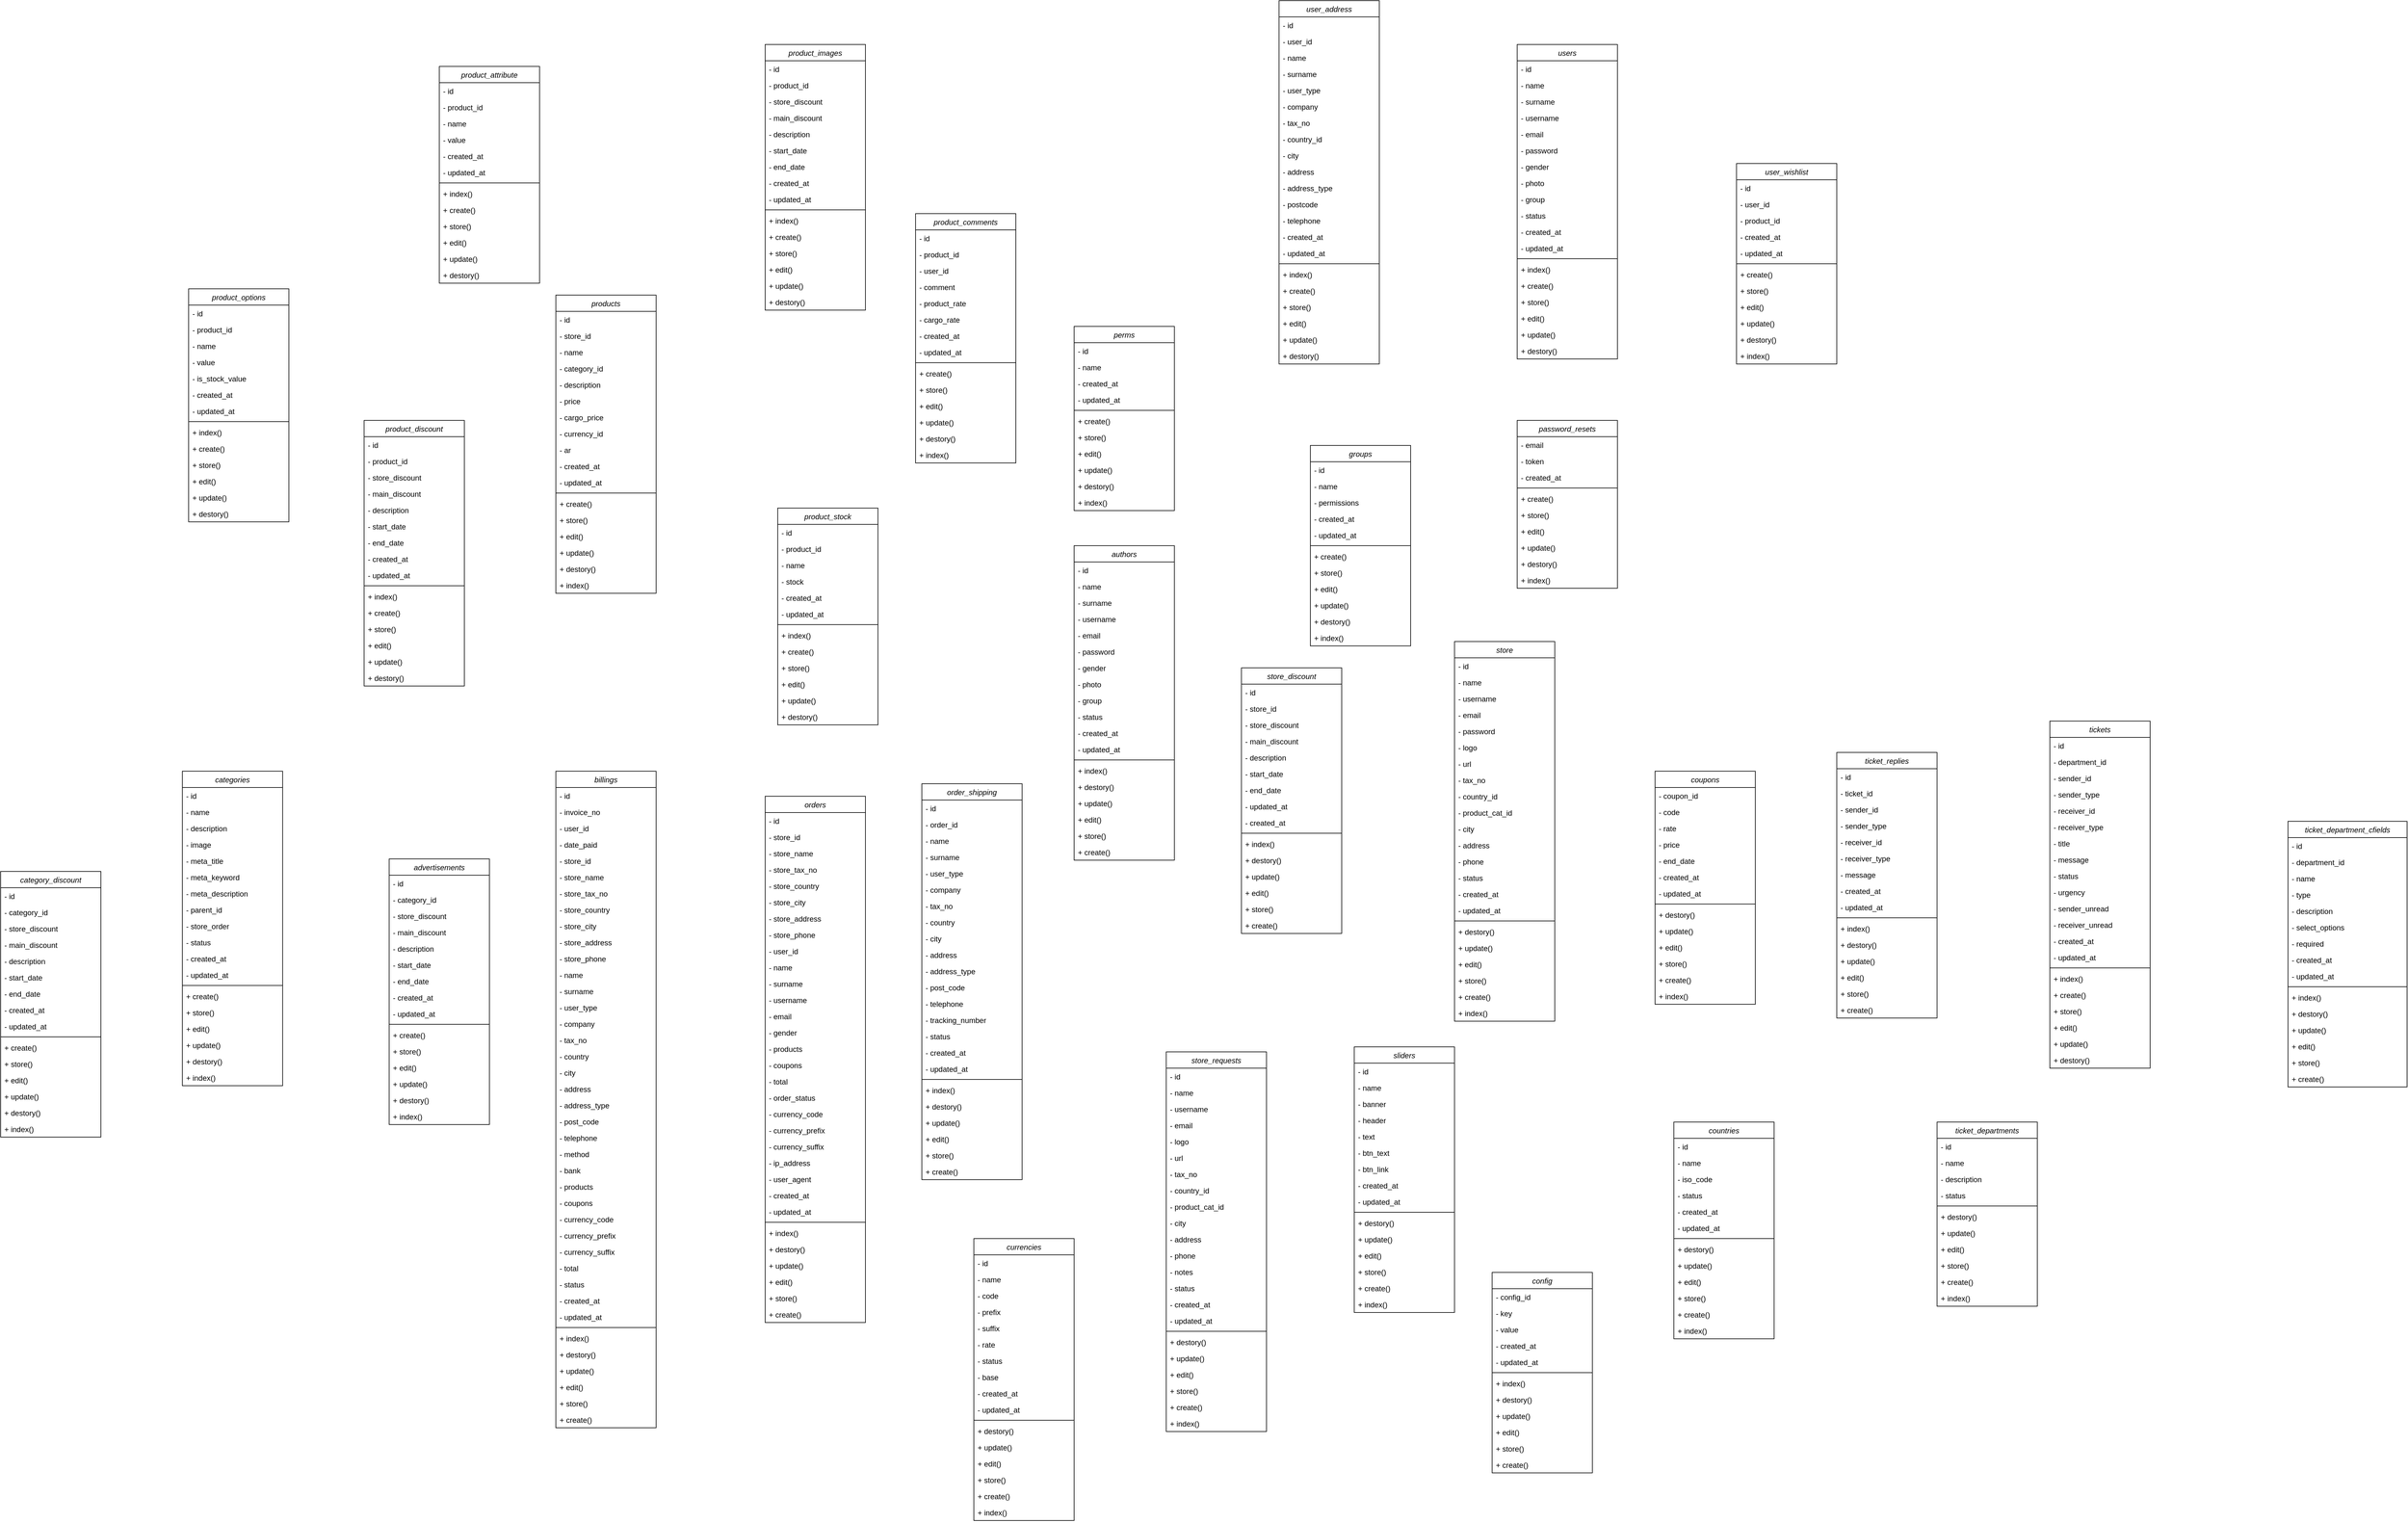 <mxfile version="14.8.0" type="device"><diagram id="C5qiSnGfrT5D9FNWlNm9" name="Page-1"><mxGraphModel dx="6152" dy="1410" grid="1" gridSize="10" guides="1" tooltips="1" connect="1" arrows="1" fold="1" page="1" pageScale="1" pageWidth="827" pageHeight="1169" math="0" shadow="0"><root><mxCell id="0"/><mxCell id="1" parent="0"/><mxCell id="Xghkq5TBggRKZPwN9x0g-46" value="users" style="swimlane;fontStyle=2;align=center;verticalAlign=top;childLayout=stackLayout;horizontal=1;startSize=26;horizontalStack=0;resizeParent=1;resizeLast=0;collapsible=1;marginBottom=0;rounded=0;shadow=0;strokeWidth=1;" parent="1" vertex="1"><mxGeometry x="-120" y="120" width="160" height="502" as="geometry"><mxRectangle x="230" y="140" width="160" height="26" as="alternateBounds"/></mxGeometry></mxCell><mxCell id="Xghkq5TBggRKZPwN9x0g-47" value="- id" style="text;align=left;verticalAlign=top;spacingLeft=4;spacingRight=4;overflow=hidden;rotatable=0;points=[[0,0.5],[1,0.5]];portConstraint=eastwest;" parent="Xghkq5TBggRKZPwN9x0g-46" vertex="1"><mxGeometry y="26" width="160" height="26" as="geometry"/></mxCell><mxCell id="Xghkq5TBggRKZPwN9x0g-48" value="- name" style="text;align=left;verticalAlign=top;spacingLeft=4;spacingRight=4;overflow=hidden;rotatable=0;points=[[0,0.5],[1,0.5]];portConstraint=eastwest;" parent="Xghkq5TBggRKZPwN9x0g-46" vertex="1"><mxGeometry y="52" width="160" height="26" as="geometry"/></mxCell><mxCell id="Xghkq5TBggRKZPwN9x0g-49" value="- surname" style="text;align=left;verticalAlign=top;spacingLeft=4;spacingRight=4;overflow=hidden;rotatable=0;points=[[0,0.5],[1,0.5]];portConstraint=eastwest;rounded=0;shadow=0;html=0;" parent="Xghkq5TBggRKZPwN9x0g-46" vertex="1"><mxGeometry y="78" width="160" height="26" as="geometry"/></mxCell><mxCell id="Xghkq5TBggRKZPwN9x0g-50" value="- username" style="text;align=left;verticalAlign=top;spacingLeft=4;spacingRight=4;overflow=hidden;rotatable=0;points=[[0,0.5],[1,0.5]];portConstraint=eastwest;rounded=0;shadow=0;html=0;" parent="Xghkq5TBggRKZPwN9x0g-46" vertex="1"><mxGeometry y="104" width="160" height="26" as="geometry"/></mxCell><mxCell id="Xghkq5TBggRKZPwN9x0g-51" value="- email" style="text;align=left;verticalAlign=top;spacingLeft=4;spacingRight=4;overflow=hidden;rotatable=0;points=[[0,0.5],[1,0.5]];portConstraint=eastwest;rounded=0;shadow=0;html=0;" parent="Xghkq5TBggRKZPwN9x0g-46" vertex="1"><mxGeometry y="130" width="160" height="26" as="geometry"/></mxCell><mxCell id="Xghkq5TBggRKZPwN9x0g-52" value="- password" style="text;align=left;verticalAlign=top;spacingLeft=4;spacingRight=4;overflow=hidden;rotatable=0;points=[[0,0.5],[1,0.5]];portConstraint=eastwest;rounded=0;shadow=0;html=0;" parent="Xghkq5TBggRKZPwN9x0g-46" vertex="1"><mxGeometry y="156" width="160" height="26" as="geometry"/></mxCell><mxCell id="Xghkq5TBggRKZPwN9x0g-53" value="- gender" style="text;align=left;verticalAlign=top;spacingLeft=4;spacingRight=4;overflow=hidden;rotatable=0;points=[[0,0.5],[1,0.5]];portConstraint=eastwest;rounded=0;shadow=0;html=0;" parent="Xghkq5TBggRKZPwN9x0g-46" vertex="1"><mxGeometry y="182" width="160" height="26" as="geometry"/></mxCell><mxCell id="Xghkq5TBggRKZPwN9x0g-54" value="- photo" style="text;align=left;verticalAlign=top;spacingLeft=4;spacingRight=4;overflow=hidden;rotatable=0;points=[[0,0.5],[1,0.5]];portConstraint=eastwest;rounded=0;shadow=0;html=0;" parent="Xghkq5TBggRKZPwN9x0g-46" vertex="1"><mxGeometry y="208" width="160" height="26" as="geometry"/></mxCell><mxCell id="Xghkq5TBggRKZPwN9x0g-55" value="- group" style="text;align=left;verticalAlign=top;spacingLeft=4;spacingRight=4;overflow=hidden;rotatable=0;points=[[0,0.5],[1,0.5]];portConstraint=eastwest;rounded=0;shadow=0;html=0;" parent="Xghkq5TBggRKZPwN9x0g-46" vertex="1"><mxGeometry y="234" width="160" height="26" as="geometry"/></mxCell><mxCell id="Xghkq5TBggRKZPwN9x0g-56" value="- status" style="text;align=left;verticalAlign=top;spacingLeft=4;spacingRight=4;overflow=hidden;rotatable=0;points=[[0,0.5],[1,0.5]];portConstraint=eastwest;rounded=0;shadow=0;html=0;" parent="Xghkq5TBggRKZPwN9x0g-46" vertex="1"><mxGeometry y="260" width="160" height="26" as="geometry"/></mxCell><mxCell id="Xghkq5TBggRKZPwN9x0g-57" value="- created_at" style="text;align=left;verticalAlign=top;spacingLeft=4;spacingRight=4;overflow=hidden;rotatable=0;points=[[0,0.5],[1,0.5]];portConstraint=eastwest;rounded=0;shadow=0;html=0;" parent="Xghkq5TBggRKZPwN9x0g-46" vertex="1"><mxGeometry y="286" width="160" height="26" as="geometry"/></mxCell><mxCell id="Xghkq5TBggRKZPwN9x0g-58" value="- updated_at" style="text;align=left;verticalAlign=top;spacingLeft=4;spacingRight=4;overflow=hidden;rotatable=0;points=[[0,0.5],[1,0.5]];portConstraint=eastwest;rounded=0;shadow=0;html=0;" parent="Xghkq5TBggRKZPwN9x0g-46" vertex="1"><mxGeometry y="312" width="160" height="26" as="geometry"/></mxCell><mxCell id="4P4rZCKPziisOJ4SGU4H-415" value="" style="line;strokeWidth=1;fillColor=none;align=left;verticalAlign=middle;spacingTop=-1;spacingLeft=3;spacingRight=3;rotatable=0;labelPosition=right;points=[];portConstraint=eastwest;" vertex="1" parent="Xghkq5TBggRKZPwN9x0g-46"><mxGeometry y="338" width="160" height="8" as="geometry"/></mxCell><mxCell id="4P4rZCKPziisOJ4SGU4H-416" value="+ index()" style="text;strokeColor=none;fillColor=none;align=left;verticalAlign=top;spacingLeft=4;spacingRight=4;overflow=hidden;rotatable=0;points=[[0,0.5],[1,0.5]];portConstraint=eastwest;" vertex="1" parent="Xghkq5TBggRKZPwN9x0g-46"><mxGeometry y="346" width="160" height="26" as="geometry"/></mxCell><mxCell id="4P4rZCKPziisOJ4SGU4H-421" value="+ create()" style="text;strokeColor=none;fillColor=none;align=left;verticalAlign=top;spacingLeft=4;spacingRight=4;overflow=hidden;rotatable=0;points=[[0,0.5],[1,0.5]];portConstraint=eastwest;" vertex="1" parent="Xghkq5TBggRKZPwN9x0g-46"><mxGeometry y="372" width="160" height="26" as="geometry"/></mxCell><mxCell id="4P4rZCKPziisOJ4SGU4H-420" value="+ store()" style="text;strokeColor=none;fillColor=none;align=left;verticalAlign=top;spacingLeft=4;spacingRight=4;overflow=hidden;rotatable=0;points=[[0,0.5],[1,0.5]];portConstraint=eastwest;" vertex="1" parent="Xghkq5TBggRKZPwN9x0g-46"><mxGeometry y="398" width="160" height="26" as="geometry"/></mxCell><mxCell id="4P4rZCKPziisOJ4SGU4H-419" value="+ edit()" style="text;strokeColor=none;fillColor=none;align=left;verticalAlign=top;spacingLeft=4;spacingRight=4;overflow=hidden;rotatable=0;points=[[0,0.5],[1,0.5]];portConstraint=eastwest;" vertex="1" parent="Xghkq5TBggRKZPwN9x0g-46"><mxGeometry y="424" width="160" height="26" as="geometry"/></mxCell><mxCell id="4P4rZCKPziisOJ4SGU4H-418" value="+ update()" style="text;strokeColor=none;fillColor=none;align=left;verticalAlign=top;spacingLeft=4;spacingRight=4;overflow=hidden;rotatable=0;points=[[0,0.5],[1,0.5]];portConstraint=eastwest;" vertex="1" parent="Xghkq5TBggRKZPwN9x0g-46"><mxGeometry y="450" width="160" height="26" as="geometry"/></mxCell><mxCell id="4P4rZCKPziisOJ4SGU4H-417" value="+ destory()" style="text;strokeColor=none;fillColor=none;align=left;verticalAlign=top;spacingLeft=4;spacingRight=4;overflow=hidden;rotatable=0;points=[[0,0.5],[1,0.5]];portConstraint=eastwest;" vertex="1" parent="Xghkq5TBggRKZPwN9x0g-46"><mxGeometry y="476" width="160" height="26" as="geometry"/></mxCell><mxCell id="Xghkq5TBggRKZPwN9x0g-63" value="user_address" style="swimlane;fontStyle=2;align=center;verticalAlign=top;childLayout=stackLayout;horizontal=1;startSize=26;horizontalStack=0;resizeParent=1;resizeLast=0;collapsible=1;marginBottom=0;rounded=0;shadow=0;strokeWidth=1;" parent="1" vertex="1"><mxGeometry x="-500" y="50" width="160" height="580" as="geometry"><mxRectangle x="230" y="140" width="160" height="26" as="alternateBounds"/></mxGeometry></mxCell><mxCell id="Xghkq5TBggRKZPwN9x0g-64" value="- id" style="text;align=left;verticalAlign=top;spacingLeft=4;spacingRight=4;overflow=hidden;rotatable=0;points=[[0,0.5],[1,0.5]];portConstraint=eastwest;" parent="Xghkq5TBggRKZPwN9x0g-63" vertex="1"><mxGeometry y="26" width="160" height="26" as="geometry"/></mxCell><mxCell id="Xghkq5TBggRKZPwN9x0g-65" value="- user_id" style="text;align=left;verticalAlign=top;spacingLeft=4;spacingRight=4;overflow=hidden;rotatable=0;points=[[0,0.5],[1,0.5]];portConstraint=eastwest;" parent="Xghkq5TBggRKZPwN9x0g-63" vertex="1"><mxGeometry y="52" width="160" height="26" as="geometry"/></mxCell><mxCell id="Xghkq5TBggRKZPwN9x0g-66" value="- name" style="text;align=left;verticalAlign=top;spacingLeft=4;spacingRight=4;overflow=hidden;rotatable=0;points=[[0,0.5],[1,0.5]];portConstraint=eastwest;rounded=0;shadow=0;html=0;" parent="Xghkq5TBggRKZPwN9x0g-63" vertex="1"><mxGeometry y="78" width="160" height="26" as="geometry"/></mxCell><mxCell id="Xghkq5TBggRKZPwN9x0g-67" value="- surname" style="text;align=left;verticalAlign=top;spacingLeft=4;spacingRight=4;overflow=hidden;rotatable=0;points=[[0,0.5],[1,0.5]];portConstraint=eastwest;rounded=0;shadow=0;html=0;" parent="Xghkq5TBggRKZPwN9x0g-63" vertex="1"><mxGeometry y="104" width="160" height="26" as="geometry"/></mxCell><mxCell id="Xghkq5TBggRKZPwN9x0g-68" value="- user_type" style="text;align=left;verticalAlign=top;spacingLeft=4;spacingRight=4;overflow=hidden;rotatable=0;points=[[0,0.5],[1,0.5]];portConstraint=eastwest;rounded=0;shadow=0;html=0;" parent="Xghkq5TBggRKZPwN9x0g-63" vertex="1"><mxGeometry y="130" width="160" height="26" as="geometry"/></mxCell><mxCell id="Xghkq5TBggRKZPwN9x0g-69" value="- company" style="text;align=left;verticalAlign=top;spacingLeft=4;spacingRight=4;overflow=hidden;rotatable=0;points=[[0,0.5],[1,0.5]];portConstraint=eastwest;rounded=0;shadow=0;html=0;" parent="Xghkq5TBggRKZPwN9x0g-63" vertex="1"><mxGeometry y="156" width="160" height="26" as="geometry"/></mxCell><mxCell id="Xghkq5TBggRKZPwN9x0g-70" value="- tax_no" style="text;align=left;verticalAlign=top;spacingLeft=4;spacingRight=4;overflow=hidden;rotatable=0;points=[[0,0.5],[1,0.5]];portConstraint=eastwest;rounded=0;shadow=0;html=0;" parent="Xghkq5TBggRKZPwN9x0g-63" vertex="1"><mxGeometry y="182" width="160" height="26" as="geometry"/></mxCell><mxCell id="Xghkq5TBggRKZPwN9x0g-71" value="- country_id" style="text;align=left;verticalAlign=top;spacingLeft=4;spacingRight=4;overflow=hidden;rotatable=0;points=[[0,0.5],[1,0.5]];portConstraint=eastwest;rounded=0;shadow=0;html=0;" parent="Xghkq5TBggRKZPwN9x0g-63" vertex="1"><mxGeometry y="208" width="160" height="26" as="geometry"/></mxCell><mxCell id="Xghkq5TBggRKZPwN9x0g-72" value="- city" style="text;align=left;verticalAlign=top;spacingLeft=4;spacingRight=4;overflow=hidden;rotatable=0;points=[[0,0.5],[1,0.5]];portConstraint=eastwest;rounded=0;shadow=0;html=0;" parent="Xghkq5TBggRKZPwN9x0g-63" vertex="1"><mxGeometry y="234" width="160" height="26" as="geometry"/></mxCell><mxCell id="Xghkq5TBggRKZPwN9x0g-73" value="- address" style="text;align=left;verticalAlign=top;spacingLeft=4;spacingRight=4;overflow=hidden;rotatable=0;points=[[0,0.5],[1,0.5]];portConstraint=eastwest;rounded=0;shadow=0;html=0;" parent="Xghkq5TBggRKZPwN9x0g-63" vertex="1"><mxGeometry y="260" width="160" height="26" as="geometry"/></mxCell><mxCell id="Xghkq5TBggRKZPwN9x0g-74" value="- address_type" style="text;align=left;verticalAlign=top;spacingLeft=4;spacingRight=4;overflow=hidden;rotatable=0;points=[[0,0.5],[1,0.5]];portConstraint=eastwest;rounded=0;shadow=0;html=0;" parent="Xghkq5TBggRKZPwN9x0g-63" vertex="1"><mxGeometry y="286" width="160" height="26" as="geometry"/></mxCell><mxCell id="Xghkq5TBggRKZPwN9x0g-75" value="- postcode" style="text;align=left;verticalAlign=top;spacingLeft=4;spacingRight=4;overflow=hidden;rotatable=0;points=[[0,0.5],[1,0.5]];portConstraint=eastwest;rounded=0;shadow=0;html=0;" parent="Xghkq5TBggRKZPwN9x0g-63" vertex="1"><mxGeometry y="312" width="160" height="26" as="geometry"/></mxCell><mxCell id="Xghkq5TBggRKZPwN9x0g-76" value="- telephone" style="text;align=left;verticalAlign=top;spacingLeft=4;spacingRight=4;overflow=hidden;rotatable=0;points=[[0,0.5],[1,0.5]];portConstraint=eastwest;rounded=0;shadow=0;html=0;" parent="Xghkq5TBggRKZPwN9x0g-63" vertex="1"><mxGeometry y="338" width="160" height="26" as="geometry"/></mxCell><mxCell id="Xghkq5TBggRKZPwN9x0g-77" value="- created_at" style="text;align=left;verticalAlign=top;spacingLeft=4;spacingRight=4;overflow=hidden;rotatable=0;points=[[0,0.5],[1,0.5]];portConstraint=eastwest;rounded=0;shadow=0;html=0;" parent="Xghkq5TBggRKZPwN9x0g-63" vertex="1"><mxGeometry y="364" width="160" height="26" as="geometry"/></mxCell><mxCell id="Xghkq5TBggRKZPwN9x0g-78" value="- updated_at" style="text;align=left;verticalAlign=top;spacingLeft=4;spacingRight=4;overflow=hidden;rotatable=0;points=[[0,0.5],[1,0.5]];portConstraint=eastwest;rounded=0;shadow=0;html=0;" parent="Xghkq5TBggRKZPwN9x0g-63" vertex="1"><mxGeometry y="390" width="160" height="26" as="geometry"/></mxCell><mxCell id="4P4rZCKPziisOJ4SGU4H-422" value="" style="line;strokeWidth=1;fillColor=none;align=left;verticalAlign=middle;spacingTop=-1;spacingLeft=3;spacingRight=3;rotatable=0;labelPosition=right;points=[];portConstraint=eastwest;" vertex="1" parent="Xghkq5TBggRKZPwN9x0g-63"><mxGeometry y="416" width="160" height="8" as="geometry"/></mxCell><mxCell id="4P4rZCKPziisOJ4SGU4H-423" value="+ index()" style="text;strokeColor=none;fillColor=none;align=left;verticalAlign=top;spacingLeft=4;spacingRight=4;overflow=hidden;rotatable=0;points=[[0,0.5],[1,0.5]];portConstraint=eastwest;" vertex="1" parent="Xghkq5TBggRKZPwN9x0g-63"><mxGeometry y="424" width="160" height="26" as="geometry"/></mxCell><mxCell id="4P4rZCKPziisOJ4SGU4H-428" value="+ create()" style="text;strokeColor=none;fillColor=none;align=left;verticalAlign=top;spacingLeft=4;spacingRight=4;overflow=hidden;rotatable=0;points=[[0,0.5],[1,0.5]];portConstraint=eastwest;" vertex="1" parent="Xghkq5TBggRKZPwN9x0g-63"><mxGeometry y="450" width="160" height="26" as="geometry"/></mxCell><mxCell id="4P4rZCKPziisOJ4SGU4H-427" value="+ store()" style="text;strokeColor=none;fillColor=none;align=left;verticalAlign=top;spacingLeft=4;spacingRight=4;overflow=hidden;rotatable=0;points=[[0,0.5],[1,0.5]];portConstraint=eastwest;" vertex="1" parent="Xghkq5TBggRKZPwN9x0g-63"><mxGeometry y="476" width="160" height="26" as="geometry"/></mxCell><mxCell id="4P4rZCKPziisOJ4SGU4H-426" value="+ edit()" style="text;strokeColor=none;fillColor=none;align=left;verticalAlign=top;spacingLeft=4;spacingRight=4;overflow=hidden;rotatable=0;points=[[0,0.5],[1,0.5]];portConstraint=eastwest;" vertex="1" parent="Xghkq5TBggRKZPwN9x0g-63"><mxGeometry y="502" width="160" height="26" as="geometry"/></mxCell><mxCell id="4P4rZCKPziisOJ4SGU4H-425" value="+ update()" style="text;strokeColor=none;fillColor=none;align=left;verticalAlign=top;spacingLeft=4;spacingRight=4;overflow=hidden;rotatable=0;points=[[0,0.5],[1,0.5]];portConstraint=eastwest;" vertex="1" parent="Xghkq5TBggRKZPwN9x0g-63"><mxGeometry y="528" width="160" height="26" as="geometry"/></mxCell><mxCell id="4P4rZCKPziisOJ4SGU4H-424" value="+ destory()" style="text;strokeColor=none;fillColor=none;align=left;verticalAlign=top;spacingLeft=4;spacingRight=4;overflow=hidden;rotatable=0;points=[[0,0.5],[1,0.5]];portConstraint=eastwest;" vertex="1" parent="Xghkq5TBggRKZPwN9x0g-63"><mxGeometry y="554" width="160" height="26" as="geometry"/></mxCell><mxCell id="Xghkq5TBggRKZPwN9x0g-84" value="user_wishlist" style="swimlane;fontStyle=2;align=center;verticalAlign=top;childLayout=stackLayout;horizontal=1;startSize=26;horizontalStack=0;resizeParent=1;resizeLast=0;collapsible=1;marginBottom=0;rounded=0;shadow=0;strokeWidth=1;" parent="1" vertex="1"><mxGeometry x="230" y="310" width="160" height="320" as="geometry"><mxRectangle x="230" y="140" width="160" height="26" as="alternateBounds"/></mxGeometry></mxCell><mxCell id="Xghkq5TBggRKZPwN9x0g-85" value="- id" style="text;align=left;verticalAlign=top;spacingLeft=4;spacingRight=4;overflow=hidden;rotatable=0;points=[[0,0.5],[1,0.5]];portConstraint=eastwest;" parent="Xghkq5TBggRKZPwN9x0g-84" vertex="1"><mxGeometry y="26" width="160" height="26" as="geometry"/></mxCell><mxCell id="Xghkq5TBggRKZPwN9x0g-86" value="- user_id" style="text;align=left;verticalAlign=top;spacingLeft=4;spacingRight=4;overflow=hidden;rotatable=0;points=[[0,0.5],[1,0.5]];portConstraint=eastwest;" parent="Xghkq5TBggRKZPwN9x0g-84" vertex="1"><mxGeometry y="52" width="160" height="26" as="geometry"/></mxCell><mxCell id="Xghkq5TBggRKZPwN9x0g-87" value="- product_id" style="text;align=left;verticalAlign=top;spacingLeft=4;spacingRight=4;overflow=hidden;rotatable=0;points=[[0,0.5],[1,0.5]];portConstraint=eastwest;rounded=0;shadow=0;html=0;" parent="Xghkq5TBggRKZPwN9x0g-84" vertex="1"><mxGeometry y="78" width="160" height="26" as="geometry"/></mxCell><mxCell id="Xghkq5TBggRKZPwN9x0g-88" value="- created_at" style="text;align=left;verticalAlign=top;spacingLeft=4;spacingRight=4;overflow=hidden;rotatable=0;points=[[0,0.5],[1,0.5]];portConstraint=eastwest;rounded=0;shadow=0;html=0;" parent="Xghkq5TBggRKZPwN9x0g-84" vertex="1"><mxGeometry y="104" width="160" height="26" as="geometry"/></mxCell><mxCell id="Xghkq5TBggRKZPwN9x0g-89" value="- updated_at" style="text;align=left;verticalAlign=top;spacingLeft=4;spacingRight=4;overflow=hidden;rotatable=0;points=[[0,0.5],[1,0.5]];portConstraint=eastwest;rounded=0;shadow=0;html=0;" parent="Xghkq5TBggRKZPwN9x0g-84" vertex="1"><mxGeometry y="130" width="160" height="26" as="geometry"/></mxCell><mxCell id="4P4rZCKPziisOJ4SGU4H-408" value="" style="line;strokeWidth=1;fillColor=none;align=left;verticalAlign=middle;spacingTop=-1;spacingLeft=3;spacingRight=3;rotatable=0;labelPosition=right;points=[];portConstraint=eastwest;" vertex="1" parent="Xghkq5TBggRKZPwN9x0g-84"><mxGeometry y="156" width="160" height="8" as="geometry"/></mxCell><mxCell id="4P4rZCKPziisOJ4SGU4H-414" value="+ create()" style="text;strokeColor=none;fillColor=none;align=left;verticalAlign=top;spacingLeft=4;spacingRight=4;overflow=hidden;rotatable=0;points=[[0,0.5],[1,0.5]];portConstraint=eastwest;" vertex="1" parent="Xghkq5TBggRKZPwN9x0g-84"><mxGeometry y="164" width="160" height="26" as="geometry"/></mxCell><mxCell id="4P4rZCKPziisOJ4SGU4H-413" value="+ store()" style="text;strokeColor=none;fillColor=none;align=left;verticalAlign=top;spacingLeft=4;spacingRight=4;overflow=hidden;rotatable=0;points=[[0,0.5],[1,0.5]];portConstraint=eastwest;" vertex="1" parent="Xghkq5TBggRKZPwN9x0g-84"><mxGeometry y="190" width="160" height="26" as="geometry"/></mxCell><mxCell id="4P4rZCKPziisOJ4SGU4H-412" value="+ edit()" style="text;strokeColor=none;fillColor=none;align=left;verticalAlign=top;spacingLeft=4;spacingRight=4;overflow=hidden;rotatable=0;points=[[0,0.5],[1,0.5]];portConstraint=eastwest;" vertex="1" parent="Xghkq5TBggRKZPwN9x0g-84"><mxGeometry y="216" width="160" height="26" as="geometry"/></mxCell><mxCell id="4P4rZCKPziisOJ4SGU4H-411" value="+ update()" style="text;strokeColor=none;fillColor=none;align=left;verticalAlign=top;spacingLeft=4;spacingRight=4;overflow=hidden;rotatable=0;points=[[0,0.5],[1,0.5]];portConstraint=eastwest;" vertex="1" parent="Xghkq5TBggRKZPwN9x0g-84"><mxGeometry y="242" width="160" height="26" as="geometry"/></mxCell><mxCell id="4P4rZCKPziisOJ4SGU4H-410" value="+ destory()" style="text;strokeColor=none;fillColor=none;align=left;verticalAlign=top;spacingLeft=4;spacingRight=4;overflow=hidden;rotatable=0;points=[[0,0.5],[1,0.5]];portConstraint=eastwest;" vertex="1" parent="Xghkq5TBggRKZPwN9x0g-84"><mxGeometry y="268" width="160" height="26" as="geometry"/></mxCell><mxCell id="4P4rZCKPziisOJ4SGU4H-409" value="+ index()" style="text;strokeColor=none;fillColor=none;align=left;verticalAlign=top;spacingLeft=4;spacingRight=4;overflow=hidden;rotatable=0;points=[[0,0.5],[1,0.5]];portConstraint=eastwest;" vertex="1" parent="Xghkq5TBggRKZPwN9x0g-84"><mxGeometry y="294" width="160" height="26" as="geometry"/></mxCell><mxCell id="Xghkq5TBggRKZPwN9x0g-94" value="products" style="swimlane;fontStyle=2;align=center;verticalAlign=top;childLayout=stackLayout;horizontal=1;startSize=26;horizontalStack=0;resizeParent=1;resizeLast=0;collapsible=1;marginBottom=0;rounded=0;shadow=0;strokeWidth=1;" parent="1" vertex="1"><mxGeometry x="-1654" y="520" width="160" height="476" as="geometry"><mxRectangle x="230" y="140" width="160" height="26" as="alternateBounds"/></mxGeometry></mxCell><mxCell id="Xghkq5TBggRKZPwN9x0g-95" value="- id" style="text;align=left;verticalAlign=top;spacingLeft=4;spacingRight=4;overflow=hidden;rotatable=0;points=[[0,0.5],[1,0.5]];portConstraint=eastwest;" parent="Xghkq5TBggRKZPwN9x0g-94" vertex="1"><mxGeometry y="26" width="160" height="26" as="geometry"/></mxCell><mxCell id="Xghkq5TBggRKZPwN9x0g-96" value="- store_id" style="text;align=left;verticalAlign=top;spacingLeft=4;spacingRight=4;overflow=hidden;rotatable=0;points=[[0,0.5],[1,0.5]];portConstraint=eastwest;" parent="Xghkq5TBggRKZPwN9x0g-94" vertex="1"><mxGeometry y="52" width="160" height="26" as="geometry"/></mxCell><mxCell id="Xghkq5TBggRKZPwN9x0g-97" value="- name" style="text;align=left;verticalAlign=top;spacingLeft=4;spacingRight=4;overflow=hidden;rotatable=0;points=[[0,0.5],[1,0.5]];portConstraint=eastwest;rounded=0;shadow=0;html=0;" parent="Xghkq5TBggRKZPwN9x0g-94" vertex="1"><mxGeometry y="78" width="160" height="26" as="geometry"/></mxCell><mxCell id="Xghkq5TBggRKZPwN9x0g-98" value="- category_id" style="text;align=left;verticalAlign=top;spacingLeft=4;spacingRight=4;overflow=hidden;rotatable=0;points=[[0,0.5],[1,0.5]];portConstraint=eastwest;rounded=0;shadow=0;html=0;" parent="Xghkq5TBggRKZPwN9x0g-94" vertex="1"><mxGeometry y="104" width="160" height="26" as="geometry"/></mxCell><mxCell id="Xghkq5TBggRKZPwN9x0g-99" value="- description" style="text;align=left;verticalAlign=top;spacingLeft=4;spacingRight=4;overflow=hidden;rotatable=0;points=[[0,0.5],[1,0.5]];portConstraint=eastwest;rounded=0;shadow=0;html=0;" parent="Xghkq5TBggRKZPwN9x0g-94" vertex="1"><mxGeometry y="130" width="160" height="26" as="geometry"/></mxCell><mxCell id="Xghkq5TBggRKZPwN9x0g-100" value="- price" style="text;align=left;verticalAlign=top;spacingLeft=4;spacingRight=4;overflow=hidden;rotatable=0;points=[[0,0.5],[1,0.5]];portConstraint=eastwest;rounded=0;shadow=0;html=0;" parent="Xghkq5TBggRKZPwN9x0g-94" vertex="1"><mxGeometry y="156" width="160" height="26" as="geometry"/></mxCell><mxCell id="Xghkq5TBggRKZPwN9x0g-101" value="- cargo_price" style="text;align=left;verticalAlign=top;spacingLeft=4;spacingRight=4;overflow=hidden;rotatable=0;points=[[0,0.5],[1,0.5]];portConstraint=eastwest;rounded=0;shadow=0;html=0;" parent="Xghkq5TBggRKZPwN9x0g-94" vertex="1"><mxGeometry y="182" width="160" height="26" as="geometry"/></mxCell><mxCell id="Xghkq5TBggRKZPwN9x0g-102" value="- currency_id" style="text;align=left;verticalAlign=top;spacingLeft=4;spacingRight=4;overflow=hidden;rotatable=0;points=[[0,0.5],[1,0.5]];portConstraint=eastwest;rounded=0;shadow=0;html=0;" parent="Xghkq5TBggRKZPwN9x0g-94" vertex="1"><mxGeometry y="208" width="160" height="26" as="geometry"/></mxCell><mxCell id="Xghkq5TBggRKZPwN9x0g-103" value="- ar" style="text;align=left;verticalAlign=top;spacingLeft=4;spacingRight=4;overflow=hidden;rotatable=0;points=[[0,0.5],[1,0.5]];portConstraint=eastwest;rounded=0;shadow=0;html=0;" parent="Xghkq5TBggRKZPwN9x0g-94" vertex="1"><mxGeometry y="234" width="160" height="26" as="geometry"/></mxCell><mxCell id="Xghkq5TBggRKZPwN9x0g-104" value="- created_at" style="text;align=left;verticalAlign=top;spacingLeft=4;spacingRight=4;overflow=hidden;rotatable=0;points=[[0,0.5],[1,0.5]];portConstraint=eastwest;rounded=0;shadow=0;html=0;" parent="Xghkq5TBggRKZPwN9x0g-94" vertex="1"><mxGeometry y="260" width="160" height="26" as="geometry"/></mxCell><mxCell id="Xghkq5TBggRKZPwN9x0g-105" value="- updated_at" style="text;align=left;verticalAlign=top;spacingLeft=4;spacingRight=4;overflow=hidden;rotatable=0;points=[[0,0.5],[1,0.5]];portConstraint=eastwest;rounded=0;shadow=0;html=0;" parent="Xghkq5TBggRKZPwN9x0g-94" vertex="1"><mxGeometry y="286" width="160" height="26" as="geometry"/></mxCell><mxCell id="4P4rZCKPziisOJ4SGU4H-315" value="" style="line;strokeWidth=1;fillColor=none;align=left;verticalAlign=middle;spacingTop=-1;spacingLeft=3;spacingRight=3;rotatable=0;labelPosition=right;points=[];portConstraint=eastwest;" vertex="1" parent="Xghkq5TBggRKZPwN9x0g-94"><mxGeometry y="312" width="160" height="8" as="geometry"/></mxCell><mxCell id="4P4rZCKPziisOJ4SGU4H-321" value="+ create()" style="text;strokeColor=none;fillColor=none;align=left;verticalAlign=top;spacingLeft=4;spacingRight=4;overflow=hidden;rotatable=0;points=[[0,0.5],[1,0.5]];portConstraint=eastwest;" vertex="1" parent="Xghkq5TBggRKZPwN9x0g-94"><mxGeometry y="320" width="160" height="26" as="geometry"/></mxCell><mxCell id="4P4rZCKPziisOJ4SGU4H-320" value="+ store()" style="text;strokeColor=none;fillColor=none;align=left;verticalAlign=top;spacingLeft=4;spacingRight=4;overflow=hidden;rotatable=0;points=[[0,0.5],[1,0.5]];portConstraint=eastwest;" vertex="1" parent="Xghkq5TBggRKZPwN9x0g-94"><mxGeometry y="346" width="160" height="26" as="geometry"/></mxCell><mxCell id="4P4rZCKPziisOJ4SGU4H-319" value="+ edit()" style="text;strokeColor=none;fillColor=none;align=left;verticalAlign=top;spacingLeft=4;spacingRight=4;overflow=hidden;rotatable=0;points=[[0,0.5],[1,0.5]];portConstraint=eastwest;" vertex="1" parent="Xghkq5TBggRKZPwN9x0g-94"><mxGeometry y="372" width="160" height="26" as="geometry"/></mxCell><mxCell id="4P4rZCKPziisOJ4SGU4H-318" value="+ update()" style="text;strokeColor=none;fillColor=none;align=left;verticalAlign=top;spacingLeft=4;spacingRight=4;overflow=hidden;rotatable=0;points=[[0,0.5],[1,0.5]];portConstraint=eastwest;" vertex="1" parent="Xghkq5TBggRKZPwN9x0g-94"><mxGeometry y="398" width="160" height="26" as="geometry"/></mxCell><mxCell id="4P4rZCKPziisOJ4SGU4H-317" value="+ destory()" style="text;strokeColor=none;fillColor=none;align=left;verticalAlign=top;spacingLeft=4;spacingRight=4;overflow=hidden;rotatable=0;points=[[0,0.5],[1,0.5]];portConstraint=eastwest;" vertex="1" parent="Xghkq5TBggRKZPwN9x0g-94"><mxGeometry y="424" width="160" height="26" as="geometry"/></mxCell><mxCell id="4P4rZCKPziisOJ4SGU4H-316" value="+ index()" style="text;strokeColor=none;fillColor=none;align=left;verticalAlign=top;spacingLeft=4;spacingRight=4;overflow=hidden;rotatable=0;points=[[0,0.5],[1,0.5]];portConstraint=eastwest;" vertex="1" parent="Xghkq5TBggRKZPwN9x0g-94"><mxGeometry y="450" width="160" height="26" as="geometry"/></mxCell><mxCell id="Xghkq5TBggRKZPwN9x0g-110" value="product_attribute" style="swimlane;fontStyle=2;align=center;verticalAlign=top;childLayout=stackLayout;horizontal=1;startSize=26;horizontalStack=0;resizeParent=1;resizeLast=0;collapsible=1;marginBottom=0;rounded=0;shadow=0;strokeWidth=1;" parent="1" vertex="1"><mxGeometry x="-1840" y="155" width="160" height="346" as="geometry"><mxRectangle x="230" y="140" width="160" height="26" as="alternateBounds"/></mxGeometry></mxCell><mxCell id="Xghkq5TBggRKZPwN9x0g-111" value="- id" style="text;align=left;verticalAlign=top;spacingLeft=4;spacingRight=4;overflow=hidden;rotatable=0;points=[[0,0.5],[1,0.5]];portConstraint=eastwest;" parent="Xghkq5TBggRKZPwN9x0g-110" vertex="1"><mxGeometry y="26" width="160" height="26" as="geometry"/></mxCell><mxCell id="Xghkq5TBggRKZPwN9x0g-112" value="- product_id" style="text;align=left;verticalAlign=top;spacingLeft=4;spacingRight=4;overflow=hidden;rotatable=0;points=[[0,0.5],[1,0.5]];portConstraint=eastwest;" parent="Xghkq5TBggRKZPwN9x0g-110" vertex="1"><mxGeometry y="52" width="160" height="26" as="geometry"/></mxCell><mxCell id="Xghkq5TBggRKZPwN9x0g-113" value="- name" style="text;align=left;verticalAlign=top;spacingLeft=4;spacingRight=4;overflow=hidden;rotatable=0;points=[[0,0.5],[1,0.5]];portConstraint=eastwest;rounded=0;shadow=0;html=0;" parent="Xghkq5TBggRKZPwN9x0g-110" vertex="1"><mxGeometry y="78" width="160" height="26" as="geometry"/></mxCell><mxCell id="Xghkq5TBggRKZPwN9x0g-114" value="- value" style="text;align=left;verticalAlign=top;spacingLeft=4;spacingRight=4;overflow=hidden;rotatable=0;points=[[0,0.5],[1,0.5]];portConstraint=eastwest;rounded=0;shadow=0;html=0;" parent="Xghkq5TBggRKZPwN9x0g-110" vertex="1"><mxGeometry y="104" width="160" height="26" as="geometry"/></mxCell><mxCell id="Xghkq5TBggRKZPwN9x0g-115" value="- created_at" style="text;align=left;verticalAlign=top;spacingLeft=4;spacingRight=4;overflow=hidden;rotatable=0;points=[[0,0.5],[1,0.5]];portConstraint=eastwest;rounded=0;shadow=0;html=0;" parent="Xghkq5TBggRKZPwN9x0g-110" vertex="1"><mxGeometry y="130" width="160" height="26" as="geometry"/></mxCell><mxCell id="Xghkq5TBggRKZPwN9x0g-116" value="- updated_at" style="text;align=left;verticalAlign=top;spacingLeft=4;spacingRight=4;overflow=hidden;rotatable=0;points=[[0,0.5],[1,0.5]];portConstraint=eastwest;rounded=0;shadow=0;html=0;" parent="Xghkq5TBggRKZPwN9x0g-110" vertex="1"><mxGeometry y="156" width="160" height="26" as="geometry"/></mxCell><mxCell id="4P4rZCKPziisOJ4SGU4H-436" value="" style="line;strokeWidth=1;fillColor=none;align=left;verticalAlign=middle;spacingTop=-1;spacingLeft=3;spacingRight=3;rotatable=0;labelPosition=right;points=[];portConstraint=eastwest;" vertex="1" parent="Xghkq5TBggRKZPwN9x0g-110"><mxGeometry y="182" width="160" height="8" as="geometry"/></mxCell><mxCell id="4P4rZCKPziisOJ4SGU4H-437" value="+ index()" style="text;strokeColor=none;fillColor=none;align=left;verticalAlign=top;spacingLeft=4;spacingRight=4;overflow=hidden;rotatable=0;points=[[0,0.5],[1,0.5]];portConstraint=eastwest;" vertex="1" parent="Xghkq5TBggRKZPwN9x0g-110"><mxGeometry y="190" width="160" height="26" as="geometry"/></mxCell><mxCell id="4P4rZCKPziisOJ4SGU4H-442" value="+ create()" style="text;strokeColor=none;fillColor=none;align=left;verticalAlign=top;spacingLeft=4;spacingRight=4;overflow=hidden;rotatable=0;points=[[0,0.5],[1,0.5]];portConstraint=eastwest;" vertex="1" parent="Xghkq5TBggRKZPwN9x0g-110"><mxGeometry y="216" width="160" height="26" as="geometry"/></mxCell><mxCell id="4P4rZCKPziisOJ4SGU4H-441" value="+ store()" style="text;strokeColor=none;fillColor=none;align=left;verticalAlign=top;spacingLeft=4;spacingRight=4;overflow=hidden;rotatable=0;points=[[0,0.5],[1,0.5]];portConstraint=eastwest;" vertex="1" parent="Xghkq5TBggRKZPwN9x0g-110"><mxGeometry y="242" width="160" height="26" as="geometry"/></mxCell><mxCell id="4P4rZCKPziisOJ4SGU4H-440" value="+ edit()" style="text;strokeColor=none;fillColor=none;align=left;verticalAlign=top;spacingLeft=4;spacingRight=4;overflow=hidden;rotatable=0;points=[[0,0.5],[1,0.5]];portConstraint=eastwest;" vertex="1" parent="Xghkq5TBggRKZPwN9x0g-110"><mxGeometry y="268" width="160" height="26" as="geometry"/></mxCell><mxCell id="4P4rZCKPziisOJ4SGU4H-439" value="+ update()" style="text;strokeColor=none;fillColor=none;align=left;verticalAlign=top;spacingLeft=4;spacingRight=4;overflow=hidden;rotatable=0;points=[[0,0.5],[1,0.5]];portConstraint=eastwest;" vertex="1" parent="Xghkq5TBggRKZPwN9x0g-110"><mxGeometry y="294" width="160" height="26" as="geometry"/></mxCell><mxCell id="4P4rZCKPziisOJ4SGU4H-438" value="+ destory()" style="text;strokeColor=none;fillColor=none;align=left;verticalAlign=top;spacingLeft=4;spacingRight=4;overflow=hidden;rotatable=0;points=[[0,0.5],[1,0.5]];portConstraint=eastwest;" vertex="1" parent="Xghkq5TBggRKZPwN9x0g-110"><mxGeometry y="320" width="160" height="26" as="geometry"/></mxCell><mxCell id="Xghkq5TBggRKZPwN9x0g-121" value="product_comments" style="swimlane;fontStyle=2;align=center;verticalAlign=top;childLayout=stackLayout;horizontal=1;startSize=26;horizontalStack=0;resizeParent=1;resizeLast=0;collapsible=1;marginBottom=0;rounded=0;shadow=0;strokeWidth=1;" parent="1" vertex="1"><mxGeometry x="-1080" y="390" width="160" height="398" as="geometry"><mxRectangle x="230" y="140" width="160" height="26" as="alternateBounds"/></mxGeometry></mxCell><mxCell id="Xghkq5TBggRKZPwN9x0g-122" value="- id" style="text;align=left;verticalAlign=top;spacingLeft=4;spacingRight=4;overflow=hidden;rotatable=0;points=[[0,0.5],[1,0.5]];portConstraint=eastwest;" parent="Xghkq5TBggRKZPwN9x0g-121" vertex="1"><mxGeometry y="26" width="160" height="26" as="geometry"/></mxCell><mxCell id="Xghkq5TBggRKZPwN9x0g-123" value="- product_id" style="text;align=left;verticalAlign=top;spacingLeft=4;spacingRight=4;overflow=hidden;rotatable=0;points=[[0,0.5],[1,0.5]];portConstraint=eastwest;" parent="Xghkq5TBggRKZPwN9x0g-121" vertex="1"><mxGeometry y="52" width="160" height="26" as="geometry"/></mxCell><mxCell id="Xghkq5TBggRKZPwN9x0g-124" value="- user_id" style="text;align=left;verticalAlign=top;spacingLeft=4;spacingRight=4;overflow=hidden;rotatable=0;points=[[0,0.5],[1,0.5]];portConstraint=eastwest;rounded=0;shadow=0;html=0;" parent="Xghkq5TBggRKZPwN9x0g-121" vertex="1"><mxGeometry y="78" width="160" height="26" as="geometry"/></mxCell><mxCell id="Xghkq5TBggRKZPwN9x0g-125" value="- comment" style="text;align=left;verticalAlign=top;spacingLeft=4;spacingRight=4;overflow=hidden;rotatable=0;points=[[0,0.5],[1,0.5]];portConstraint=eastwest;rounded=0;shadow=0;html=0;" parent="Xghkq5TBggRKZPwN9x0g-121" vertex="1"><mxGeometry y="104" width="160" height="26" as="geometry"/></mxCell><mxCell id="Xghkq5TBggRKZPwN9x0g-126" value="- product_rate" style="text;align=left;verticalAlign=top;spacingLeft=4;spacingRight=4;overflow=hidden;rotatable=0;points=[[0,0.5],[1,0.5]];portConstraint=eastwest;rounded=0;shadow=0;html=0;" parent="Xghkq5TBggRKZPwN9x0g-121" vertex="1"><mxGeometry y="130" width="160" height="26" as="geometry"/></mxCell><mxCell id="Xghkq5TBggRKZPwN9x0g-127" value="- cargo_rate" style="text;align=left;verticalAlign=top;spacingLeft=4;spacingRight=4;overflow=hidden;rotatable=0;points=[[0,0.5],[1,0.5]];portConstraint=eastwest;rounded=0;shadow=0;html=0;" parent="Xghkq5TBggRKZPwN9x0g-121" vertex="1"><mxGeometry y="156" width="160" height="26" as="geometry"/></mxCell><mxCell id="Xghkq5TBggRKZPwN9x0g-128" value="- created_at" style="text;align=left;verticalAlign=top;spacingLeft=4;spacingRight=4;overflow=hidden;rotatable=0;points=[[0,0.5],[1,0.5]];portConstraint=eastwest;rounded=0;shadow=0;html=0;" parent="Xghkq5TBggRKZPwN9x0g-121" vertex="1"><mxGeometry y="182" width="160" height="26" as="geometry"/></mxCell><mxCell id="Xghkq5TBggRKZPwN9x0g-129" value="- updated_at" style="text;align=left;verticalAlign=top;spacingLeft=4;spacingRight=4;overflow=hidden;rotatable=0;points=[[0,0.5],[1,0.5]];portConstraint=eastwest;rounded=0;shadow=0;html=0;" parent="Xghkq5TBggRKZPwN9x0g-121" vertex="1"><mxGeometry y="208" width="160" height="26" as="geometry"/></mxCell><mxCell id="4P4rZCKPziisOJ4SGU4H-343" value="" style="line;strokeWidth=1;fillColor=none;align=left;verticalAlign=middle;spacingTop=-1;spacingLeft=3;spacingRight=3;rotatable=0;labelPosition=right;points=[];portConstraint=eastwest;" vertex="1" parent="Xghkq5TBggRKZPwN9x0g-121"><mxGeometry y="234" width="160" height="8" as="geometry"/></mxCell><mxCell id="4P4rZCKPziisOJ4SGU4H-349" value="+ create()" style="text;strokeColor=none;fillColor=none;align=left;verticalAlign=top;spacingLeft=4;spacingRight=4;overflow=hidden;rotatable=0;points=[[0,0.5],[1,0.5]];portConstraint=eastwest;" vertex="1" parent="Xghkq5TBggRKZPwN9x0g-121"><mxGeometry y="242" width="160" height="26" as="geometry"/></mxCell><mxCell id="4P4rZCKPziisOJ4SGU4H-348" value="+ store()" style="text;strokeColor=none;fillColor=none;align=left;verticalAlign=top;spacingLeft=4;spacingRight=4;overflow=hidden;rotatable=0;points=[[0,0.5],[1,0.5]];portConstraint=eastwest;" vertex="1" parent="Xghkq5TBggRKZPwN9x0g-121"><mxGeometry y="268" width="160" height="26" as="geometry"/></mxCell><mxCell id="4P4rZCKPziisOJ4SGU4H-347" value="+ edit()" style="text;strokeColor=none;fillColor=none;align=left;verticalAlign=top;spacingLeft=4;spacingRight=4;overflow=hidden;rotatable=0;points=[[0,0.5],[1,0.5]];portConstraint=eastwest;" vertex="1" parent="Xghkq5TBggRKZPwN9x0g-121"><mxGeometry y="294" width="160" height="26" as="geometry"/></mxCell><mxCell id="4P4rZCKPziisOJ4SGU4H-346" value="+ update()" style="text;strokeColor=none;fillColor=none;align=left;verticalAlign=top;spacingLeft=4;spacingRight=4;overflow=hidden;rotatable=0;points=[[0,0.5],[1,0.5]];portConstraint=eastwest;" vertex="1" parent="Xghkq5TBggRKZPwN9x0g-121"><mxGeometry y="320" width="160" height="26" as="geometry"/></mxCell><mxCell id="4P4rZCKPziisOJ4SGU4H-345" value="+ destory()" style="text;strokeColor=none;fillColor=none;align=left;verticalAlign=top;spacingLeft=4;spacingRight=4;overflow=hidden;rotatable=0;points=[[0,0.5],[1,0.5]];portConstraint=eastwest;" vertex="1" parent="Xghkq5TBggRKZPwN9x0g-121"><mxGeometry y="346" width="160" height="26" as="geometry"/></mxCell><mxCell id="4P4rZCKPziisOJ4SGU4H-344" value="+ index()" style="text;strokeColor=none;fillColor=none;align=left;verticalAlign=top;spacingLeft=4;spacingRight=4;overflow=hidden;rotatable=0;points=[[0,0.5],[1,0.5]];portConstraint=eastwest;" vertex="1" parent="Xghkq5TBggRKZPwN9x0g-121"><mxGeometry y="372" width="160" height="26" as="geometry"/></mxCell><mxCell id="Xghkq5TBggRKZPwN9x0g-134" value="product_discount" style="swimlane;fontStyle=2;align=center;verticalAlign=top;childLayout=stackLayout;horizontal=1;startSize=26;horizontalStack=0;resizeParent=1;resizeLast=0;collapsible=1;marginBottom=0;rounded=0;shadow=0;strokeWidth=1;" parent="1" vertex="1"><mxGeometry x="-1960" y="720" width="160" height="424" as="geometry"><mxRectangle x="230" y="140" width="160" height="26" as="alternateBounds"/></mxGeometry></mxCell><mxCell id="Xghkq5TBggRKZPwN9x0g-135" value="- id" style="text;align=left;verticalAlign=top;spacingLeft=4;spacingRight=4;overflow=hidden;rotatable=0;points=[[0,0.5],[1,0.5]];portConstraint=eastwest;" parent="Xghkq5TBggRKZPwN9x0g-134" vertex="1"><mxGeometry y="26" width="160" height="26" as="geometry"/></mxCell><mxCell id="Xghkq5TBggRKZPwN9x0g-136" value="- product_id" style="text;align=left;verticalAlign=top;spacingLeft=4;spacingRight=4;overflow=hidden;rotatable=0;points=[[0,0.5],[1,0.5]];portConstraint=eastwest;" parent="Xghkq5TBggRKZPwN9x0g-134" vertex="1"><mxGeometry y="52" width="160" height="26" as="geometry"/></mxCell><mxCell id="Xghkq5TBggRKZPwN9x0g-137" value="- store_discount" style="text;align=left;verticalAlign=top;spacingLeft=4;spacingRight=4;overflow=hidden;rotatable=0;points=[[0,0.5],[1,0.5]];portConstraint=eastwest;rounded=0;shadow=0;html=0;" parent="Xghkq5TBggRKZPwN9x0g-134" vertex="1"><mxGeometry y="78" width="160" height="26" as="geometry"/></mxCell><mxCell id="Xghkq5TBggRKZPwN9x0g-138" value="- main_discount" style="text;align=left;verticalAlign=top;spacingLeft=4;spacingRight=4;overflow=hidden;rotatable=0;points=[[0,0.5],[1,0.5]];portConstraint=eastwest;rounded=0;shadow=0;html=0;" parent="Xghkq5TBggRKZPwN9x0g-134" vertex="1"><mxGeometry y="104" width="160" height="26" as="geometry"/></mxCell><mxCell id="Xghkq5TBggRKZPwN9x0g-139" value="- description" style="text;align=left;verticalAlign=top;spacingLeft=4;spacingRight=4;overflow=hidden;rotatable=0;points=[[0,0.5],[1,0.5]];portConstraint=eastwest;rounded=0;shadow=0;html=0;" parent="Xghkq5TBggRKZPwN9x0g-134" vertex="1"><mxGeometry y="130" width="160" height="26" as="geometry"/></mxCell><mxCell id="Xghkq5TBggRKZPwN9x0g-140" value="- start_date" style="text;align=left;verticalAlign=top;spacingLeft=4;spacingRight=4;overflow=hidden;rotatable=0;points=[[0,0.5],[1,0.5]];portConstraint=eastwest;rounded=0;shadow=0;html=0;" parent="Xghkq5TBggRKZPwN9x0g-134" vertex="1"><mxGeometry y="156" width="160" height="26" as="geometry"/></mxCell><mxCell id="Xghkq5TBggRKZPwN9x0g-141" value="- end_date" style="text;align=left;verticalAlign=top;spacingLeft=4;spacingRight=4;overflow=hidden;rotatable=0;points=[[0,0.5],[1,0.5]];portConstraint=eastwest;rounded=0;shadow=0;html=0;" parent="Xghkq5TBggRKZPwN9x0g-134" vertex="1"><mxGeometry y="182" width="160" height="26" as="geometry"/></mxCell><mxCell id="Xghkq5TBggRKZPwN9x0g-142" value="- created_at" style="text;align=left;verticalAlign=top;spacingLeft=4;spacingRight=4;overflow=hidden;rotatable=0;points=[[0,0.5],[1,0.5]];portConstraint=eastwest;rounded=0;shadow=0;html=0;" parent="Xghkq5TBggRKZPwN9x0g-134" vertex="1"><mxGeometry y="208" width="160" height="26" as="geometry"/></mxCell><mxCell id="Xghkq5TBggRKZPwN9x0g-143" value="- updated_at" style="text;align=left;verticalAlign=top;spacingLeft=4;spacingRight=4;overflow=hidden;rotatable=0;points=[[0,0.5],[1,0.5]];portConstraint=eastwest;rounded=0;shadow=0;html=0;" parent="Xghkq5TBggRKZPwN9x0g-134" vertex="1"><mxGeometry y="234" width="160" height="26" as="geometry"/></mxCell><mxCell id="4P4rZCKPziisOJ4SGU4H-350" value="" style="line;strokeWidth=1;fillColor=none;align=left;verticalAlign=middle;spacingTop=-1;spacingLeft=3;spacingRight=3;rotatable=0;labelPosition=right;points=[];portConstraint=eastwest;" vertex="1" parent="Xghkq5TBggRKZPwN9x0g-134"><mxGeometry y="260" width="160" height="8" as="geometry"/></mxCell><mxCell id="4P4rZCKPziisOJ4SGU4H-351" value="+ index()" style="text;strokeColor=none;fillColor=none;align=left;verticalAlign=top;spacingLeft=4;spacingRight=4;overflow=hidden;rotatable=0;points=[[0,0.5],[1,0.5]];portConstraint=eastwest;" vertex="1" parent="Xghkq5TBggRKZPwN9x0g-134"><mxGeometry y="268" width="160" height="26" as="geometry"/></mxCell><mxCell id="4P4rZCKPziisOJ4SGU4H-356" value="+ create()" style="text;strokeColor=none;fillColor=none;align=left;verticalAlign=top;spacingLeft=4;spacingRight=4;overflow=hidden;rotatable=0;points=[[0,0.5],[1,0.5]];portConstraint=eastwest;" vertex="1" parent="Xghkq5TBggRKZPwN9x0g-134"><mxGeometry y="294" width="160" height="26" as="geometry"/></mxCell><mxCell id="4P4rZCKPziisOJ4SGU4H-355" value="+ store()" style="text;strokeColor=none;fillColor=none;align=left;verticalAlign=top;spacingLeft=4;spacingRight=4;overflow=hidden;rotatable=0;points=[[0,0.5],[1,0.5]];portConstraint=eastwest;" vertex="1" parent="Xghkq5TBggRKZPwN9x0g-134"><mxGeometry y="320" width="160" height="26" as="geometry"/></mxCell><mxCell id="4P4rZCKPziisOJ4SGU4H-354" value="+ edit()" style="text;strokeColor=none;fillColor=none;align=left;verticalAlign=top;spacingLeft=4;spacingRight=4;overflow=hidden;rotatable=0;points=[[0,0.5],[1,0.5]];portConstraint=eastwest;" vertex="1" parent="Xghkq5TBggRKZPwN9x0g-134"><mxGeometry y="346" width="160" height="26" as="geometry"/></mxCell><mxCell id="4P4rZCKPziisOJ4SGU4H-353" value="+ update()" style="text;strokeColor=none;fillColor=none;align=left;verticalAlign=top;spacingLeft=4;spacingRight=4;overflow=hidden;rotatable=0;points=[[0,0.5],[1,0.5]];portConstraint=eastwest;" vertex="1" parent="Xghkq5TBggRKZPwN9x0g-134"><mxGeometry y="372" width="160" height="26" as="geometry"/></mxCell><mxCell id="4P4rZCKPziisOJ4SGU4H-352" value="+ destory()" style="text;strokeColor=none;fillColor=none;align=left;verticalAlign=top;spacingLeft=4;spacingRight=4;overflow=hidden;rotatable=0;points=[[0,0.5],[1,0.5]];portConstraint=eastwest;" vertex="1" parent="Xghkq5TBggRKZPwN9x0g-134"><mxGeometry y="398" width="160" height="26" as="geometry"/></mxCell><mxCell id="Xghkq5TBggRKZPwN9x0g-148" value="product_images" style="swimlane;fontStyle=2;align=center;verticalAlign=top;childLayout=stackLayout;horizontal=1;startSize=26;horizontalStack=0;resizeParent=1;resizeLast=0;collapsible=1;marginBottom=0;rounded=0;shadow=0;strokeWidth=1;" parent="1" vertex="1"><mxGeometry x="-1320" y="120" width="160" height="424" as="geometry"><mxRectangle x="230" y="140" width="160" height="26" as="alternateBounds"/></mxGeometry></mxCell><mxCell id="Xghkq5TBggRKZPwN9x0g-149" value="- id" style="text;align=left;verticalAlign=top;spacingLeft=4;spacingRight=4;overflow=hidden;rotatable=0;points=[[0,0.5],[1,0.5]];portConstraint=eastwest;" parent="Xghkq5TBggRKZPwN9x0g-148" vertex="1"><mxGeometry y="26" width="160" height="26" as="geometry"/></mxCell><mxCell id="Xghkq5TBggRKZPwN9x0g-150" value="- product_id" style="text;align=left;verticalAlign=top;spacingLeft=4;spacingRight=4;overflow=hidden;rotatable=0;points=[[0,0.5],[1,0.5]];portConstraint=eastwest;" parent="Xghkq5TBggRKZPwN9x0g-148" vertex="1"><mxGeometry y="52" width="160" height="26" as="geometry"/></mxCell><mxCell id="Xghkq5TBggRKZPwN9x0g-151" value="- store_discount" style="text;align=left;verticalAlign=top;spacingLeft=4;spacingRight=4;overflow=hidden;rotatable=0;points=[[0,0.5],[1,0.5]];portConstraint=eastwest;rounded=0;shadow=0;html=0;" parent="Xghkq5TBggRKZPwN9x0g-148" vertex="1"><mxGeometry y="78" width="160" height="26" as="geometry"/></mxCell><mxCell id="Xghkq5TBggRKZPwN9x0g-152" value="- main_discount" style="text;align=left;verticalAlign=top;spacingLeft=4;spacingRight=4;overflow=hidden;rotatable=0;points=[[0,0.5],[1,0.5]];portConstraint=eastwest;rounded=0;shadow=0;html=0;" parent="Xghkq5TBggRKZPwN9x0g-148" vertex="1"><mxGeometry y="104" width="160" height="26" as="geometry"/></mxCell><mxCell id="Xghkq5TBggRKZPwN9x0g-153" value="- description" style="text;align=left;verticalAlign=top;spacingLeft=4;spacingRight=4;overflow=hidden;rotatable=0;points=[[0,0.5],[1,0.5]];portConstraint=eastwest;rounded=0;shadow=0;html=0;" parent="Xghkq5TBggRKZPwN9x0g-148" vertex="1"><mxGeometry y="130" width="160" height="26" as="geometry"/></mxCell><mxCell id="Xghkq5TBggRKZPwN9x0g-154" value="- start_date" style="text;align=left;verticalAlign=top;spacingLeft=4;spacingRight=4;overflow=hidden;rotatable=0;points=[[0,0.5],[1,0.5]];portConstraint=eastwest;rounded=0;shadow=0;html=0;" parent="Xghkq5TBggRKZPwN9x0g-148" vertex="1"><mxGeometry y="156" width="160" height="26" as="geometry"/></mxCell><mxCell id="Xghkq5TBggRKZPwN9x0g-155" value="- end_date" style="text;align=left;verticalAlign=top;spacingLeft=4;spacingRight=4;overflow=hidden;rotatable=0;points=[[0,0.5],[1,0.5]];portConstraint=eastwest;rounded=0;shadow=0;html=0;" parent="Xghkq5TBggRKZPwN9x0g-148" vertex="1"><mxGeometry y="182" width="160" height="26" as="geometry"/></mxCell><mxCell id="Xghkq5TBggRKZPwN9x0g-156" value="- created_at" style="text;align=left;verticalAlign=top;spacingLeft=4;spacingRight=4;overflow=hidden;rotatable=0;points=[[0,0.5],[1,0.5]];portConstraint=eastwest;rounded=0;shadow=0;html=0;" parent="Xghkq5TBggRKZPwN9x0g-148" vertex="1"><mxGeometry y="208" width="160" height="26" as="geometry"/></mxCell><mxCell id="Xghkq5TBggRKZPwN9x0g-157" value="- updated_at" style="text;align=left;verticalAlign=top;spacingLeft=4;spacingRight=4;overflow=hidden;rotatable=0;points=[[0,0.5],[1,0.5]];portConstraint=eastwest;rounded=0;shadow=0;html=0;" parent="Xghkq5TBggRKZPwN9x0g-148" vertex="1"><mxGeometry y="234" width="160" height="26" as="geometry"/></mxCell><mxCell id="4P4rZCKPziisOJ4SGU4H-429" value="" style="line;strokeWidth=1;fillColor=none;align=left;verticalAlign=middle;spacingTop=-1;spacingLeft=3;spacingRight=3;rotatable=0;labelPosition=right;points=[];portConstraint=eastwest;" vertex="1" parent="Xghkq5TBggRKZPwN9x0g-148"><mxGeometry y="260" width="160" height="8" as="geometry"/></mxCell><mxCell id="4P4rZCKPziisOJ4SGU4H-430" value="+ index()" style="text;strokeColor=none;fillColor=none;align=left;verticalAlign=top;spacingLeft=4;spacingRight=4;overflow=hidden;rotatable=0;points=[[0,0.5],[1,0.5]];portConstraint=eastwest;" vertex="1" parent="Xghkq5TBggRKZPwN9x0g-148"><mxGeometry y="268" width="160" height="26" as="geometry"/></mxCell><mxCell id="4P4rZCKPziisOJ4SGU4H-435" value="+ create()" style="text;strokeColor=none;fillColor=none;align=left;verticalAlign=top;spacingLeft=4;spacingRight=4;overflow=hidden;rotatable=0;points=[[0,0.5],[1,0.5]];portConstraint=eastwest;" vertex="1" parent="Xghkq5TBggRKZPwN9x0g-148"><mxGeometry y="294" width="160" height="26" as="geometry"/></mxCell><mxCell id="4P4rZCKPziisOJ4SGU4H-434" value="+ store()" style="text;strokeColor=none;fillColor=none;align=left;verticalAlign=top;spacingLeft=4;spacingRight=4;overflow=hidden;rotatable=0;points=[[0,0.5],[1,0.5]];portConstraint=eastwest;" vertex="1" parent="Xghkq5TBggRKZPwN9x0g-148"><mxGeometry y="320" width="160" height="26" as="geometry"/></mxCell><mxCell id="4P4rZCKPziisOJ4SGU4H-433" value="+ edit()" style="text;strokeColor=none;fillColor=none;align=left;verticalAlign=top;spacingLeft=4;spacingRight=4;overflow=hidden;rotatable=0;points=[[0,0.5],[1,0.5]];portConstraint=eastwest;" vertex="1" parent="Xghkq5TBggRKZPwN9x0g-148"><mxGeometry y="346" width="160" height="26" as="geometry"/></mxCell><mxCell id="4P4rZCKPziisOJ4SGU4H-432" value="+ update()" style="text;strokeColor=none;fillColor=none;align=left;verticalAlign=top;spacingLeft=4;spacingRight=4;overflow=hidden;rotatable=0;points=[[0,0.5],[1,0.5]];portConstraint=eastwest;" vertex="1" parent="Xghkq5TBggRKZPwN9x0g-148"><mxGeometry y="372" width="160" height="26" as="geometry"/></mxCell><mxCell id="4P4rZCKPziisOJ4SGU4H-431" value="+ destory()" style="text;strokeColor=none;fillColor=none;align=left;verticalAlign=top;spacingLeft=4;spacingRight=4;overflow=hidden;rotatable=0;points=[[0,0.5],[1,0.5]];portConstraint=eastwest;" vertex="1" parent="Xghkq5TBggRKZPwN9x0g-148"><mxGeometry y="398" width="160" height="26" as="geometry"/></mxCell><mxCell id="Xghkq5TBggRKZPwN9x0g-162" value="product_options" style="swimlane;fontStyle=2;align=center;verticalAlign=top;childLayout=stackLayout;horizontal=1;startSize=26;horizontalStack=0;resizeParent=1;resizeLast=0;collapsible=1;marginBottom=0;rounded=0;shadow=0;strokeWidth=1;" parent="1" vertex="1"><mxGeometry x="-2240" y="510" width="160" height="372" as="geometry"><mxRectangle x="230" y="140" width="160" height="26" as="alternateBounds"/></mxGeometry></mxCell><mxCell id="Xghkq5TBggRKZPwN9x0g-163" value="- id" style="text;align=left;verticalAlign=top;spacingLeft=4;spacingRight=4;overflow=hidden;rotatable=0;points=[[0,0.5],[1,0.5]];portConstraint=eastwest;" parent="Xghkq5TBggRKZPwN9x0g-162" vertex="1"><mxGeometry y="26" width="160" height="26" as="geometry"/></mxCell><mxCell id="Xghkq5TBggRKZPwN9x0g-164" value="- product_id" style="text;align=left;verticalAlign=top;spacingLeft=4;spacingRight=4;overflow=hidden;rotatable=0;points=[[0,0.5],[1,0.5]];portConstraint=eastwest;" parent="Xghkq5TBggRKZPwN9x0g-162" vertex="1"><mxGeometry y="52" width="160" height="26" as="geometry"/></mxCell><mxCell id="Xghkq5TBggRKZPwN9x0g-165" value="- name" style="text;align=left;verticalAlign=top;spacingLeft=4;spacingRight=4;overflow=hidden;rotatable=0;points=[[0,0.5],[1,0.5]];portConstraint=eastwest;rounded=0;shadow=0;html=0;" parent="Xghkq5TBggRKZPwN9x0g-162" vertex="1"><mxGeometry y="78" width="160" height="26" as="geometry"/></mxCell><mxCell id="Xghkq5TBggRKZPwN9x0g-166" value="- value" style="text;align=left;verticalAlign=top;spacingLeft=4;spacingRight=4;overflow=hidden;rotatable=0;points=[[0,0.5],[1,0.5]];portConstraint=eastwest;rounded=0;shadow=0;html=0;" parent="Xghkq5TBggRKZPwN9x0g-162" vertex="1"><mxGeometry y="104" width="160" height="26" as="geometry"/></mxCell><mxCell id="Xghkq5TBggRKZPwN9x0g-167" value="- is_stock_value" style="text;align=left;verticalAlign=top;spacingLeft=4;spacingRight=4;overflow=hidden;rotatable=0;points=[[0,0.5],[1,0.5]];portConstraint=eastwest;rounded=0;shadow=0;html=0;" parent="Xghkq5TBggRKZPwN9x0g-162" vertex="1"><mxGeometry y="130" width="160" height="26" as="geometry"/></mxCell><mxCell id="Xghkq5TBggRKZPwN9x0g-168" value="- created_at" style="text;align=left;verticalAlign=top;spacingLeft=4;spacingRight=4;overflow=hidden;rotatable=0;points=[[0,0.5],[1,0.5]];portConstraint=eastwest;rounded=0;shadow=0;html=0;" parent="Xghkq5TBggRKZPwN9x0g-162" vertex="1"><mxGeometry y="156" width="160" height="26" as="geometry"/></mxCell><mxCell id="Xghkq5TBggRKZPwN9x0g-169" value="- updated_at" style="text;align=left;verticalAlign=top;spacingLeft=4;spacingRight=4;overflow=hidden;rotatable=0;points=[[0,0.5],[1,0.5]];portConstraint=eastwest;rounded=0;shadow=0;html=0;" parent="Xghkq5TBggRKZPwN9x0g-162" vertex="1"><mxGeometry y="182" width="160" height="26" as="geometry"/></mxCell><mxCell id="4P4rZCKPziisOJ4SGU4H-357" value="" style="line;strokeWidth=1;fillColor=none;align=left;verticalAlign=middle;spacingTop=-1;spacingLeft=3;spacingRight=3;rotatable=0;labelPosition=right;points=[];portConstraint=eastwest;" vertex="1" parent="Xghkq5TBggRKZPwN9x0g-162"><mxGeometry y="208" width="160" height="8" as="geometry"/></mxCell><mxCell id="4P4rZCKPziisOJ4SGU4H-358" value="+ index()" style="text;strokeColor=none;fillColor=none;align=left;verticalAlign=top;spacingLeft=4;spacingRight=4;overflow=hidden;rotatable=0;points=[[0,0.5],[1,0.5]];portConstraint=eastwest;" vertex="1" parent="Xghkq5TBggRKZPwN9x0g-162"><mxGeometry y="216" width="160" height="26" as="geometry"/></mxCell><mxCell id="4P4rZCKPziisOJ4SGU4H-363" value="+ create()" style="text;strokeColor=none;fillColor=none;align=left;verticalAlign=top;spacingLeft=4;spacingRight=4;overflow=hidden;rotatable=0;points=[[0,0.5],[1,0.5]];portConstraint=eastwest;" vertex="1" parent="Xghkq5TBggRKZPwN9x0g-162"><mxGeometry y="242" width="160" height="26" as="geometry"/></mxCell><mxCell id="4P4rZCKPziisOJ4SGU4H-362" value="+ store()" style="text;strokeColor=none;fillColor=none;align=left;verticalAlign=top;spacingLeft=4;spacingRight=4;overflow=hidden;rotatable=0;points=[[0,0.5],[1,0.5]];portConstraint=eastwest;" vertex="1" parent="Xghkq5TBggRKZPwN9x0g-162"><mxGeometry y="268" width="160" height="26" as="geometry"/></mxCell><mxCell id="4P4rZCKPziisOJ4SGU4H-361" value="+ edit()" style="text;strokeColor=none;fillColor=none;align=left;verticalAlign=top;spacingLeft=4;spacingRight=4;overflow=hidden;rotatable=0;points=[[0,0.5],[1,0.5]];portConstraint=eastwest;" vertex="1" parent="Xghkq5TBggRKZPwN9x0g-162"><mxGeometry y="294" width="160" height="26" as="geometry"/></mxCell><mxCell id="4P4rZCKPziisOJ4SGU4H-360" value="+ update()" style="text;strokeColor=none;fillColor=none;align=left;verticalAlign=top;spacingLeft=4;spacingRight=4;overflow=hidden;rotatable=0;points=[[0,0.5],[1,0.5]];portConstraint=eastwest;" vertex="1" parent="Xghkq5TBggRKZPwN9x0g-162"><mxGeometry y="320" width="160" height="26" as="geometry"/></mxCell><mxCell id="4P4rZCKPziisOJ4SGU4H-359" value="+ destory()" style="text;strokeColor=none;fillColor=none;align=left;verticalAlign=top;spacingLeft=4;spacingRight=4;overflow=hidden;rotatable=0;points=[[0,0.5],[1,0.5]];portConstraint=eastwest;" vertex="1" parent="Xghkq5TBggRKZPwN9x0g-162"><mxGeometry y="346" width="160" height="26" as="geometry"/></mxCell><mxCell id="Xghkq5TBggRKZPwN9x0g-174" value="product_stock" style="swimlane;fontStyle=2;align=center;verticalAlign=top;childLayout=stackLayout;horizontal=1;startSize=26;horizontalStack=0;resizeParent=1;resizeLast=0;collapsible=1;marginBottom=0;rounded=0;shadow=0;strokeWidth=1;" parent="1" vertex="1"><mxGeometry x="-1300" y="860" width="160" height="346" as="geometry"><mxRectangle x="230" y="140" width="160" height="26" as="alternateBounds"/></mxGeometry></mxCell><mxCell id="Xghkq5TBggRKZPwN9x0g-175" value="- id" style="text;align=left;verticalAlign=top;spacingLeft=4;spacingRight=4;overflow=hidden;rotatable=0;points=[[0,0.5],[1,0.5]];portConstraint=eastwest;" parent="Xghkq5TBggRKZPwN9x0g-174" vertex="1"><mxGeometry y="26" width="160" height="26" as="geometry"/></mxCell><mxCell id="Xghkq5TBggRKZPwN9x0g-176" value="- product_id" style="text;align=left;verticalAlign=top;spacingLeft=4;spacingRight=4;overflow=hidden;rotatable=0;points=[[0,0.5],[1,0.5]];portConstraint=eastwest;" parent="Xghkq5TBggRKZPwN9x0g-174" vertex="1"><mxGeometry y="52" width="160" height="26" as="geometry"/></mxCell><mxCell id="Xghkq5TBggRKZPwN9x0g-177" value="- name" style="text;align=left;verticalAlign=top;spacingLeft=4;spacingRight=4;overflow=hidden;rotatable=0;points=[[0,0.5],[1,0.5]];portConstraint=eastwest;rounded=0;shadow=0;html=0;" parent="Xghkq5TBggRKZPwN9x0g-174" vertex="1"><mxGeometry y="78" width="160" height="26" as="geometry"/></mxCell><mxCell id="Xghkq5TBggRKZPwN9x0g-178" value="- stock" style="text;align=left;verticalAlign=top;spacingLeft=4;spacingRight=4;overflow=hidden;rotatable=0;points=[[0,0.5],[1,0.5]];portConstraint=eastwest;rounded=0;shadow=0;html=0;" parent="Xghkq5TBggRKZPwN9x0g-174" vertex="1"><mxGeometry y="104" width="160" height="26" as="geometry"/></mxCell><mxCell id="Xghkq5TBggRKZPwN9x0g-179" value="- created_at" style="text;align=left;verticalAlign=top;spacingLeft=4;spacingRight=4;overflow=hidden;rotatable=0;points=[[0,0.5],[1,0.5]];portConstraint=eastwest;rounded=0;shadow=0;html=0;" parent="Xghkq5TBggRKZPwN9x0g-174" vertex="1"><mxGeometry y="130" width="160" height="26" as="geometry"/></mxCell><mxCell id="Xghkq5TBggRKZPwN9x0g-180" value="- updated_at" style="text;align=left;verticalAlign=top;spacingLeft=4;spacingRight=4;overflow=hidden;rotatable=0;points=[[0,0.5],[1,0.5]];portConstraint=eastwest;rounded=0;shadow=0;html=0;" parent="Xghkq5TBggRKZPwN9x0g-174" vertex="1"><mxGeometry y="156" width="160" height="26" as="geometry"/></mxCell><mxCell id="4P4rZCKPziisOJ4SGU4H-336" value="" style="line;strokeWidth=1;fillColor=none;align=left;verticalAlign=middle;spacingTop=-1;spacingLeft=3;spacingRight=3;rotatable=0;labelPosition=right;points=[];portConstraint=eastwest;" vertex="1" parent="Xghkq5TBggRKZPwN9x0g-174"><mxGeometry y="182" width="160" height="8" as="geometry"/></mxCell><mxCell id="4P4rZCKPziisOJ4SGU4H-337" value="+ index()" style="text;strokeColor=none;fillColor=none;align=left;verticalAlign=top;spacingLeft=4;spacingRight=4;overflow=hidden;rotatable=0;points=[[0,0.5],[1,0.5]];portConstraint=eastwest;" vertex="1" parent="Xghkq5TBggRKZPwN9x0g-174"><mxGeometry y="190" width="160" height="26" as="geometry"/></mxCell><mxCell id="4P4rZCKPziisOJ4SGU4H-342" value="+ create()" style="text;strokeColor=none;fillColor=none;align=left;verticalAlign=top;spacingLeft=4;spacingRight=4;overflow=hidden;rotatable=0;points=[[0,0.5],[1,0.5]];portConstraint=eastwest;" vertex="1" parent="Xghkq5TBggRKZPwN9x0g-174"><mxGeometry y="216" width="160" height="26" as="geometry"/></mxCell><mxCell id="4P4rZCKPziisOJ4SGU4H-341" value="+ store()" style="text;strokeColor=none;fillColor=none;align=left;verticalAlign=top;spacingLeft=4;spacingRight=4;overflow=hidden;rotatable=0;points=[[0,0.5],[1,0.5]];portConstraint=eastwest;" vertex="1" parent="Xghkq5TBggRKZPwN9x0g-174"><mxGeometry y="242" width="160" height="26" as="geometry"/></mxCell><mxCell id="4P4rZCKPziisOJ4SGU4H-340" value="+ edit()" style="text;strokeColor=none;fillColor=none;align=left;verticalAlign=top;spacingLeft=4;spacingRight=4;overflow=hidden;rotatable=0;points=[[0,0.5],[1,0.5]];portConstraint=eastwest;" vertex="1" parent="Xghkq5TBggRKZPwN9x0g-174"><mxGeometry y="268" width="160" height="26" as="geometry"/></mxCell><mxCell id="4P4rZCKPziisOJ4SGU4H-339" value="+ update()" style="text;strokeColor=none;fillColor=none;align=left;verticalAlign=top;spacingLeft=4;spacingRight=4;overflow=hidden;rotatable=0;points=[[0,0.5],[1,0.5]];portConstraint=eastwest;" vertex="1" parent="Xghkq5TBggRKZPwN9x0g-174"><mxGeometry y="294" width="160" height="26" as="geometry"/></mxCell><mxCell id="4P4rZCKPziisOJ4SGU4H-338" value="+ destory()" style="text;strokeColor=none;fillColor=none;align=left;verticalAlign=top;spacingLeft=4;spacingRight=4;overflow=hidden;rotatable=0;points=[[0,0.5],[1,0.5]];portConstraint=eastwest;" vertex="1" parent="Xghkq5TBggRKZPwN9x0g-174"><mxGeometry y="320" width="160" height="26" as="geometry"/></mxCell><mxCell id="Xghkq5TBggRKZPwN9x0g-185" value="billings" style="swimlane;fontStyle=2;align=center;verticalAlign=top;childLayout=stackLayout;horizontal=1;startSize=26;horizontalStack=0;resizeParent=1;resizeLast=0;collapsible=1;marginBottom=0;rounded=0;shadow=0;strokeWidth=1;" parent="1" vertex="1"><mxGeometry x="-1654" y="1280" width="160" height="1048" as="geometry"><mxRectangle x="230" y="140" width="160" height="26" as="alternateBounds"/></mxGeometry></mxCell><mxCell id="Xghkq5TBggRKZPwN9x0g-186" value="- id" style="text;align=left;verticalAlign=top;spacingLeft=4;spacingRight=4;overflow=hidden;rotatable=0;points=[[0,0.5],[1,0.5]];portConstraint=eastwest;" parent="Xghkq5TBggRKZPwN9x0g-185" vertex="1"><mxGeometry y="26" width="160" height="26" as="geometry"/></mxCell><mxCell id="Xghkq5TBggRKZPwN9x0g-187" value="- invoice_no" style="text;align=left;verticalAlign=top;spacingLeft=4;spacingRight=4;overflow=hidden;rotatable=0;points=[[0,0.5],[1,0.5]];portConstraint=eastwest;" parent="Xghkq5TBggRKZPwN9x0g-185" vertex="1"><mxGeometry y="52" width="160" height="26" as="geometry"/></mxCell><mxCell id="Xghkq5TBggRKZPwN9x0g-188" value="- user_id" style="text;align=left;verticalAlign=top;spacingLeft=4;spacingRight=4;overflow=hidden;rotatable=0;points=[[0,0.5],[1,0.5]];portConstraint=eastwest;rounded=0;shadow=0;html=0;" parent="Xghkq5TBggRKZPwN9x0g-185" vertex="1"><mxGeometry y="78" width="160" height="26" as="geometry"/></mxCell><mxCell id="Xghkq5TBggRKZPwN9x0g-189" value="- date_paid" style="text;align=left;verticalAlign=top;spacingLeft=4;spacingRight=4;overflow=hidden;rotatable=0;points=[[0,0.5],[1,0.5]];portConstraint=eastwest;rounded=0;shadow=0;html=0;" parent="Xghkq5TBggRKZPwN9x0g-185" vertex="1"><mxGeometry y="104" width="160" height="26" as="geometry"/></mxCell><mxCell id="Xghkq5TBggRKZPwN9x0g-190" value="- store_id" style="text;align=left;verticalAlign=top;spacingLeft=4;spacingRight=4;overflow=hidden;rotatable=0;points=[[0,0.5],[1,0.5]];portConstraint=eastwest;rounded=0;shadow=0;html=0;" parent="Xghkq5TBggRKZPwN9x0g-185" vertex="1"><mxGeometry y="130" width="160" height="26" as="geometry"/></mxCell><mxCell id="Xghkq5TBggRKZPwN9x0g-191" value="- store_name" style="text;align=left;verticalAlign=top;spacingLeft=4;spacingRight=4;overflow=hidden;rotatable=0;points=[[0,0.5],[1,0.5]];portConstraint=eastwest;rounded=0;shadow=0;html=0;" parent="Xghkq5TBggRKZPwN9x0g-185" vertex="1"><mxGeometry y="156" width="160" height="26" as="geometry"/></mxCell><mxCell id="Xghkq5TBggRKZPwN9x0g-192" value="- store_tax_no" style="text;align=left;verticalAlign=top;spacingLeft=4;spacingRight=4;overflow=hidden;rotatable=0;points=[[0,0.5],[1,0.5]];portConstraint=eastwest;rounded=0;shadow=0;html=0;" parent="Xghkq5TBggRKZPwN9x0g-185" vertex="1"><mxGeometry y="182" width="160" height="26" as="geometry"/></mxCell><mxCell id="Xghkq5TBggRKZPwN9x0g-193" value="- store_country" style="text;align=left;verticalAlign=top;spacingLeft=4;spacingRight=4;overflow=hidden;rotatable=0;points=[[0,0.5],[1,0.5]];portConstraint=eastwest;rounded=0;shadow=0;html=0;" parent="Xghkq5TBggRKZPwN9x0g-185" vertex="1"><mxGeometry y="208" width="160" height="26" as="geometry"/></mxCell><mxCell id="Xghkq5TBggRKZPwN9x0g-194" value="- store_city" style="text;align=left;verticalAlign=top;spacingLeft=4;spacingRight=4;overflow=hidden;rotatable=0;points=[[0,0.5],[1,0.5]];portConstraint=eastwest;rounded=0;shadow=0;html=0;" parent="Xghkq5TBggRKZPwN9x0g-185" vertex="1"><mxGeometry y="234" width="160" height="26" as="geometry"/></mxCell><mxCell id="Xghkq5TBggRKZPwN9x0g-195" value="- store_address" style="text;align=left;verticalAlign=top;spacingLeft=4;spacingRight=4;overflow=hidden;rotatable=0;points=[[0,0.5],[1,0.5]];portConstraint=eastwest;rounded=0;shadow=0;html=0;" parent="Xghkq5TBggRKZPwN9x0g-185" vertex="1"><mxGeometry y="260" width="160" height="26" as="geometry"/></mxCell><mxCell id="Xghkq5TBggRKZPwN9x0g-196" value="- store_phone" style="text;align=left;verticalAlign=top;spacingLeft=4;spacingRight=4;overflow=hidden;rotatable=0;points=[[0,0.5],[1,0.5]];portConstraint=eastwest;rounded=0;shadow=0;html=0;" parent="Xghkq5TBggRKZPwN9x0g-185" vertex="1"><mxGeometry y="286" width="160" height="26" as="geometry"/></mxCell><mxCell id="Xghkq5TBggRKZPwN9x0g-197" value="- name" style="text;align=left;verticalAlign=top;spacingLeft=4;spacingRight=4;overflow=hidden;rotatable=0;points=[[0,0.5],[1,0.5]];portConstraint=eastwest;rounded=0;shadow=0;html=0;" parent="Xghkq5TBggRKZPwN9x0g-185" vertex="1"><mxGeometry y="312" width="160" height="26" as="geometry"/></mxCell><mxCell id="Xghkq5TBggRKZPwN9x0g-198" value="- surname" style="text;align=left;verticalAlign=top;spacingLeft=4;spacingRight=4;overflow=hidden;rotatable=0;points=[[0,0.5],[1,0.5]];portConstraint=eastwest;rounded=0;shadow=0;html=0;" parent="Xghkq5TBggRKZPwN9x0g-185" vertex="1"><mxGeometry y="338" width="160" height="26" as="geometry"/></mxCell><mxCell id="Xghkq5TBggRKZPwN9x0g-199" value="- user_type" style="text;align=left;verticalAlign=top;spacingLeft=4;spacingRight=4;overflow=hidden;rotatable=0;points=[[0,0.5],[1,0.5]];portConstraint=eastwest;rounded=0;shadow=0;html=0;" parent="Xghkq5TBggRKZPwN9x0g-185" vertex="1"><mxGeometry y="364" width="160" height="26" as="geometry"/></mxCell><mxCell id="Xghkq5TBggRKZPwN9x0g-200" value="- company" style="text;align=left;verticalAlign=top;spacingLeft=4;spacingRight=4;overflow=hidden;rotatable=0;points=[[0,0.5],[1,0.5]];portConstraint=eastwest;rounded=0;shadow=0;html=0;" parent="Xghkq5TBggRKZPwN9x0g-185" vertex="1"><mxGeometry y="390" width="160" height="26" as="geometry"/></mxCell><mxCell id="Xghkq5TBggRKZPwN9x0g-201" value="- tax_no" style="text;align=left;verticalAlign=top;spacingLeft=4;spacingRight=4;overflow=hidden;rotatable=0;points=[[0,0.5],[1,0.5]];portConstraint=eastwest;rounded=0;shadow=0;html=0;" parent="Xghkq5TBggRKZPwN9x0g-185" vertex="1"><mxGeometry y="416" width="160" height="26" as="geometry"/></mxCell><mxCell id="Xghkq5TBggRKZPwN9x0g-202" value="- country" style="text;align=left;verticalAlign=top;spacingLeft=4;spacingRight=4;overflow=hidden;rotatable=0;points=[[0,0.5],[1,0.5]];portConstraint=eastwest;rounded=0;shadow=0;html=0;" parent="Xghkq5TBggRKZPwN9x0g-185" vertex="1"><mxGeometry y="442" width="160" height="26" as="geometry"/></mxCell><mxCell id="Xghkq5TBggRKZPwN9x0g-203" value="- city" style="text;align=left;verticalAlign=top;spacingLeft=4;spacingRight=4;overflow=hidden;rotatable=0;points=[[0,0.5],[1,0.5]];portConstraint=eastwest;rounded=0;shadow=0;html=0;" parent="Xghkq5TBggRKZPwN9x0g-185" vertex="1"><mxGeometry y="468" width="160" height="26" as="geometry"/></mxCell><mxCell id="Xghkq5TBggRKZPwN9x0g-204" value="- address" style="text;align=left;verticalAlign=top;spacingLeft=4;spacingRight=4;overflow=hidden;rotatable=0;points=[[0,0.5],[1,0.5]];portConstraint=eastwest;rounded=0;shadow=0;html=0;" parent="Xghkq5TBggRKZPwN9x0g-185" vertex="1"><mxGeometry y="494" width="160" height="26" as="geometry"/></mxCell><mxCell id="Xghkq5TBggRKZPwN9x0g-205" value="- address_type" style="text;align=left;verticalAlign=top;spacingLeft=4;spacingRight=4;overflow=hidden;rotatable=0;points=[[0,0.5],[1,0.5]];portConstraint=eastwest;rounded=0;shadow=0;html=0;" parent="Xghkq5TBggRKZPwN9x0g-185" vertex="1"><mxGeometry y="520" width="160" height="26" as="geometry"/></mxCell><mxCell id="Xghkq5TBggRKZPwN9x0g-206" value="- post_code" style="text;align=left;verticalAlign=top;spacingLeft=4;spacingRight=4;overflow=hidden;rotatable=0;points=[[0,0.5],[1,0.5]];portConstraint=eastwest;rounded=0;shadow=0;html=0;" parent="Xghkq5TBggRKZPwN9x0g-185" vertex="1"><mxGeometry y="546" width="160" height="26" as="geometry"/></mxCell><mxCell id="Xghkq5TBggRKZPwN9x0g-207" value="- telephone" style="text;align=left;verticalAlign=top;spacingLeft=4;spacingRight=4;overflow=hidden;rotatable=0;points=[[0,0.5],[1,0.5]];portConstraint=eastwest;rounded=0;shadow=0;html=0;" parent="Xghkq5TBggRKZPwN9x0g-185" vertex="1"><mxGeometry y="572" width="160" height="26" as="geometry"/></mxCell><mxCell id="Xghkq5TBggRKZPwN9x0g-208" value="- method" style="text;align=left;verticalAlign=top;spacingLeft=4;spacingRight=4;overflow=hidden;rotatable=0;points=[[0,0.5],[1,0.5]];portConstraint=eastwest;rounded=0;shadow=0;html=0;" parent="Xghkq5TBggRKZPwN9x0g-185" vertex="1"><mxGeometry y="598" width="160" height="26" as="geometry"/></mxCell><mxCell id="Xghkq5TBggRKZPwN9x0g-209" value="- bank" style="text;align=left;verticalAlign=top;spacingLeft=4;spacingRight=4;overflow=hidden;rotatable=0;points=[[0,0.5],[1,0.5]];portConstraint=eastwest;rounded=0;shadow=0;html=0;" parent="Xghkq5TBggRKZPwN9x0g-185" vertex="1"><mxGeometry y="624" width="160" height="26" as="geometry"/></mxCell><mxCell id="Xghkq5TBggRKZPwN9x0g-210" value="- products" style="text;align=left;verticalAlign=top;spacingLeft=4;spacingRight=4;overflow=hidden;rotatable=0;points=[[0,0.5],[1,0.5]];portConstraint=eastwest;rounded=0;shadow=0;html=0;" parent="Xghkq5TBggRKZPwN9x0g-185" vertex="1"><mxGeometry y="650" width="160" height="26" as="geometry"/></mxCell><mxCell id="Xghkq5TBggRKZPwN9x0g-211" value="- coupons" style="text;align=left;verticalAlign=top;spacingLeft=4;spacingRight=4;overflow=hidden;rotatable=0;points=[[0,0.5],[1,0.5]];portConstraint=eastwest;rounded=0;shadow=0;html=0;" parent="Xghkq5TBggRKZPwN9x0g-185" vertex="1"><mxGeometry y="676" width="160" height="26" as="geometry"/></mxCell><mxCell id="Xghkq5TBggRKZPwN9x0g-212" value="- currency_code" style="text;align=left;verticalAlign=top;spacingLeft=4;spacingRight=4;overflow=hidden;rotatable=0;points=[[0,0.5],[1,0.5]];portConstraint=eastwest;rounded=0;shadow=0;html=0;" parent="Xghkq5TBggRKZPwN9x0g-185" vertex="1"><mxGeometry y="702" width="160" height="26" as="geometry"/></mxCell><mxCell id="Xghkq5TBggRKZPwN9x0g-213" value="- currency_prefix" style="text;align=left;verticalAlign=top;spacingLeft=4;spacingRight=4;overflow=hidden;rotatable=0;points=[[0,0.5],[1,0.5]];portConstraint=eastwest;rounded=0;shadow=0;html=0;" parent="Xghkq5TBggRKZPwN9x0g-185" vertex="1"><mxGeometry y="728" width="160" height="26" as="geometry"/></mxCell><mxCell id="Xghkq5TBggRKZPwN9x0g-214" value="- currency_suffix" style="text;align=left;verticalAlign=top;spacingLeft=4;spacingRight=4;overflow=hidden;rotatable=0;points=[[0,0.5],[1,0.5]];portConstraint=eastwest;rounded=0;shadow=0;html=0;" parent="Xghkq5TBggRKZPwN9x0g-185" vertex="1"><mxGeometry y="754" width="160" height="26" as="geometry"/></mxCell><mxCell id="Xghkq5TBggRKZPwN9x0g-215" value="- total" style="text;align=left;verticalAlign=top;spacingLeft=4;spacingRight=4;overflow=hidden;rotatable=0;points=[[0,0.5],[1,0.5]];portConstraint=eastwest;rounded=0;shadow=0;html=0;" parent="Xghkq5TBggRKZPwN9x0g-185" vertex="1"><mxGeometry y="780" width="160" height="26" as="geometry"/></mxCell><mxCell id="Xghkq5TBggRKZPwN9x0g-216" value="- status" style="text;align=left;verticalAlign=top;spacingLeft=4;spacingRight=4;overflow=hidden;rotatable=0;points=[[0,0.5],[1,0.5]];portConstraint=eastwest;rounded=0;shadow=0;html=0;" parent="Xghkq5TBggRKZPwN9x0g-185" vertex="1"><mxGeometry y="806" width="160" height="26" as="geometry"/></mxCell><mxCell id="Xghkq5TBggRKZPwN9x0g-217" value="- created_at" style="text;align=left;verticalAlign=top;spacingLeft=4;spacingRight=4;overflow=hidden;rotatable=0;points=[[0,0.5],[1,0.5]];portConstraint=eastwest;rounded=0;shadow=0;html=0;" parent="Xghkq5TBggRKZPwN9x0g-185" vertex="1"><mxGeometry y="832" width="160" height="26" as="geometry"/></mxCell><mxCell id="Xghkq5TBggRKZPwN9x0g-218" value="- updated_at" style="text;align=left;verticalAlign=top;spacingLeft=4;spacingRight=4;overflow=hidden;rotatable=0;points=[[0,0.5],[1,0.5]];portConstraint=eastwest;rounded=0;shadow=0;html=0;" parent="Xghkq5TBggRKZPwN9x0g-185" vertex="1"><mxGeometry y="858" width="160" height="26" as="geometry"/></mxCell><mxCell id="4P4rZCKPziisOJ4SGU4H-279" value="" style="line;strokeWidth=1;fillColor=none;align=left;verticalAlign=middle;spacingTop=-1;spacingLeft=3;spacingRight=3;rotatable=0;labelPosition=right;points=[];portConstraint=eastwest;" vertex="1" parent="Xghkq5TBggRKZPwN9x0g-185"><mxGeometry y="884" width="160" height="8" as="geometry"/></mxCell><mxCell id="4P4rZCKPziisOJ4SGU4H-280" value="+ index()" style="text;strokeColor=none;fillColor=none;align=left;verticalAlign=top;spacingLeft=4;spacingRight=4;overflow=hidden;rotatable=0;points=[[0,0.5],[1,0.5]];portConstraint=eastwest;" vertex="1" parent="Xghkq5TBggRKZPwN9x0g-185"><mxGeometry y="892" width="160" height="26" as="geometry"/></mxCell><mxCell id="4P4rZCKPziisOJ4SGU4H-285" value="+ destory()" style="text;strokeColor=none;fillColor=none;align=left;verticalAlign=top;spacingLeft=4;spacingRight=4;overflow=hidden;rotatable=0;points=[[0,0.5],[1,0.5]];portConstraint=eastwest;" vertex="1" parent="Xghkq5TBggRKZPwN9x0g-185"><mxGeometry y="918" width="160" height="26" as="geometry"/></mxCell><mxCell id="4P4rZCKPziisOJ4SGU4H-284" value="+ update()" style="text;strokeColor=none;fillColor=none;align=left;verticalAlign=top;spacingLeft=4;spacingRight=4;overflow=hidden;rotatable=0;points=[[0,0.5],[1,0.5]];portConstraint=eastwest;" vertex="1" parent="Xghkq5TBggRKZPwN9x0g-185"><mxGeometry y="944" width="160" height="26" as="geometry"/></mxCell><mxCell id="4P4rZCKPziisOJ4SGU4H-283" value="+ edit()" style="text;strokeColor=none;fillColor=none;align=left;verticalAlign=top;spacingLeft=4;spacingRight=4;overflow=hidden;rotatable=0;points=[[0,0.5],[1,0.5]];portConstraint=eastwest;" vertex="1" parent="Xghkq5TBggRKZPwN9x0g-185"><mxGeometry y="970" width="160" height="26" as="geometry"/></mxCell><mxCell id="4P4rZCKPziisOJ4SGU4H-282" value="+ store()" style="text;strokeColor=none;fillColor=none;align=left;verticalAlign=top;spacingLeft=4;spacingRight=4;overflow=hidden;rotatable=0;points=[[0,0.5],[1,0.5]];portConstraint=eastwest;" vertex="1" parent="Xghkq5TBggRKZPwN9x0g-185"><mxGeometry y="996" width="160" height="26" as="geometry"/></mxCell><mxCell id="4P4rZCKPziisOJ4SGU4H-281" value="+ create()" style="text;strokeColor=none;fillColor=none;align=left;verticalAlign=top;spacingLeft=4;spacingRight=4;overflow=hidden;rotatable=0;points=[[0,0.5],[1,0.5]];portConstraint=eastwest;" vertex="1" parent="Xghkq5TBggRKZPwN9x0g-185"><mxGeometry y="1022" width="160" height="26" as="geometry"/></mxCell><mxCell id="Xghkq5TBggRKZPwN9x0g-226" value="tickets" style="swimlane;fontStyle=2;align=center;verticalAlign=top;childLayout=stackLayout;horizontal=1;startSize=26;horizontalStack=0;resizeParent=1;resizeLast=0;collapsible=1;marginBottom=0;rounded=0;shadow=0;strokeWidth=1;" parent="1" vertex="1"><mxGeometry x="730" y="1200" width="160" height="554" as="geometry"><mxRectangle x="230" y="140" width="160" height="26" as="alternateBounds"/></mxGeometry></mxCell><mxCell id="Xghkq5TBggRKZPwN9x0g-227" value="- id" style="text;align=left;verticalAlign=top;spacingLeft=4;spacingRight=4;overflow=hidden;rotatable=0;points=[[0,0.5],[1,0.5]];portConstraint=eastwest;" parent="Xghkq5TBggRKZPwN9x0g-226" vertex="1"><mxGeometry y="26" width="160" height="26" as="geometry"/></mxCell><mxCell id="Xghkq5TBggRKZPwN9x0g-228" value="- department_id" style="text;align=left;verticalAlign=top;spacingLeft=4;spacingRight=4;overflow=hidden;rotatable=0;points=[[0,0.5],[1,0.5]];portConstraint=eastwest;" parent="Xghkq5TBggRKZPwN9x0g-226" vertex="1"><mxGeometry y="52" width="160" height="26" as="geometry"/></mxCell><mxCell id="Xghkq5TBggRKZPwN9x0g-229" value="- sender_id" style="text;align=left;verticalAlign=top;spacingLeft=4;spacingRight=4;overflow=hidden;rotatable=0;points=[[0,0.5],[1,0.5]];portConstraint=eastwest;rounded=0;shadow=0;html=0;" parent="Xghkq5TBggRKZPwN9x0g-226" vertex="1"><mxGeometry y="78" width="160" height="26" as="geometry"/></mxCell><mxCell id="Xghkq5TBggRKZPwN9x0g-230" value="- sender_type" style="text;align=left;verticalAlign=top;spacingLeft=4;spacingRight=4;overflow=hidden;rotatable=0;points=[[0,0.5],[1,0.5]];portConstraint=eastwest;rounded=0;shadow=0;html=0;" parent="Xghkq5TBggRKZPwN9x0g-226" vertex="1"><mxGeometry y="104" width="160" height="26" as="geometry"/></mxCell><mxCell id="Xghkq5TBggRKZPwN9x0g-231" value="- receiver_id" style="text;align=left;verticalAlign=top;spacingLeft=4;spacingRight=4;overflow=hidden;rotatable=0;points=[[0,0.5],[1,0.5]];portConstraint=eastwest;rounded=0;shadow=0;html=0;" parent="Xghkq5TBggRKZPwN9x0g-226" vertex="1"><mxGeometry y="130" width="160" height="26" as="geometry"/></mxCell><mxCell id="Xghkq5TBggRKZPwN9x0g-232" value="- receiver_type" style="text;align=left;verticalAlign=top;spacingLeft=4;spacingRight=4;overflow=hidden;rotatable=0;points=[[0,0.5],[1,0.5]];portConstraint=eastwest;rounded=0;shadow=0;html=0;" parent="Xghkq5TBggRKZPwN9x0g-226" vertex="1"><mxGeometry y="156" width="160" height="26" as="geometry"/></mxCell><mxCell id="Xghkq5TBggRKZPwN9x0g-233" value="- title" style="text;align=left;verticalAlign=top;spacingLeft=4;spacingRight=4;overflow=hidden;rotatable=0;points=[[0,0.5],[1,0.5]];portConstraint=eastwest;rounded=0;shadow=0;html=0;" parent="Xghkq5TBggRKZPwN9x0g-226" vertex="1"><mxGeometry y="182" width="160" height="26" as="geometry"/></mxCell><mxCell id="Xghkq5TBggRKZPwN9x0g-234" value="- message" style="text;align=left;verticalAlign=top;spacingLeft=4;spacingRight=4;overflow=hidden;rotatable=0;points=[[0,0.5],[1,0.5]];portConstraint=eastwest;rounded=0;shadow=0;html=0;" parent="Xghkq5TBggRKZPwN9x0g-226" vertex="1"><mxGeometry y="208" width="160" height="26" as="geometry"/></mxCell><mxCell id="Xghkq5TBggRKZPwN9x0g-235" value="- status" style="text;align=left;verticalAlign=top;spacingLeft=4;spacingRight=4;overflow=hidden;rotatable=0;points=[[0,0.5],[1,0.5]];portConstraint=eastwest;rounded=0;shadow=0;html=0;" parent="Xghkq5TBggRKZPwN9x0g-226" vertex="1"><mxGeometry y="234" width="160" height="26" as="geometry"/></mxCell><mxCell id="Xghkq5TBggRKZPwN9x0g-236" value="- urgency" style="text;align=left;verticalAlign=top;spacingLeft=4;spacingRight=4;overflow=hidden;rotatable=0;points=[[0,0.5],[1,0.5]];portConstraint=eastwest;rounded=0;shadow=0;html=0;" parent="Xghkq5TBggRKZPwN9x0g-226" vertex="1"><mxGeometry y="260" width="160" height="26" as="geometry"/></mxCell><mxCell id="Xghkq5TBggRKZPwN9x0g-243" value="- sender_unread" style="text;align=left;verticalAlign=top;spacingLeft=4;spacingRight=4;overflow=hidden;rotatable=0;points=[[0,0.5],[1,0.5]];portConstraint=eastwest;rounded=0;shadow=0;html=0;" parent="Xghkq5TBggRKZPwN9x0g-226" vertex="1"><mxGeometry y="286" width="160" height="26" as="geometry"/></mxCell><mxCell id="Xghkq5TBggRKZPwN9x0g-244" value="- receiver_unread" style="text;align=left;verticalAlign=top;spacingLeft=4;spacingRight=4;overflow=hidden;rotatable=0;points=[[0,0.5],[1,0.5]];portConstraint=eastwest;rounded=0;shadow=0;html=0;" parent="Xghkq5TBggRKZPwN9x0g-226" vertex="1"><mxGeometry y="312" width="160" height="26" as="geometry"/></mxCell><mxCell id="Xghkq5TBggRKZPwN9x0g-237" value="- created_at" style="text;align=left;verticalAlign=top;spacingLeft=4;spacingRight=4;overflow=hidden;rotatable=0;points=[[0,0.5],[1,0.5]];portConstraint=eastwest;rounded=0;shadow=0;html=0;" parent="Xghkq5TBggRKZPwN9x0g-226" vertex="1"><mxGeometry y="338" width="160" height="26" as="geometry"/></mxCell><mxCell id="Xghkq5TBggRKZPwN9x0g-238" value="- updated_at" style="text;align=left;verticalAlign=top;spacingLeft=4;spacingRight=4;overflow=hidden;rotatable=0;points=[[0,0.5],[1,0.5]];portConstraint=eastwest;rounded=0;shadow=0;html=0;" parent="Xghkq5TBggRKZPwN9x0g-226" vertex="1"><mxGeometry y="364" width="160" height="26" as="geometry"/></mxCell><mxCell id="4P4rZCKPziisOJ4SGU4H-158" value="" style="line;strokeWidth=1;fillColor=none;align=left;verticalAlign=middle;spacingTop=-1;spacingLeft=3;spacingRight=3;rotatable=0;labelPosition=right;points=[];portConstraint=eastwest;" vertex="1" parent="Xghkq5TBggRKZPwN9x0g-226"><mxGeometry y="390" width="160" height="8" as="geometry"/></mxCell><mxCell id="4P4rZCKPziisOJ4SGU4H-169" value="+ index()" style="text;strokeColor=none;fillColor=none;align=left;verticalAlign=top;spacingLeft=4;spacingRight=4;overflow=hidden;rotatable=0;points=[[0,0.5],[1,0.5]];portConstraint=eastwest;" vertex="1" parent="Xghkq5TBggRKZPwN9x0g-226"><mxGeometry y="398" width="160" height="26" as="geometry"/></mxCell><mxCell id="4P4rZCKPziisOJ4SGU4H-171" value="+ create()" style="text;strokeColor=none;fillColor=none;align=left;verticalAlign=top;spacingLeft=4;spacingRight=4;overflow=hidden;rotatable=0;points=[[0,0.5],[1,0.5]];portConstraint=eastwest;" vertex="1" parent="Xghkq5TBggRKZPwN9x0g-226"><mxGeometry y="424" width="160" height="26" as="geometry"/></mxCell><mxCell id="4P4rZCKPziisOJ4SGU4H-156" value="+ store()" style="text;strokeColor=none;fillColor=none;align=left;verticalAlign=top;spacingLeft=4;spacingRight=4;overflow=hidden;rotatable=0;points=[[0,0.5],[1,0.5]];portConstraint=eastwest;" vertex="1" parent="Xghkq5TBggRKZPwN9x0g-226"><mxGeometry y="450" width="160" height="26" as="geometry"/></mxCell><mxCell id="4P4rZCKPziisOJ4SGU4H-170" value="+ edit()" style="text;strokeColor=none;fillColor=none;align=left;verticalAlign=top;spacingLeft=4;spacingRight=4;overflow=hidden;rotatable=0;points=[[0,0.5],[1,0.5]];portConstraint=eastwest;" vertex="1" parent="Xghkq5TBggRKZPwN9x0g-226"><mxGeometry y="476" width="160" height="26" as="geometry"/></mxCell><mxCell id="4P4rZCKPziisOJ4SGU4H-159" value="+ update()" style="text;strokeColor=none;fillColor=none;align=left;verticalAlign=top;spacingLeft=4;spacingRight=4;overflow=hidden;rotatable=0;points=[[0,0.5],[1,0.5]];portConstraint=eastwest;" vertex="1" parent="Xghkq5TBggRKZPwN9x0g-226"><mxGeometry y="502" width="160" height="26" as="geometry"/></mxCell><mxCell id="4P4rZCKPziisOJ4SGU4H-161" value="+ destory()" style="text;strokeColor=none;fillColor=none;align=left;verticalAlign=top;spacingLeft=4;spacingRight=4;overflow=hidden;rotatable=0;points=[[0,0.5],[1,0.5]];portConstraint=eastwest;" vertex="1" parent="Xghkq5TBggRKZPwN9x0g-226"><mxGeometry y="528" width="160" height="26" as="geometry"/></mxCell><mxCell id="Xghkq5TBggRKZPwN9x0g-245" value="ticket_departments" style="swimlane;fontStyle=2;align=center;verticalAlign=top;childLayout=stackLayout;horizontal=1;startSize=26;horizontalStack=0;resizeParent=1;resizeLast=0;collapsible=1;marginBottom=0;rounded=0;shadow=0;strokeWidth=1;" parent="1" vertex="1"><mxGeometry x="550" y="1840" width="160" height="294" as="geometry"><mxRectangle x="230" y="140" width="160" height="26" as="alternateBounds"/></mxGeometry></mxCell><mxCell id="Xghkq5TBggRKZPwN9x0g-246" value="- id" style="text;align=left;verticalAlign=top;spacingLeft=4;spacingRight=4;overflow=hidden;rotatable=0;points=[[0,0.5],[1,0.5]];portConstraint=eastwest;" parent="Xghkq5TBggRKZPwN9x0g-245" vertex="1"><mxGeometry y="26" width="160" height="26" as="geometry"/></mxCell><mxCell id="Xghkq5TBggRKZPwN9x0g-247" value="- name" style="text;align=left;verticalAlign=top;spacingLeft=4;spacingRight=4;overflow=hidden;rotatable=0;points=[[0,0.5],[1,0.5]];portConstraint=eastwest;" parent="Xghkq5TBggRKZPwN9x0g-245" vertex="1"><mxGeometry y="52" width="160" height="26" as="geometry"/></mxCell><mxCell id="Xghkq5TBggRKZPwN9x0g-257" value="- description" style="text;align=left;verticalAlign=top;spacingLeft=4;spacingRight=4;overflow=hidden;rotatable=0;points=[[0,0.5],[1,0.5]];portConstraint=eastwest;rounded=0;shadow=0;html=0;" parent="Xghkq5TBggRKZPwN9x0g-245" vertex="1"><mxGeometry y="78" width="160" height="26" as="geometry"/></mxCell><mxCell id="Xghkq5TBggRKZPwN9x0g-258" value="- status" style="text;align=left;verticalAlign=top;spacingLeft=4;spacingRight=4;overflow=hidden;rotatable=0;points=[[0,0.5],[1,0.5]];portConstraint=eastwest;rounded=0;shadow=0;html=0;" parent="Xghkq5TBggRKZPwN9x0g-245" vertex="1"><mxGeometry y="104" width="160" height="26" as="geometry"/></mxCell><mxCell id="4P4rZCKPziisOJ4SGU4H-193" value="" style="line;strokeWidth=1;fillColor=none;align=left;verticalAlign=middle;spacingTop=-1;spacingLeft=3;spacingRight=3;rotatable=0;labelPosition=right;points=[];portConstraint=eastwest;" vertex="1" parent="Xghkq5TBggRKZPwN9x0g-245"><mxGeometry y="130" width="160" height="8" as="geometry"/></mxCell><mxCell id="4P4rZCKPziisOJ4SGU4H-199" value="+ destory()" style="text;strokeColor=none;fillColor=none;align=left;verticalAlign=top;spacingLeft=4;spacingRight=4;overflow=hidden;rotatable=0;points=[[0,0.5],[1,0.5]];portConstraint=eastwest;" vertex="1" parent="Xghkq5TBggRKZPwN9x0g-245"><mxGeometry y="138" width="160" height="26" as="geometry"/></mxCell><mxCell id="4P4rZCKPziisOJ4SGU4H-198" value="+ update()" style="text;strokeColor=none;fillColor=none;align=left;verticalAlign=top;spacingLeft=4;spacingRight=4;overflow=hidden;rotatable=0;points=[[0,0.5],[1,0.5]];portConstraint=eastwest;" vertex="1" parent="Xghkq5TBggRKZPwN9x0g-245"><mxGeometry y="164" width="160" height="26" as="geometry"/></mxCell><mxCell id="4P4rZCKPziisOJ4SGU4H-197" value="+ edit()" style="text;strokeColor=none;fillColor=none;align=left;verticalAlign=top;spacingLeft=4;spacingRight=4;overflow=hidden;rotatable=0;points=[[0,0.5],[1,0.5]];portConstraint=eastwest;" vertex="1" parent="Xghkq5TBggRKZPwN9x0g-245"><mxGeometry y="190" width="160" height="26" as="geometry"/></mxCell><mxCell id="4P4rZCKPziisOJ4SGU4H-196" value="+ store()" style="text;strokeColor=none;fillColor=none;align=left;verticalAlign=top;spacingLeft=4;spacingRight=4;overflow=hidden;rotatable=0;points=[[0,0.5],[1,0.5]];portConstraint=eastwest;" vertex="1" parent="Xghkq5TBggRKZPwN9x0g-245"><mxGeometry y="216" width="160" height="26" as="geometry"/></mxCell><mxCell id="4P4rZCKPziisOJ4SGU4H-195" value="+ create()" style="text;strokeColor=none;fillColor=none;align=left;verticalAlign=top;spacingLeft=4;spacingRight=4;overflow=hidden;rotatable=0;points=[[0,0.5],[1,0.5]];portConstraint=eastwest;" vertex="1" parent="Xghkq5TBggRKZPwN9x0g-245"><mxGeometry y="242" width="160" height="26" as="geometry"/></mxCell><mxCell id="4P4rZCKPziisOJ4SGU4H-194" value="+ index()" style="text;strokeColor=none;fillColor=none;align=left;verticalAlign=top;spacingLeft=4;spacingRight=4;overflow=hidden;rotatable=0;points=[[0,0.5],[1,0.5]];portConstraint=eastwest;" vertex="1" parent="Xghkq5TBggRKZPwN9x0g-245"><mxGeometry y="268" width="160" height="26" as="geometry"/></mxCell><mxCell id="Xghkq5TBggRKZPwN9x0g-260" value="ticket_department_cfields" style="swimlane;fontStyle=2;align=center;verticalAlign=top;childLayout=stackLayout;horizontal=1;startSize=26;horizontalStack=0;resizeParent=1;resizeLast=0;collapsible=1;marginBottom=0;rounded=0;shadow=0;strokeWidth=1;" parent="1" vertex="1"><mxGeometry x="1110" y="1360" width="190" height="424" as="geometry"><mxRectangle x="230" y="140" width="160" height="26" as="alternateBounds"/></mxGeometry></mxCell><mxCell id="Xghkq5TBggRKZPwN9x0g-261" value="- id" style="text;align=left;verticalAlign=top;spacingLeft=4;spacingRight=4;overflow=hidden;rotatable=0;points=[[0,0.5],[1,0.5]];portConstraint=eastwest;" parent="Xghkq5TBggRKZPwN9x0g-260" vertex="1"><mxGeometry y="26" width="190" height="26" as="geometry"/></mxCell><mxCell id="Xghkq5TBggRKZPwN9x0g-262" value="- department_id" style="text;align=left;verticalAlign=top;spacingLeft=4;spacingRight=4;overflow=hidden;rotatable=0;points=[[0,0.5],[1,0.5]];portConstraint=eastwest;" parent="Xghkq5TBggRKZPwN9x0g-260" vertex="1"><mxGeometry y="52" width="190" height="26" as="geometry"/></mxCell><mxCell id="Xghkq5TBggRKZPwN9x0g-263" value="- name" style="text;align=left;verticalAlign=top;spacingLeft=4;spacingRight=4;overflow=hidden;rotatable=0;points=[[0,0.5],[1,0.5]];portConstraint=eastwest;rounded=0;shadow=0;html=0;" parent="Xghkq5TBggRKZPwN9x0g-260" vertex="1"><mxGeometry y="78" width="190" height="26" as="geometry"/></mxCell><mxCell id="Xghkq5TBggRKZPwN9x0g-264" value="- type" style="text;align=left;verticalAlign=top;spacingLeft=4;spacingRight=4;overflow=hidden;rotatable=0;points=[[0,0.5],[1,0.5]];portConstraint=eastwest;rounded=0;shadow=0;html=0;" parent="Xghkq5TBggRKZPwN9x0g-260" vertex="1"><mxGeometry y="104" width="190" height="26" as="geometry"/></mxCell><mxCell id="Xghkq5TBggRKZPwN9x0g-265" value="- description" style="text;align=left;verticalAlign=top;spacingLeft=4;spacingRight=4;overflow=hidden;rotatable=0;points=[[0,0.5],[1,0.5]];portConstraint=eastwest;rounded=0;shadow=0;html=0;" parent="Xghkq5TBggRKZPwN9x0g-260" vertex="1"><mxGeometry y="130" width="190" height="26" as="geometry"/></mxCell><mxCell id="Xghkq5TBggRKZPwN9x0g-267" value="- select_options" style="text;align=left;verticalAlign=top;spacingLeft=4;spacingRight=4;overflow=hidden;rotatable=0;points=[[0,0.5],[1,0.5]];portConstraint=eastwest;rounded=0;shadow=0;html=0;" parent="Xghkq5TBggRKZPwN9x0g-260" vertex="1"><mxGeometry y="156" width="190" height="26" as="geometry"/></mxCell><mxCell id="Xghkq5TBggRKZPwN9x0g-266" value="- required" style="text;align=left;verticalAlign=top;spacingLeft=4;spacingRight=4;overflow=hidden;rotatable=0;points=[[0,0.5],[1,0.5]];portConstraint=eastwest;rounded=0;shadow=0;html=0;" parent="Xghkq5TBggRKZPwN9x0g-260" vertex="1"><mxGeometry y="182" width="190" height="26" as="geometry"/></mxCell><mxCell id="Xghkq5TBggRKZPwN9x0g-269" value="- created_at" style="text;align=left;verticalAlign=top;spacingLeft=4;spacingRight=4;overflow=hidden;rotatable=0;points=[[0,0.5],[1,0.5]];portConstraint=eastwest;rounded=0;shadow=0;html=0;" parent="Xghkq5TBggRKZPwN9x0g-260" vertex="1"><mxGeometry y="208" width="190" height="26" as="geometry"/></mxCell><mxCell id="Xghkq5TBggRKZPwN9x0g-270" value="- updated_at" style="text;align=left;verticalAlign=top;spacingLeft=4;spacingRight=4;overflow=hidden;rotatable=0;points=[[0,0.5],[1,0.5]];portConstraint=eastwest;rounded=0;shadow=0;html=0;" parent="Xghkq5TBggRKZPwN9x0g-260" vertex="1"><mxGeometry y="234" width="190" height="26" as="geometry"/></mxCell><mxCell id="4P4rZCKPziisOJ4SGU4H-186" value="" style="line;strokeWidth=1;fillColor=none;align=left;verticalAlign=middle;spacingTop=-1;spacingLeft=3;spacingRight=3;rotatable=0;labelPosition=right;points=[];portConstraint=eastwest;" vertex="1" parent="Xghkq5TBggRKZPwN9x0g-260"><mxGeometry y="260" width="190" height="8" as="geometry"/></mxCell><mxCell id="4P4rZCKPziisOJ4SGU4H-187" value="+ index()" style="text;strokeColor=none;fillColor=none;align=left;verticalAlign=top;spacingLeft=4;spacingRight=4;overflow=hidden;rotatable=0;points=[[0,0.5],[1,0.5]];portConstraint=eastwest;" vertex="1" parent="Xghkq5TBggRKZPwN9x0g-260"><mxGeometry y="268" width="190" height="26" as="geometry"/></mxCell><mxCell id="4P4rZCKPziisOJ4SGU4H-192" value="+ destory()" style="text;strokeColor=none;fillColor=none;align=left;verticalAlign=top;spacingLeft=4;spacingRight=4;overflow=hidden;rotatable=0;points=[[0,0.5],[1,0.5]];portConstraint=eastwest;" vertex="1" parent="Xghkq5TBggRKZPwN9x0g-260"><mxGeometry y="294" width="190" height="26" as="geometry"/></mxCell><mxCell id="4P4rZCKPziisOJ4SGU4H-191" value="+ update()" style="text;strokeColor=none;fillColor=none;align=left;verticalAlign=top;spacingLeft=4;spacingRight=4;overflow=hidden;rotatable=0;points=[[0,0.5],[1,0.5]];portConstraint=eastwest;" vertex="1" parent="Xghkq5TBggRKZPwN9x0g-260"><mxGeometry y="320" width="190" height="26" as="geometry"/></mxCell><mxCell id="4P4rZCKPziisOJ4SGU4H-190" value="+ edit()" style="text;strokeColor=none;fillColor=none;align=left;verticalAlign=top;spacingLeft=4;spacingRight=4;overflow=hidden;rotatable=0;points=[[0,0.5],[1,0.5]];portConstraint=eastwest;" vertex="1" parent="Xghkq5TBggRKZPwN9x0g-260"><mxGeometry y="346" width="190" height="26" as="geometry"/></mxCell><mxCell id="4P4rZCKPziisOJ4SGU4H-189" value="+ store()" style="text;strokeColor=none;fillColor=none;align=left;verticalAlign=top;spacingLeft=4;spacingRight=4;overflow=hidden;rotatable=0;points=[[0,0.5],[1,0.5]];portConstraint=eastwest;" vertex="1" parent="Xghkq5TBggRKZPwN9x0g-260"><mxGeometry y="372" width="190" height="26" as="geometry"/></mxCell><mxCell id="4P4rZCKPziisOJ4SGU4H-188" value="+ create()" style="text;strokeColor=none;fillColor=none;align=left;verticalAlign=top;spacingLeft=4;spacingRight=4;overflow=hidden;rotatable=0;points=[[0,0.5],[1,0.5]];portConstraint=eastwest;" vertex="1" parent="Xghkq5TBggRKZPwN9x0g-260"><mxGeometry y="398" width="190" height="26" as="geometry"/></mxCell><mxCell id="Xghkq5TBggRKZPwN9x0g-271" value="ticket_replies" style="swimlane;fontStyle=2;align=center;verticalAlign=top;childLayout=stackLayout;horizontal=1;startSize=26;horizontalStack=0;resizeParent=1;resizeLast=0;collapsible=1;marginBottom=0;rounded=0;shadow=0;strokeWidth=1;" parent="1" vertex="1"><mxGeometry x="390" y="1250" width="160" height="424" as="geometry"><mxRectangle x="230" y="140" width="160" height="26" as="alternateBounds"/></mxGeometry></mxCell><mxCell id="Xghkq5TBggRKZPwN9x0g-272" value="- id" style="text;align=left;verticalAlign=top;spacingLeft=4;spacingRight=4;overflow=hidden;rotatable=0;points=[[0,0.5],[1,0.5]];portConstraint=eastwest;" parent="Xghkq5TBggRKZPwN9x0g-271" vertex="1"><mxGeometry y="26" width="160" height="26" as="geometry"/></mxCell><mxCell id="Xghkq5TBggRKZPwN9x0g-273" value="- ticket_id" style="text;align=left;verticalAlign=top;spacingLeft=4;spacingRight=4;overflow=hidden;rotatable=0;points=[[0,0.5],[1,0.5]];portConstraint=eastwest;" parent="Xghkq5TBggRKZPwN9x0g-271" vertex="1"><mxGeometry y="52" width="160" height="26" as="geometry"/></mxCell><mxCell id="Xghkq5TBggRKZPwN9x0g-274" value="- sender_id" style="text;align=left;verticalAlign=top;spacingLeft=4;spacingRight=4;overflow=hidden;rotatable=0;points=[[0,0.5],[1,0.5]];portConstraint=eastwest;rounded=0;shadow=0;html=0;" parent="Xghkq5TBggRKZPwN9x0g-271" vertex="1"><mxGeometry y="78" width="160" height="26" as="geometry"/></mxCell><mxCell id="Xghkq5TBggRKZPwN9x0g-275" value="- sender_type" style="text;align=left;verticalAlign=top;spacingLeft=4;spacingRight=4;overflow=hidden;rotatable=0;points=[[0,0.5],[1,0.5]];portConstraint=eastwest;rounded=0;shadow=0;html=0;" parent="Xghkq5TBggRKZPwN9x0g-271" vertex="1"><mxGeometry y="104" width="160" height="26" as="geometry"/></mxCell><mxCell id="Xghkq5TBggRKZPwN9x0g-277" value="- receiver_id" style="text;align=left;verticalAlign=top;spacingLeft=4;spacingRight=4;overflow=hidden;rotatable=0;points=[[0,0.5],[1,0.5]];portConstraint=eastwest;rounded=0;shadow=0;html=0;" parent="Xghkq5TBggRKZPwN9x0g-271" vertex="1"><mxGeometry y="130" width="160" height="26" as="geometry"/></mxCell><mxCell id="Xghkq5TBggRKZPwN9x0g-276" value="- receiver_type" style="text;align=left;verticalAlign=top;spacingLeft=4;spacingRight=4;overflow=hidden;rotatable=0;points=[[0,0.5],[1,0.5]];portConstraint=eastwest;rounded=0;shadow=0;html=0;" parent="Xghkq5TBggRKZPwN9x0g-271" vertex="1"><mxGeometry y="156" width="160" height="26" as="geometry"/></mxCell><mxCell id="Xghkq5TBggRKZPwN9x0g-278" value="- message" style="text;align=left;verticalAlign=top;spacingLeft=4;spacingRight=4;overflow=hidden;rotatable=0;points=[[0,0.5],[1,0.5]];portConstraint=eastwest;rounded=0;shadow=0;html=0;" parent="Xghkq5TBggRKZPwN9x0g-271" vertex="1"><mxGeometry y="182" width="160" height="26" as="geometry"/></mxCell><mxCell id="Xghkq5TBggRKZPwN9x0g-279" value="- created_at" style="text;align=left;verticalAlign=top;spacingLeft=4;spacingRight=4;overflow=hidden;rotatable=0;points=[[0,0.5],[1,0.5]];portConstraint=eastwest;rounded=0;shadow=0;html=0;" parent="Xghkq5TBggRKZPwN9x0g-271" vertex="1"><mxGeometry y="208" width="160" height="26" as="geometry"/></mxCell><mxCell id="Xghkq5TBggRKZPwN9x0g-280" value="- updated_at" style="text;align=left;verticalAlign=top;spacingLeft=4;spacingRight=4;overflow=hidden;rotatable=0;points=[[0,0.5],[1,0.5]];portConstraint=eastwest;rounded=0;shadow=0;html=0;" parent="Xghkq5TBggRKZPwN9x0g-271" vertex="1"><mxGeometry y="234" width="160" height="26" as="geometry"/></mxCell><mxCell id="4P4rZCKPziisOJ4SGU4H-200" value="" style="line;strokeWidth=1;fillColor=none;align=left;verticalAlign=middle;spacingTop=-1;spacingLeft=3;spacingRight=3;rotatable=0;labelPosition=right;points=[];portConstraint=eastwest;" vertex="1" parent="Xghkq5TBggRKZPwN9x0g-271"><mxGeometry y="260" width="160" height="8" as="geometry"/></mxCell><mxCell id="4P4rZCKPziisOJ4SGU4H-201" value="+ index()" style="text;strokeColor=none;fillColor=none;align=left;verticalAlign=top;spacingLeft=4;spacingRight=4;overflow=hidden;rotatable=0;points=[[0,0.5],[1,0.5]];portConstraint=eastwest;" vertex="1" parent="Xghkq5TBggRKZPwN9x0g-271"><mxGeometry y="268" width="160" height="26" as="geometry"/></mxCell><mxCell id="4P4rZCKPziisOJ4SGU4H-206" value="+ destory()" style="text;strokeColor=none;fillColor=none;align=left;verticalAlign=top;spacingLeft=4;spacingRight=4;overflow=hidden;rotatable=0;points=[[0,0.5],[1,0.5]];portConstraint=eastwest;" vertex="1" parent="Xghkq5TBggRKZPwN9x0g-271"><mxGeometry y="294" width="160" height="26" as="geometry"/></mxCell><mxCell id="4P4rZCKPziisOJ4SGU4H-205" value="+ update()" style="text;strokeColor=none;fillColor=none;align=left;verticalAlign=top;spacingLeft=4;spacingRight=4;overflow=hidden;rotatable=0;points=[[0,0.5],[1,0.5]];portConstraint=eastwest;" vertex="1" parent="Xghkq5TBggRKZPwN9x0g-271"><mxGeometry y="320" width="160" height="26" as="geometry"/></mxCell><mxCell id="4P4rZCKPziisOJ4SGU4H-204" value="+ edit()" style="text;strokeColor=none;fillColor=none;align=left;verticalAlign=top;spacingLeft=4;spacingRight=4;overflow=hidden;rotatable=0;points=[[0,0.5],[1,0.5]];portConstraint=eastwest;" vertex="1" parent="Xghkq5TBggRKZPwN9x0g-271"><mxGeometry y="346" width="160" height="26" as="geometry"/></mxCell><mxCell id="4P4rZCKPziisOJ4SGU4H-203" value="+ store()" style="text;strokeColor=none;fillColor=none;align=left;verticalAlign=top;spacingLeft=4;spacingRight=4;overflow=hidden;rotatable=0;points=[[0,0.5],[1,0.5]];portConstraint=eastwest;" vertex="1" parent="Xghkq5TBggRKZPwN9x0g-271"><mxGeometry y="372" width="160" height="26" as="geometry"/></mxCell><mxCell id="4P4rZCKPziisOJ4SGU4H-202" value="+ create()" style="text;strokeColor=none;fillColor=none;align=left;verticalAlign=top;spacingLeft=4;spacingRight=4;overflow=hidden;rotatable=0;points=[[0,0.5],[1,0.5]];portConstraint=eastwest;" vertex="1" parent="Xghkq5TBggRKZPwN9x0g-271"><mxGeometry y="398" width="160" height="26" as="geometry"/></mxCell><mxCell id="Xghkq5TBggRKZPwN9x0g-286" value="store" style="swimlane;fontStyle=2;align=center;verticalAlign=top;childLayout=stackLayout;horizontal=1;startSize=26;horizontalStack=0;resizeParent=1;resizeLast=0;collapsible=1;marginBottom=0;rounded=0;shadow=0;strokeWidth=1;" parent="1" vertex="1"><mxGeometry x="-220" y="1073" width="160" height="606" as="geometry"><mxRectangle x="230" y="140" width="160" height="26" as="alternateBounds"/></mxGeometry></mxCell><mxCell id="Xghkq5TBggRKZPwN9x0g-287" value="- id" style="text;align=left;verticalAlign=top;spacingLeft=4;spacingRight=4;overflow=hidden;rotatable=0;points=[[0,0.5],[1,0.5]];portConstraint=eastwest;" parent="Xghkq5TBggRKZPwN9x0g-286" vertex="1"><mxGeometry y="26" width="160" height="26" as="geometry"/></mxCell><mxCell id="Xghkq5TBggRKZPwN9x0g-288" value="- name" style="text;align=left;verticalAlign=top;spacingLeft=4;spacingRight=4;overflow=hidden;rotatable=0;points=[[0,0.5],[1,0.5]];portConstraint=eastwest;" parent="Xghkq5TBggRKZPwN9x0g-286" vertex="1"><mxGeometry y="52" width="160" height="26" as="geometry"/></mxCell><mxCell id="Xghkq5TBggRKZPwN9x0g-290" value="- username" style="text;align=left;verticalAlign=top;spacingLeft=4;spacingRight=4;overflow=hidden;rotatable=0;points=[[0,0.5],[1,0.5]];portConstraint=eastwest;rounded=0;shadow=0;html=0;" parent="Xghkq5TBggRKZPwN9x0g-286" vertex="1"><mxGeometry y="78" width="160" height="26" as="geometry"/></mxCell><mxCell id="Xghkq5TBggRKZPwN9x0g-291" value="- email" style="text;align=left;verticalAlign=top;spacingLeft=4;spacingRight=4;overflow=hidden;rotatable=0;points=[[0,0.5],[1,0.5]];portConstraint=eastwest;rounded=0;shadow=0;html=0;" parent="Xghkq5TBggRKZPwN9x0g-286" vertex="1"><mxGeometry y="104" width="160" height="26" as="geometry"/></mxCell><mxCell id="Xghkq5TBggRKZPwN9x0g-292" value="- password" style="text;align=left;verticalAlign=top;spacingLeft=4;spacingRight=4;overflow=hidden;rotatable=0;points=[[0,0.5],[1,0.5]];portConstraint=eastwest;rounded=0;shadow=0;html=0;" parent="Xghkq5TBggRKZPwN9x0g-286" vertex="1"><mxGeometry y="130" width="160" height="26" as="geometry"/></mxCell><mxCell id="Xghkq5TBggRKZPwN9x0g-293" value="- logo" style="text;align=left;verticalAlign=top;spacingLeft=4;spacingRight=4;overflow=hidden;rotatable=0;points=[[0,0.5],[1,0.5]];portConstraint=eastwest;rounded=0;shadow=0;html=0;" parent="Xghkq5TBggRKZPwN9x0g-286" vertex="1"><mxGeometry y="156" width="160" height="26" as="geometry"/></mxCell><mxCell id="Xghkq5TBggRKZPwN9x0g-294" value="- url" style="text;align=left;verticalAlign=top;spacingLeft=4;spacingRight=4;overflow=hidden;rotatable=0;points=[[0,0.5],[1,0.5]];portConstraint=eastwest;rounded=0;shadow=0;html=0;" parent="Xghkq5TBggRKZPwN9x0g-286" vertex="1"><mxGeometry y="182" width="160" height="26" as="geometry"/></mxCell><mxCell id="Xghkq5TBggRKZPwN9x0g-295" value="- tax_no" style="text;align=left;verticalAlign=top;spacingLeft=4;spacingRight=4;overflow=hidden;rotatable=0;points=[[0,0.5],[1,0.5]];portConstraint=eastwest;rounded=0;shadow=0;html=0;" parent="Xghkq5TBggRKZPwN9x0g-286" vertex="1"><mxGeometry y="208" width="160" height="26" as="geometry"/></mxCell><mxCell id="Xghkq5TBggRKZPwN9x0g-296" value="- country_id" style="text;align=left;verticalAlign=top;spacingLeft=4;spacingRight=4;overflow=hidden;rotatable=0;points=[[0,0.5],[1,0.5]];portConstraint=eastwest;rounded=0;shadow=0;html=0;" parent="Xghkq5TBggRKZPwN9x0g-286" vertex="1"><mxGeometry y="234" width="160" height="26" as="geometry"/></mxCell><mxCell id="Xghkq5TBggRKZPwN9x0g-300" value="- product_cat_id" style="text;align=left;verticalAlign=top;spacingLeft=4;spacingRight=4;overflow=hidden;rotatable=0;points=[[0,0.5],[1,0.5]];portConstraint=eastwest;rounded=0;shadow=0;html=0;" parent="Xghkq5TBggRKZPwN9x0g-286" vertex="1"><mxGeometry y="260" width="160" height="26" as="geometry"/></mxCell><mxCell id="Xghkq5TBggRKZPwN9x0g-301" value="- city" style="text;align=left;verticalAlign=top;spacingLeft=4;spacingRight=4;overflow=hidden;rotatable=0;points=[[0,0.5],[1,0.5]];portConstraint=eastwest;rounded=0;shadow=0;html=0;" parent="Xghkq5TBggRKZPwN9x0g-286" vertex="1"><mxGeometry y="286" width="160" height="26" as="geometry"/></mxCell><mxCell id="Xghkq5TBggRKZPwN9x0g-302" value="- address" style="text;align=left;verticalAlign=top;spacingLeft=4;spacingRight=4;overflow=hidden;rotatable=0;points=[[0,0.5],[1,0.5]];portConstraint=eastwest;rounded=0;shadow=0;html=0;" parent="Xghkq5TBggRKZPwN9x0g-286" vertex="1"><mxGeometry y="312" width="160" height="26" as="geometry"/></mxCell><mxCell id="Xghkq5TBggRKZPwN9x0g-304" value="- phone" style="text;align=left;verticalAlign=top;spacingLeft=4;spacingRight=4;overflow=hidden;rotatable=0;points=[[0,0.5],[1,0.5]];portConstraint=eastwest;rounded=0;shadow=0;html=0;" parent="Xghkq5TBggRKZPwN9x0g-286" vertex="1"><mxGeometry y="338" width="160" height="26" as="geometry"/></mxCell><mxCell id="Xghkq5TBggRKZPwN9x0g-303" value="- status" style="text;align=left;verticalAlign=top;spacingLeft=4;spacingRight=4;overflow=hidden;rotatable=0;points=[[0,0.5],[1,0.5]];portConstraint=eastwest;rounded=0;shadow=0;html=0;" parent="Xghkq5TBggRKZPwN9x0g-286" vertex="1"><mxGeometry y="364" width="160" height="26" as="geometry"/></mxCell><mxCell id="Xghkq5TBggRKZPwN9x0g-297" value="- created_at" style="text;align=left;verticalAlign=top;spacingLeft=4;spacingRight=4;overflow=hidden;rotatable=0;points=[[0,0.5],[1,0.5]];portConstraint=eastwest;rounded=0;shadow=0;html=0;" parent="Xghkq5TBggRKZPwN9x0g-286" vertex="1"><mxGeometry y="390" width="160" height="26" as="geometry"/></mxCell><mxCell id="Xghkq5TBggRKZPwN9x0g-298" value="- updated_at" style="text;align=left;verticalAlign=top;spacingLeft=4;spacingRight=4;overflow=hidden;rotatable=0;points=[[0,0.5],[1,0.5]];portConstraint=eastwest;rounded=0;shadow=0;html=0;" parent="Xghkq5TBggRKZPwN9x0g-286" vertex="1"><mxGeometry y="416" width="160" height="26" as="geometry"/></mxCell><mxCell id="4P4rZCKPziisOJ4SGU4H-235" value="" style="line;strokeWidth=1;fillColor=none;align=left;verticalAlign=middle;spacingTop=-1;spacingLeft=3;spacingRight=3;rotatable=0;labelPosition=right;points=[];portConstraint=eastwest;" vertex="1" parent="Xghkq5TBggRKZPwN9x0g-286"><mxGeometry y="442" width="160" height="8" as="geometry"/></mxCell><mxCell id="4P4rZCKPziisOJ4SGU4H-241" value="+ destory()" style="text;strokeColor=none;fillColor=none;align=left;verticalAlign=top;spacingLeft=4;spacingRight=4;overflow=hidden;rotatable=0;points=[[0,0.5],[1,0.5]];portConstraint=eastwest;" vertex="1" parent="Xghkq5TBggRKZPwN9x0g-286"><mxGeometry y="450" width="160" height="26" as="geometry"/></mxCell><mxCell id="4P4rZCKPziisOJ4SGU4H-240" value="+ update()" style="text;strokeColor=none;fillColor=none;align=left;verticalAlign=top;spacingLeft=4;spacingRight=4;overflow=hidden;rotatable=0;points=[[0,0.5],[1,0.5]];portConstraint=eastwest;" vertex="1" parent="Xghkq5TBggRKZPwN9x0g-286"><mxGeometry y="476" width="160" height="26" as="geometry"/></mxCell><mxCell id="4P4rZCKPziisOJ4SGU4H-239" value="+ edit()" style="text;strokeColor=none;fillColor=none;align=left;verticalAlign=top;spacingLeft=4;spacingRight=4;overflow=hidden;rotatable=0;points=[[0,0.5],[1,0.5]];portConstraint=eastwest;" vertex="1" parent="Xghkq5TBggRKZPwN9x0g-286"><mxGeometry y="502" width="160" height="26" as="geometry"/></mxCell><mxCell id="4P4rZCKPziisOJ4SGU4H-238" value="+ store()" style="text;strokeColor=none;fillColor=none;align=left;verticalAlign=top;spacingLeft=4;spacingRight=4;overflow=hidden;rotatable=0;points=[[0,0.5],[1,0.5]];portConstraint=eastwest;" vertex="1" parent="Xghkq5TBggRKZPwN9x0g-286"><mxGeometry y="528" width="160" height="26" as="geometry"/></mxCell><mxCell id="4P4rZCKPziisOJ4SGU4H-237" value="+ create()" style="text;strokeColor=none;fillColor=none;align=left;verticalAlign=top;spacingLeft=4;spacingRight=4;overflow=hidden;rotatable=0;points=[[0,0.5],[1,0.5]];portConstraint=eastwest;" vertex="1" parent="Xghkq5TBggRKZPwN9x0g-286"><mxGeometry y="554" width="160" height="26" as="geometry"/></mxCell><mxCell id="4P4rZCKPziisOJ4SGU4H-236" value="+ index()" style="text;strokeColor=none;fillColor=none;align=left;verticalAlign=top;spacingLeft=4;spacingRight=4;overflow=hidden;rotatable=0;points=[[0,0.5],[1,0.5]];portConstraint=eastwest;" vertex="1" parent="Xghkq5TBggRKZPwN9x0g-286"><mxGeometry y="580" width="160" height="26" as="geometry"/></mxCell><mxCell id="Xghkq5TBggRKZPwN9x0g-305" value="store_discount" style="swimlane;fontStyle=2;align=center;verticalAlign=top;childLayout=stackLayout;horizontal=1;startSize=26;horizontalStack=0;resizeParent=1;resizeLast=0;collapsible=1;marginBottom=0;rounded=0;shadow=0;strokeWidth=1;" parent="1" vertex="1"><mxGeometry x="-560" y="1115" width="160" height="424" as="geometry"><mxRectangle x="230" y="140" width="160" height="26" as="alternateBounds"/></mxGeometry></mxCell><mxCell id="Xghkq5TBggRKZPwN9x0g-306" value="- id" style="text;align=left;verticalAlign=top;spacingLeft=4;spacingRight=4;overflow=hidden;rotatable=0;points=[[0,0.5],[1,0.5]];portConstraint=eastwest;" parent="Xghkq5TBggRKZPwN9x0g-305" vertex="1"><mxGeometry y="26" width="160" height="26" as="geometry"/></mxCell><mxCell id="Xghkq5TBggRKZPwN9x0g-307" value="- store_id" style="text;align=left;verticalAlign=top;spacingLeft=4;spacingRight=4;overflow=hidden;rotatable=0;points=[[0,0.5],[1,0.5]];portConstraint=eastwest;" parent="Xghkq5TBggRKZPwN9x0g-305" vertex="1"><mxGeometry y="52" width="160" height="26" as="geometry"/></mxCell><mxCell id="Xghkq5TBggRKZPwN9x0g-308" value="- store_discount" style="text;align=left;verticalAlign=top;spacingLeft=4;spacingRight=4;overflow=hidden;rotatable=0;points=[[0,0.5],[1,0.5]];portConstraint=eastwest;rounded=0;shadow=0;html=0;" parent="Xghkq5TBggRKZPwN9x0g-305" vertex="1"><mxGeometry y="78" width="160" height="26" as="geometry"/></mxCell><mxCell id="Xghkq5TBggRKZPwN9x0g-309" value="- main_discount" style="text;align=left;verticalAlign=top;spacingLeft=4;spacingRight=4;overflow=hidden;rotatable=0;points=[[0,0.5],[1,0.5]];portConstraint=eastwest;rounded=0;shadow=0;html=0;" parent="Xghkq5TBggRKZPwN9x0g-305" vertex="1"><mxGeometry y="104" width="160" height="26" as="geometry"/></mxCell><mxCell id="Xghkq5TBggRKZPwN9x0g-310" value="- description" style="text;align=left;verticalAlign=top;spacingLeft=4;spacingRight=4;overflow=hidden;rotatable=0;points=[[0,0.5],[1,0.5]];portConstraint=eastwest;rounded=0;shadow=0;html=0;" parent="Xghkq5TBggRKZPwN9x0g-305" vertex="1"><mxGeometry y="130" width="160" height="26" as="geometry"/></mxCell><mxCell id="Xghkq5TBggRKZPwN9x0g-311" value="- start_date" style="text;align=left;verticalAlign=top;spacingLeft=4;spacingRight=4;overflow=hidden;rotatable=0;points=[[0,0.5],[1,0.5]];portConstraint=eastwest;rounded=0;shadow=0;html=0;" parent="Xghkq5TBggRKZPwN9x0g-305" vertex="1"><mxGeometry y="156" width="160" height="26" as="geometry"/></mxCell><mxCell id="Xghkq5TBggRKZPwN9x0g-312" value="- end_date" style="text;align=left;verticalAlign=top;spacingLeft=4;spacingRight=4;overflow=hidden;rotatable=0;points=[[0,0.5],[1,0.5]];portConstraint=eastwest;rounded=0;shadow=0;html=0;" parent="Xghkq5TBggRKZPwN9x0g-305" vertex="1"><mxGeometry y="182" width="160" height="26" as="geometry"/></mxCell><mxCell id="Xghkq5TBggRKZPwN9x0g-314" value="- updated_at" style="text;align=left;verticalAlign=top;spacingLeft=4;spacingRight=4;overflow=hidden;rotatable=0;points=[[0,0.5],[1,0.5]];portConstraint=eastwest;rounded=0;shadow=0;html=0;" parent="Xghkq5TBggRKZPwN9x0g-305" vertex="1"><mxGeometry y="208" width="160" height="26" as="geometry"/></mxCell><mxCell id="Xghkq5TBggRKZPwN9x0g-313" value="- created_at" style="text;align=left;verticalAlign=top;spacingLeft=4;spacingRight=4;overflow=hidden;rotatable=0;points=[[0,0.5],[1,0.5]];portConstraint=eastwest;rounded=0;shadow=0;html=0;" parent="Xghkq5TBggRKZPwN9x0g-305" vertex="1"><mxGeometry y="234" width="160" height="26" as="geometry"/></mxCell><mxCell id="4P4rZCKPziisOJ4SGU4H-249" value="" style="line;strokeWidth=1;fillColor=none;align=left;verticalAlign=middle;spacingTop=-1;spacingLeft=3;spacingRight=3;rotatable=0;labelPosition=right;points=[];portConstraint=eastwest;" vertex="1" parent="Xghkq5TBggRKZPwN9x0g-305"><mxGeometry y="260" width="160" height="8" as="geometry"/></mxCell><mxCell id="4P4rZCKPziisOJ4SGU4H-250" value="+ index()" style="text;strokeColor=none;fillColor=none;align=left;verticalAlign=top;spacingLeft=4;spacingRight=4;overflow=hidden;rotatable=0;points=[[0,0.5],[1,0.5]];portConstraint=eastwest;" vertex="1" parent="Xghkq5TBggRKZPwN9x0g-305"><mxGeometry y="268" width="160" height="26" as="geometry"/></mxCell><mxCell id="4P4rZCKPziisOJ4SGU4H-255" value="+ destory()" style="text;strokeColor=none;fillColor=none;align=left;verticalAlign=top;spacingLeft=4;spacingRight=4;overflow=hidden;rotatable=0;points=[[0,0.5],[1,0.5]];portConstraint=eastwest;" vertex="1" parent="Xghkq5TBggRKZPwN9x0g-305"><mxGeometry y="294" width="160" height="26" as="geometry"/></mxCell><mxCell id="4P4rZCKPziisOJ4SGU4H-254" value="+ update()" style="text;strokeColor=none;fillColor=none;align=left;verticalAlign=top;spacingLeft=4;spacingRight=4;overflow=hidden;rotatable=0;points=[[0,0.5],[1,0.5]];portConstraint=eastwest;" vertex="1" parent="Xghkq5TBggRKZPwN9x0g-305"><mxGeometry y="320" width="160" height="26" as="geometry"/></mxCell><mxCell id="4P4rZCKPziisOJ4SGU4H-253" value="+ edit()" style="text;strokeColor=none;fillColor=none;align=left;verticalAlign=top;spacingLeft=4;spacingRight=4;overflow=hidden;rotatable=0;points=[[0,0.5],[1,0.5]];portConstraint=eastwest;" vertex="1" parent="Xghkq5TBggRKZPwN9x0g-305"><mxGeometry y="346" width="160" height="26" as="geometry"/></mxCell><mxCell id="4P4rZCKPziisOJ4SGU4H-252" value="+ store()" style="text;strokeColor=none;fillColor=none;align=left;verticalAlign=top;spacingLeft=4;spacingRight=4;overflow=hidden;rotatable=0;points=[[0,0.5],[1,0.5]];portConstraint=eastwest;" vertex="1" parent="Xghkq5TBggRKZPwN9x0g-305"><mxGeometry y="372" width="160" height="26" as="geometry"/></mxCell><mxCell id="4P4rZCKPziisOJ4SGU4H-251" value="+ create()" style="text;strokeColor=none;fillColor=none;align=left;verticalAlign=top;spacingLeft=4;spacingRight=4;overflow=hidden;rotatable=0;points=[[0,0.5],[1,0.5]];portConstraint=eastwest;" vertex="1" parent="Xghkq5TBggRKZPwN9x0g-305"><mxGeometry y="398" width="160" height="26" as="geometry"/></mxCell><mxCell id="Xghkq5TBggRKZPwN9x0g-325" value="store_requests" style="swimlane;fontStyle=2;align=center;verticalAlign=top;childLayout=stackLayout;horizontal=1;startSize=26;horizontalStack=0;resizeParent=1;resizeLast=0;collapsible=1;marginBottom=0;rounded=0;shadow=0;strokeWidth=1;" parent="1" vertex="1"><mxGeometry x="-680" y="1728" width="160" height="606" as="geometry"><mxRectangle x="230" y="140" width="160" height="26" as="alternateBounds"/></mxGeometry></mxCell><mxCell id="Xghkq5TBggRKZPwN9x0g-326" value="- id" style="text;align=left;verticalAlign=top;spacingLeft=4;spacingRight=4;overflow=hidden;rotatable=0;points=[[0,0.5],[1,0.5]];portConstraint=eastwest;" parent="Xghkq5TBggRKZPwN9x0g-325" vertex="1"><mxGeometry y="26" width="160" height="26" as="geometry"/></mxCell><mxCell id="Xghkq5TBggRKZPwN9x0g-327" value="- name" style="text;align=left;verticalAlign=top;spacingLeft=4;spacingRight=4;overflow=hidden;rotatable=0;points=[[0,0.5],[1,0.5]];portConstraint=eastwest;" parent="Xghkq5TBggRKZPwN9x0g-325" vertex="1"><mxGeometry y="52" width="160" height="26" as="geometry"/></mxCell><mxCell id="Xghkq5TBggRKZPwN9x0g-328" value="- username" style="text;align=left;verticalAlign=top;spacingLeft=4;spacingRight=4;overflow=hidden;rotatable=0;points=[[0,0.5],[1,0.5]];portConstraint=eastwest;rounded=0;shadow=0;html=0;" parent="Xghkq5TBggRKZPwN9x0g-325" vertex="1"><mxGeometry y="78" width="160" height="26" as="geometry"/></mxCell><mxCell id="Xghkq5TBggRKZPwN9x0g-329" value="- email" style="text;align=left;verticalAlign=top;spacingLeft=4;spacingRight=4;overflow=hidden;rotatable=0;points=[[0,0.5],[1,0.5]];portConstraint=eastwest;rounded=0;shadow=0;html=0;" parent="Xghkq5TBggRKZPwN9x0g-325" vertex="1"><mxGeometry y="104" width="160" height="26" as="geometry"/></mxCell><mxCell id="Xghkq5TBggRKZPwN9x0g-331" value="- logo" style="text;align=left;verticalAlign=top;spacingLeft=4;spacingRight=4;overflow=hidden;rotatable=0;points=[[0,0.5],[1,0.5]];portConstraint=eastwest;rounded=0;shadow=0;html=0;" parent="Xghkq5TBggRKZPwN9x0g-325" vertex="1"><mxGeometry y="130" width="160" height="26" as="geometry"/></mxCell><mxCell id="Xghkq5TBggRKZPwN9x0g-332" value="- url" style="text;align=left;verticalAlign=top;spacingLeft=4;spacingRight=4;overflow=hidden;rotatable=0;points=[[0,0.5],[1,0.5]];portConstraint=eastwest;rounded=0;shadow=0;html=0;" parent="Xghkq5TBggRKZPwN9x0g-325" vertex="1"><mxGeometry y="156" width="160" height="26" as="geometry"/></mxCell><mxCell id="Xghkq5TBggRKZPwN9x0g-333" value="- tax_no" style="text;align=left;verticalAlign=top;spacingLeft=4;spacingRight=4;overflow=hidden;rotatable=0;points=[[0,0.5],[1,0.5]];portConstraint=eastwest;rounded=0;shadow=0;html=0;" parent="Xghkq5TBggRKZPwN9x0g-325" vertex="1"><mxGeometry y="182" width="160" height="26" as="geometry"/></mxCell><mxCell id="Xghkq5TBggRKZPwN9x0g-334" value="- country_id" style="text;align=left;verticalAlign=top;spacingLeft=4;spacingRight=4;overflow=hidden;rotatable=0;points=[[0,0.5],[1,0.5]];portConstraint=eastwest;rounded=0;shadow=0;html=0;" parent="Xghkq5TBggRKZPwN9x0g-325" vertex="1"><mxGeometry y="208" width="160" height="26" as="geometry"/></mxCell><mxCell id="Xghkq5TBggRKZPwN9x0g-335" value="- product_cat_id" style="text;align=left;verticalAlign=top;spacingLeft=4;spacingRight=4;overflow=hidden;rotatable=0;points=[[0,0.5],[1,0.5]];portConstraint=eastwest;rounded=0;shadow=0;html=0;" parent="Xghkq5TBggRKZPwN9x0g-325" vertex="1"><mxGeometry y="234" width="160" height="26" as="geometry"/></mxCell><mxCell id="Xghkq5TBggRKZPwN9x0g-336" value="- city" style="text;align=left;verticalAlign=top;spacingLeft=4;spacingRight=4;overflow=hidden;rotatable=0;points=[[0,0.5],[1,0.5]];portConstraint=eastwest;rounded=0;shadow=0;html=0;" parent="Xghkq5TBggRKZPwN9x0g-325" vertex="1"><mxGeometry y="260" width="160" height="26" as="geometry"/></mxCell><mxCell id="Xghkq5TBggRKZPwN9x0g-337" value="- address" style="text;align=left;verticalAlign=top;spacingLeft=4;spacingRight=4;overflow=hidden;rotatable=0;points=[[0,0.5],[1,0.5]];portConstraint=eastwest;rounded=0;shadow=0;html=0;" parent="Xghkq5TBggRKZPwN9x0g-325" vertex="1"><mxGeometry y="286" width="160" height="26" as="geometry"/></mxCell><mxCell id="Xghkq5TBggRKZPwN9x0g-338" value="- phone" style="text;align=left;verticalAlign=top;spacingLeft=4;spacingRight=4;overflow=hidden;rotatable=0;points=[[0,0.5],[1,0.5]];portConstraint=eastwest;rounded=0;shadow=0;html=0;" parent="Xghkq5TBggRKZPwN9x0g-325" vertex="1"><mxGeometry y="312" width="160" height="26" as="geometry"/></mxCell><mxCell id="Xghkq5TBggRKZPwN9x0g-342" value="- notes" style="text;align=left;verticalAlign=top;spacingLeft=4;spacingRight=4;overflow=hidden;rotatable=0;points=[[0,0.5],[1,0.5]];portConstraint=eastwest;rounded=0;shadow=0;html=0;" parent="Xghkq5TBggRKZPwN9x0g-325" vertex="1"><mxGeometry y="338" width="160" height="26" as="geometry"/></mxCell><mxCell id="Xghkq5TBggRKZPwN9x0g-339" value="- status" style="text;align=left;verticalAlign=top;spacingLeft=4;spacingRight=4;overflow=hidden;rotatable=0;points=[[0,0.5],[1,0.5]];portConstraint=eastwest;rounded=0;shadow=0;html=0;" parent="Xghkq5TBggRKZPwN9x0g-325" vertex="1"><mxGeometry y="364" width="160" height="26" as="geometry"/></mxCell><mxCell id="Xghkq5TBggRKZPwN9x0g-340" value="- created_at" style="text;align=left;verticalAlign=top;spacingLeft=4;spacingRight=4;overflow=hidden;rotatable=0;points=[[0,0.5],[1,0.5]];portConstraint=eastwest;rounded=0;shadow=0;html=0;" parent="Xghkq5TBggRKZPwN9x0g-325" vertex="1"><mxGeometry y="390" width="160" height="26" as="geometry"/></mxCell><mxCell id="Xghkq5TBggRKZPwN9x0g-341" value="- updated_at" style="text;align=left;verticalAlign=top;spacingLeft=4;spacingRight=4;overflow=hidden;rotatable=0;points=[[0,0.5],[1,0.5]];portConstraint=eastwest;rounded=0;shadow=0;html=0;" parent="Xghkq5TBggRKZPwN9x0g-325" vertex="1"><mxGeometry y="416" width="160" height="26" as="geometry"/></mxCell><mxCell id="4P4rZCKPziisOJ4SGU4H-258" value="" style="line;strokeWidth=1;fillColor=none;align=left;verticalAlign=middle;spacingTop=-1;spacingLeft=3;spacingRight=3;rotatable=0;labelPosition=right;points=[];portConstraint=eastwest;" vertex="1" parent="Xghkq5TBggRKZPwN9x0g-325"><mxGeometry y="442" width="160" height="8" as="geometry"/></mxCell><mxCell id="4P4rZCKPziisOJ4SGU4H-264" value="+ destory()" style="text;strokeColor=none;fillColor=none;align=left;verticalAlign=top;spacingLeft=4;spacingRight=4;overflow=hidden;rotatable=0;points=[[0,0.5],[1,0.5]];portConstraint=eastwest;" vertex="1" parent="Xghkq5TBggRKZPwN9x0g-325"><mxGeometry y="450" width="160" height="26" as="geometry"/></mxCell><mxCell id="4P4rZCKPziisOJ4SGU4H-263" value="+ update()" style="text;strokeColor=none;fillColor=none;align=left;verticalAlign=top;spacingLeft=4;spacingRight=4;overflow=hidden;rotatable=0;points=[[0,0.5],[1,0.5]];portConstraint=eastwest;" vertex="1" parent="Xghkq5TBggRKZPwN9x0g-325"><mxGeometry y="476" width="160" height="26" as="geometry"/></mxCell><mxCell id="4P4rZCKPziisOJ4SGU4H-262" value="+ edit()" style="text;strokeColor=none;fillColor=none;align=left;verticalAlign=top;spacingLeft=4;spacingRight=4;overflow=hidden;rotatable=0;points=[[0,0.5],[1,0.5]];portConstraint=eastwest;" vertex="1" parent="Xghkq5TBggRKZPwN9x0g-325"><mxGeometry y="502" width="160" height="26" as="geometry"/></mxCell><mxCell id="4P4rZCKPziisOJ4SGU4H-261" value="+ store()" style="text;strokeColor=none;fillColor=none;align=left;verticalAlign=top;spacingLeft=4;spacingRight=4;overflow=hidden;rotatable=0;points=[[0,0.5],[1,0.5]];portConstraint=eastwest;" vertex="1" parent="Xghkq5TBggRKZPwN9x0g-325"><mxGeometry y="528" width="160" height="26" as="geometry"/></mxCell><mxCell id="4P4rZCKPziisOJ4SGU4H-260" value="+ create()" style="text;strokeColor=none;fillColor=none;align=left;verticalAlign=top;spacingLeft=4;spacingRight=4;overflow=hidden;rotatable=0;points=[[0,0.5],[1,0.5]];portConstraint=eastwest;" vertex="1" parent="Xghkq5TBggRKZPwN9x0g-325"><mxGeometry y="554" width="160" height="26" as="geometry"/></mxCell><mxCell id="4P4rZCKPziisOJ4SGU4H-259" value="+ index()" style="text;strokeColor=none;fillColor=none;align=left;verticalAlign=top;spacingLeft=4;spacingRight=4;overflow=hidden;rotatable=0;points=[[0,0.5],[1,0.5]];portConstraint=eastwest;" vertex="1" parent="Xghkq5TBggRKZPwN9x0g-325"><mxGeometry y="580" width="160" height="26" as="geometry"/></mxCell><mxCell id="Xghkq5TBggRKZPwN9x0g-343" value="sliders" style="swimlane;fontStyle=2;align=center;verticalAlign=top;childLayout=stackLayout;horizontal=1;startSize=26;horizontalStack=0;resizeParent=1;resizeLast=0;collapsible=1;marginBottom=0;rounded=0;shadow=0;strokeWidth=1;" parent="1" vertex="1"><mxGeometry x="-380" y="1720" width="160" height="424" as="geometry"><mxRectangle x="230" y="140" width="160" height="26" as="alternateBounds"/></mxGeometry></mxCell><mxCell id="Xghkq5TBggRKZPwN9x0g-344" value="- id" style="text;align=left;verticalAlign=top;spacingLeft=4;spacingRight=4;overflow=hidden;rotatable=0;points=[[0,0.5],[1,0.5]];portConstraint=eastwest;" parent="Xghkq5TBggRKZPwN9x0g-343" vertex="1"><mxGeometry y="26" width="160" height="26" as="geometry"/></mxCell><mxCell id="Xghkq5TBggRKZPwN9x0g-345" value="- name" style="text;align=left;verticalAlign=top;spacingLeft=4;spacingRight=4;overflow=hidden;rotatable=0;points=[[0,0.5],[1,0.5]];portConstraint=eastwest;" parent="Xghkq5TBggRKZPwN9x0g-343" vertex="1"><mxGeometry y="52" width="160" height="26" as="geometry"/></mxCell><mxCell id="Xghkq5TBggRKZPwN9x0g-346" value="- banner" style="text;align=left;verticalAlign=top;spacingLeft=4;spacingRight=4;overflow=hidden;rotatable=0;points=[[0,0.5],[1,0.5]];portConstraint=eastwest;rounded=0;shadow=0;html=0;" parent="Xghkq5TBggRKZPwN9x0g-343" vertex="1"><mxGeometry y="78" width="160" height="26" as="geometry"/></mxCell><mxCell id="Xghkq5TBggRKZPwN9x0g-347" value="- header" style="text;align=left;verticalAlign=top;spacingLeft=4;spacingRight=4;overflow=hidden;rotatable=0;points=[[0,0.5],[1,0.5]];portConstraint=eastwest;rounded=0;shadow=0;html=0;" parent="Xghkq5TBggRKZPwN9x0g-343" vertex="1"><mxGeometry y="104" width="160" height="26" as="geometry"/></mxCell><mxCell id="Xghkq5TBggRKZPwN9x0g-348" value="- text" style="text;align=left;verticalAlign=top;spacingLeft=4;spacingRight=4;overflow=hidden;rotatable=0;points=[[0,0.5],[1,0.5]];portConstraint=eastwest;rounded=0;shadow=0;html=0;" parent="Xghkq5TBggRKZPwN9x0g-343" vertex="1"><mxGeometry y="130" width="160" height="26" as="geometry"/></mxCell><mxCell id="Xghkq5TBggRKZPwN9x0g-349" value="- btn_text" style="text;align=left;verticalAlign=top;spacingLeft=4;spacingRight=4;overflow=hidden;rotatable=0;points=[[0,0.5],[1,0.5]];portConstraint=eastwest;rounded=0;shadow=0;html=0;" parent="Xghkq5TBggRKZPwN9x0g-343" vertex="1"><mxGeometry y="156" width="160" height="26" as="geometry"/></mxCell><mxCell id="Xghkq5TBggRKZPwN9x0g-350" value="- btn_link" style="text;align=left;verticalAlign=top;spacingLeft=4;spacingRight=4;overflow=hidden;rotatable=0;points=[[0,0.5],[1,0.5]];portConstraint=eastwest;rounded=0;shadow=0;html=0;" parent="Xghkq5TBggRKZPwN9x0g-343" vertex="1"><mxGeometry y="182" width="160" height="26" as="geometry"/></mxCell><mxCell id="Xghkq5TBggRKZPwN9x0g-351" value="- created_at" style="text;align=left;verticalAlign=top;spacingLeft=4;spacingRight=4;overflow=hidden;rotatable=0;points=[[0,0.5],[1,0.5]];portConstraint=eastwest;rounded=0;shadow=0;html=0;" parent="Xghkq5TBggRKZPwN9x0g-343" vertex="1"><mxGeometry y="208" width="160" height="26" as="geometry"/></mxCell><mxCell id="Xghkq5TBggRKZPwN9x0g-352" value="- updated_at" style="text;align=left;verticalAlign=top;spacingLeft=4;spacingRight=4;overflow=hidden;rotatable=0;points=[[0,0.5],[1,0.5]];portConstraint=eastwest;rounded=0;shadow=0;html=0;" parent="Xghkq5TBggRKZPwN9x0g-343" vertex="1"><mxGeometry y="234" width="160" height="26" as="geometry"/></mxCell><mxCell id="4P4rZCKPziisOJ4SGU4H-228" value="" style="line;strokeWidth=1;fillColor=none;align=left;verticalAlign=middle;spacingTop=-1;spacingLeft=3;spacingRight=3;rotatable=0;labelPosition=right;points=[];portConstraint=eastwest;" vertex="1" parent="Xghkq5TBggRKZPwN9x0g-343"><mxGeometry y="260" width="160" height="8" as="geometry"/></mxCell><mxCell id="4P4rZCKPziisOJ4SGU4H-234" value="+ destory()" style="text;strokeColor=none;fillColor=none;align=left;verticalAlign=top;spacingLeft=4;spacingRight=4;overflow=hidden;rotatable=0;points=[[0,0.5],[1,0.5]];portConstraint=eastwest;" vertex="1" parent="Xghkq5TBggRKZPwN9x0g-343"><mxGeometry y="268" width="160" height="26" as="geometry"/></mxCell><mxCell id="4P4rZCKPziisOJ4SGU4H-233" value="+ update()" style="text;strokeColor=none;fillColor=none;align=left;verticalAlign=top;spacingLeft=4;spacingRight=4;overflow=hidden;rotatable=0;points=[[0,0.5],[1,0.5]];portConstraint=eastwest;" vertex="1" parent="Xghkq5TBggRKZPwN9x0g-343"><mxGeometry y="294" width="160" height="26" as="geometry"/></mxCell><mxCell id="4P4rZCKPziisOJ4SGU4H-232" value="+ edit()" style="text;strokeColor=none;fillColor=none;align=left;verticalAlign=top;spacingLeft=4;spacingRight=4;overflow=hidden;rotatable=0;points=[[0,0.5],[1,0.5]];portConstraint=eastwest;" vertex="1" parent="Xghkq5TBggRKZPwN9x0g-343"><mxGeometry y="320" width="160" height="26" as="geometry"/></mxCell><mxCell id="4P4rZCKPziisOJ4SGU4H-231" value="+ store()" style="text;strokeColor=none;fillColor=none;align=left;verticalAlign=top;spacingLeft=4;spacingRight=4;overflow=hidden;rotatable=0;points=[[0,0.5],[1,0.5]];portConstraint=eastwest;" vertex="1" parent="Xghkq5TBggRKZPwN9x0g-343"><mxGeometry y="346" width="160" height="26" as="geometry"/></mxCell><mxCell id="4P4rZCKPziisOJ4SGU4H-230" value="+ create()" style="text;strokeColor=none;fillColor=none;align=left;verticalAlign=top;spacingLeft=4;spacingRight=4;overflow=hidden;rotatable=0;points=[[0,0.5],[1,0.5]];portConstraint=eastwest;" vertex="1" parent="Xghkq5TBggRKZPwN9x0g-343"><mxGeometry y="372" width="160" height="26" as="geometry"/></mxCell><mxCell id="4P4rZCKPziisOJ4SGU4H-229" value="+ index()" style="text;strokeColor=none;fillColor=none;align=left;verticalAlign=top;spacingLeft=4;spacingRight=4;overflow=hidden;rotatable=0;points=[[0,0.5],[1,0.5]];portConstraint=eastwest;" vertex="1" parent="Xghkq5TBggRKZPwN9x0g-343"><mxGeometry y="398" width="160" height="26" as="geometry"/></mxCell><mxCell id="Xghkq5TBggRKZPwN9x0g-353" value="password_resets" style="swimlane;fontStyle=2;align=center;verticalAlign=top;childLayout=stackLayout;horizontal=1;startSize=26;horizontalStack=0;resizeParent=1;resizeLast=0;collapsible=1;marginBottom=0;rounded=0;shadow=0;strokeWidth=1;" parent="1" vertex="1"><mxGeometry x="-120" y="720" width="160" height="268" as="geometry"><mxRectangle x="230" y="140" width="160" height="26" as="alternateBounds"/></mxGeometry></mxCell><mxCell id="Xghkq5TBggRKZPwN9x0g-354" value="- email" style="text;align=left;verticalAlign=top;spacingLeft=4;spacingRight=4;overflow=hidden;rotatable=0;points=[[0,0.5],[1,0.5]];portConstraint=eastwest;" parent="Xghkq5TBggRKZPwN9x0g-353" vertex="1"><mxGeometry y="26" width="160" height="26" as="geometry"/></mxCell><mxCell id="Xghkq5TBggRKZPwN9x0g-355" value="- token" style="text;align=left;verticalAlign=top;spacingLeft=4;spacingRight=4;overflow=hidden;rotatable=0;points=[[0,0.5],[1,0.5]];portConstraint=eastwest;" parent="Xghkq5TBggRKZPwN9x0g-353" vertex="1"><mxGeometry y="52" width="160" height="26" as="geometry"/></mxCell><mxCell id="Xghkq5TBggRKZPwN9x0g-356" value="- created_at" style="text;align=left;verticalAlign=top;spacingLeft=4;spacingRight=4;overflow=hidden;rotatable=0;points=[[0,0.5],[1,0.5]];portConstraint=eastwest;rounded=0;shadow=0;html=0;" parent="Xghkq5TBggRKZPwN9x0g-353" vertex="1"><mxGeometry y="78" width="160" height="26" as="geometry"/></mxCell><mxCell id="4P4rZCKPziisOJ4SGU4H-401" value="" style="line;strokeWidth=1;fillColor=none;align=left;verticalAlign=middle;spacingTop=-1;spacingLeft=3;spacingRight=3;rotatable=0;labelPosition=right;points=[];portConstraint=eastwest;" vertex="1" parent="Xghkq5TBggRKZPwN9x0g-353"><mxGeometry y="104" width="160" height="8" as="geometry"/></mxCell><mxCell id="4P4rZCKPziisOJ4SGU4H-407" value="+ create()" style="text;strokeColor=none;fillColor=none;align=left;verticalAlign=top;spacingLeft=4;spacingRight=4;overflow=hidden;rotatable=0;points=[[0,0.5],[1,0.5]];portConstraint=eastwest;" vertex="1" parent="Xghkq5TBggRKZPwN9x0g-353"><mxGeometry y="112" width="160" height="26" as="geometry"/></mxCell><mxCell id="4P4rZCKPziisOJ4SGU4H-406" value="+ store()" style="text;strokeColor=none;fillColor=none;align=left;verticalAlign=top;spacingLeft=4;spacingRight=4;overflow=hidden;rotatable=0;points=[[0,0.5],[1,0.5]];portConstraint=eastwest;" vertex="1" parent="Xghkq5TBggRKZPwN9x0g-353"><mxGeometry y="138" width="160" height="26" as="geometry"/></mxCell><mxCell id="4P4rZCKPziisOJ4SGU4H-405" value="+ edit()" style="text;strokeColor=none;fillColor=none;align=left;verticalAlign=top;spacingLeft=4;spacingRight=4;overflow=hidden;rotatable=0;points=[[0,0.5],[1,0.5]];portConstraint=eastwest;" vertex="1" parent="Xghkq5TBggRKZPwN9x0g-353"><mxGeometry y="164" width="160" height="26" as="geometry"/></mxCell><mxCell id="4P4rZCKPziisOJ4SGU4H-404" value="+ update()" style="text;strokeColor=none;fillColor=none;align=left;verticalAlign=top;spacingLeft=4;spacingRight=4;overflow=hidden;rotatable=0;points=[[0,0.5],[1,0.5]];portConstraint=eastwest;" vertex="1" parent="Xghkq5TBggRKZPwN9x0g-353"><mxGeometry y="190" width="160" height="26" as="geometry"/></mxCell><mxCell id="4P4rZCKPziisOJ4SGU4H-403" value="+ destory()" style="text;strokeColor=none;fillColor=none;align=left;verticalAlign=top;spacingLeft=4;spacingRight=4;overflow=hidden;rotatable=0;points=[[0,0.5],[1,0.5]];portConstraint=eastwest;" vertex="1" parent="Xghkq5TBggRKZPwN9x0g-353"><mxGeometry y="216" width="160" height="26" as="geometry"/></mxCell><mxCell id="4P4rZCKPziisOJ4SGU4H-402" value="+ index()" style="text;strokeColor=none;fillColor=none;align=left;verticalAlign=top;spacingLeft=4;spacingRight=4;overflow=hidden;rotatable=0;points=[[0,0.5],[1,0.5]];portConstraint=eastwest;" vertex="1" parent="Xghkq5TBggRKZPwN9x0g-353"><mxGeometry y="242" width="160" height="26" as="geometry"/></mxCell><mxCell id="Xghkq5TBggRKZPwN9x0g-367" value="orders" style="swimlane;fontStyle=2;align=center;verticalAlign=top;childLayout=stackLayout;horizontal=1;startSize=26;horizontalStack=0;resizeParent=1;resizeLast=0;collapsible=1;marginBottom=0;rounded=0;shadow=0;strokeWidth=1;" parent="1" vertex="1"><mxGeometry x="-1320" y="1320" width="160" height="840" as="geometry"><mxRectangle x="230" y="140" width="160" height="26" as="alternateBounds"/></mxGeometry></mxCell><mxCell id="Xghkq5TBggRKZPwN9x0g-368" value="- id" style="text;align=left;verticalAlign=top;spacingLeft=4;spacingRight=4;overflow=hidden;rotatable=0;points=[[0,0.5],[1,0.5]];portConstraint=eastwest;" parent="Xghkq5TBggRKZPwN9x0g-367" vertex="1"><mxGeometry y="26" width="160" height="26" as="geometry"/></mxCell><mxCell id="Xghkq5TBggRKZPwN9x0g-372" value="- store_id" style="text;align=left;verticalAlign=top;spacingLeft=4;spacingRight=4;overflow=hidden;rotatable=0;points=[[0,0.5],[1,0.5]];portConstraint=eastwest;rounded=0;shadow=0;html=0;" parent="Xghkq5TBggRKZPwN9x0g-367" vertex="1"><mxGeometry y="52" width="160" height="26" as="geometry"/></mxCell><mxCell id="Xghkq5TBggRKZPwN9x0g-373" value="- store_name" style="text;align=left;verticalAlign=top;spacingLeft=4;spacingRight=4;overflow=hidden;rotatable=0;points=[[0,0.5],[1,0.5]];portConstraint=eastwest;rounded=0;shadow=0;html=0;" parent="Xghkq5TBggRKZPwN9x0g-367" vertex="1"><mxGeometry y="78" width="160" height="26" as="geometry"/></mxCell><mxCell id="Xghkq5TBggRKZPwN9x0g-374" value="- store_tax_no" style="text;align=left;verticalAlign=top;spacingLeft=4;spacingRight=4;overflow=hidden;rotatable=0;points=[[0,0.5],[1,0.5]];portConstraint=eastwest;rounded=0;shadow=0;html=0;" parent="Xghkq5TBggRKZPwN9x0g-367" vertex="1"><mxGeometry y="104" width="160" height="26" as="geometry"/></mxCell><mxCell id="Xghkq5TBggRKZPwN9x0g-375" value="- store_country" style="text;align=left;verticalAlign=top;spacingLeft=4;spacingRight=4;overflow=hidden;rotatable=0;points=[[0,0.5],[1,0.5]];portConstraint=eastwest;rounded=0;shadow=0;html=0;" parent="Xghkq5TBggRKZPwN9x0g-367" vertex="1"><mxGeometry y="130" width="160" height="26" as="geometry"/></mxCell><mxCell id="Xghkq5TBggRKZPwN9x0g-376" value="- store_city" style="text;align=left;verticalAlign=top;spacingLeft=4;spacingRight=4;overflow=hidden;rotatable=0;points=[[0,0.5],[1,0.5]];portConstraint=eastwest;rounded=0;shadow=0;html=0;" parent="Xghkq5TBggRKZPwN9x0g-367" vertex="1"><mxGeometry y="156" width="160" height="26" as="geometry"/></mxCell><mxCell id="Xghkq5TBggRKZPwN9x0g-377" value="- store_address" style="text;align=left;verticalAlign=top;spacingLeft=4;spacingRight=4;overflow=hidden;rotatable=0;points=[[0,0.5],[1,0.5]];portConstraint=eastwest;rounded=0;shadow=0;html=0;" parent="Xghkq5TBggRKZPwN9x0g-367" vertex="1"><mxGeometry y="182" width="160" height="26" as="geometry"/></mxCell><mxCell id="Xghkq5TBggRKZPwN9x0g-378" value="- store_phone" style="text;align=left;verticalAlign=top;spacingLeft=4;spacingRight=4;overflow=hidden;rotatable=0;points=[[0,0.5],[1,0.5]];portConstraint=eastwest;rounded=0;shadow=0;html=0;" parent="Xghkq5TBggRKZPwN9x0g-367" vertex="1"><mxGeometry y="208" width="160" height="26" as="geometry"/></mxCell><mxCell id="Xghkq5TBggRKZPwN9x0g-401" value="- user_id" style="text;align=left;verticalAlign=top;spacingLeft=4;spacingRight=4;overflow=hidden;rotatable=0;points=[[0,0.5],[1,0.5]];portConstraint=eastwest;rounded=0;shadow=0;html=0;" parent="Xghkq5TBggRKZPwN9x0g-367" vertex="1"><mxGeometry y="234" width="160" height="26" as="geometry"/></mxCell><mxCell id="Xghkq5TBggRKZPwN9x0g-379" value="- name" style="text;align=left;verticalAlign=top;spacingLeft=4;spacingRight=4;overflow=hidden;rotatable=0;points=[[0,0.5],[1,0.5]];portConstraint=eastwest;rounded=0;shadow=0;html=0;" parent="Xghkq5TBggRKZPwN9x0g-367" vertex="1"><mxGeometry y="260" width="160" height="26" as="geometry"/></mxCell><mxCell id="Xghkq5TBggRKZPwN9x0g-380" value="- surname" style="text;align=left;verticalAlign=top;spacingLeft=4;spacingRight=4;overflow=hidden;rotatable=0;points=[[0,0.5],[1,0.5]];portConstraint=eastwest;rounded=0;shadow=0;html=0;" parent="Xghkq5TBggRKZPwN9x0g-367" vertex="1"><mxGeometry y="286" width="160" height="26" as="geometry"/></mxCell><mxCell id="Xghkq5TBggRKZPwN9x0g-381" value="- username" style="text;align=left;verticalAlign=top;spacingLeft=4;spacingRight=4;overflow=hidden;rotatable=0;points=[[0,0.5],[1,0.5]];portConstraint=eastwest;rounded=0;shadow=0;html=0;" parent="Xghkq5TBggRKZPwN9x0g-367" vertex="1"><mxGeometry y="312" width="160" height="26" as="geometry"/></mxCell><mxCell id="Xghkq5TBggRKZPwN9x0g-403" value="- email" style="text;align=left;verticalAlign=top;spacingLeft=4;spacingRight=4;overflow=hidden;rotatable=0;points=[[0,0.5],[1,0.5]];portConstraint=eastwest;rounded=0;shadow=0;html=0;" parent="Xghkq5TBggRKZPwN9x0g-367" vertex="1"><mxGeometry y="338" width="160" height="26" as="geometry"/></mxCell><mxCell id="Xghkq5TBggRKZPwN9x0g-402" value="- gender" style="text;align=left;verticalAlign=top;spacingLeft=4;spacingRight=4;overflow=hidden;rotatable=0;points=[[0,0.5],[1,0.5]];portConstraint=eastwest;rounded=0;shadow=0;html=0;" parent="Xghkq5TBggRKZPwN9x0g-367" vertex="1"><mxGeometry y="364" width="160" height="26" as="geometry"/></mxCell><mxCell id="Xghkq5TBggRKZPwN9x0g-404" value="- products" style="text;align=left;verticalAlign=top;spacingLeft=4;spacingRight=4;overflow=hidden;rotatable=0;points=[[0,0.5],[1,0.5]];portConstraint=eastwest;rounded=0;shadow=0;html=0;" parent="Xghkq5TBggRKZPwN9x0g-367" vertex="1"><mxGeometry y="390" width="160" height="26" as="geometry"/></mxCell><mxCell id="Xghkq5TBggRKZPwN9x0g-393" value="- coupons" style="text;align=left;verticalAlign=top;spacingLeft=4;spacingRight=4;overflow=hidden;rotatable=0;points=[[0,0.5],[1,0.5]];portConstraint=eastwest;rounded=0;shadow=0;html=0;" parent="Xghkq5TBggRKZPwN9x0g-367" vertex="1"><mxGeometry y="416" width="160" height="26" as="geometry"/></mxCell><mxCell id="Xghkq5TBggRKZPwN9x0g-397" value="- total" style="text;align=left;verticalAlign=top;spacingLeft=4;spacingRight=4;overflow=hidden;rotatable=0;points=[[0,0.5],[1,0.5]];portConstraint=eastwest;rounded=0;shadow=0;html=0;" parent="Xghkq5TBggRKZPwN9x0g-367" vertex="1"><mxGeometry y="442" width="160" height="26" as="geometry"/></mxCell><mxCell id="Xghkq5TBggRKZPwN9x0g-398" value="- order_status" style="text;align=left;verticalAlign=top;spacingLeft=4;spacingRight=4;overflow=hidden;rotatable=0;points=[[0,0.5],[1,0.5]];portConstraint=eastwest;rounded=0;shadow=0;html=0;" parent="Xghkq5TBggRKZPwN9x0g-367" vertex="1"><mxGeometry y="468" width="160" height="26" as="geometry"/></mxCell><mxCell id="Xghkq5TBggRKZPwN9x0g-394" value="- currency_code" style="text;align=left;verticalAlign=top;spacingLeft=4;spacingRight=4;overflow=hidden;rotatable=0;points=[[0,0.5],[1,0.5]];portConstraint=eastwest;rounded=0;shadow=0;html=0;" parent="Xghkq5TBggRKZPwN9x0g-367" vertex="1"><mxGeometry y="494" width="160" height="26" as="geometry"/></mxCell><mxCell id="Xghkq5TBggRKZPwN9x0g-395" value="- currency_prefix" style="text;align=left;verticalAlign=top;spacingLeft=4;spacingRight=4;overflow=hidden;rotatable=0;points=[[0,0.5],[1,0.5]];portConstraint=eastwest;rounded=0;shadow=0;html=0;" parent="Xghkq5TBggRKZPwN9x0g-367" vertex="1"><mxGeometry y="520" width="160" height="26" as="geometry"/></mxCell><mxCell id="Xghkq5TBggRKZPwN9x0g-396" value="- currency_suffix" style="text;align=left;verticalAlign=top;spacingLeft=4;spacingRight=4;overflow=hidden;rotatable=0;points=[[0,0.5],[1,0.5]];portConstraint=eastwest;rounded=0;shadow=0;html=0;" parent="Xghkq5TBggRKZPwN9x0g-367" vertex="1"><mxGeometry y="546" width="160" height="26" as="geometry"/></mxCell><mxCell id="Xghkq5TBggRKZPwN9x0g-405" value="- ip_address" style="text;align=left;verticalAlign=top;spacingLeft=4;spacingRight=4;overflow=hidden;rotatable=0;points=[[0,0.5],[1,0.5]];portConstraint=eastwest;rounded=0;shadow=0;html=0;" parent="Xghkq5TBggRKZPwN9x0g-367" vertex="1"><mxGeometry y="572" width="160" height="26" as="geometry"/></mxCell><mxCell id="Xghkq5TBggRKZPwN9x0g-406" value="- user_agent" style="text;align=left;verticalAlign=top;spacingLeft=4;spacingRight=4;overflow=hidden;rotatable=0;points=[[0,0.5],[1,0.5]];portConstraint=eastwest;rounded=0;shadow=0;html=0;" parent="Xghkq5TBggRKZPwN9x0g-367" vertex="1"><mxGeometry y="598" width="160" height="26" as="geometry"/></mxCell><mxCell id="Xghkq5TBggRKZPwN9x0g-399" value="- created_at" style="text;align=left;verticalAlign=top;spacingLeft=4;spacingRight=4;overflow=hidden;rotatable=0;points=[[0,0.5],[1,0.5]];portConstraint=eastwest;rounded=0;shadow=0;html=0;" parent="Xghkq5TBggRKZPwN9x0g-367" vertex="1"><mxGeometry y="624" width="160" height="26" as="geometry"/></mxCell><mxCell id="Xghkq5TBggRKZPwN9x0g-400" value="- updated_at" style="text;align=left;verticalAlign=top;spacingLeft=4;spacingRight=4;overflow=hidden;rotatable=0;points=[[0,0.5],[1,0.5]];portConstraint=eastwest;rounded=0;shadow=0;html=0;" parent="Xghkq5TBggRKZPwN9x0g-367" vertex="1"><mxGeometry y="650" width="160" height="26" as="geometry"/></mxCell><mxCell id="4P4rZCKPziisOJ4SGU4H-286" value="" style="line;strokeWidth=1;fillColor=none;align=left;verticalAlign=middle;spacingTop=-1;spacingLeft=3;spacingRight=3;rotatable=0;labelPosition=right;points=[];portConstraint=eastwest;" vertex="1" parent="Xghkq5TBggRKZPwN9x0g-367"><mxGeometry y="676" width="160" height="8" as="geometry"/></mxCell><mxCell id="4P4rZCKPziisOJ4SGU4H-287" value="+ index()" style="text;strokeColor=none;fillColor=none;align=left;verticalAlign=top;spacingLeft=4;spacingRight=4;overflow=hidden;rotatable=0;points=[[0,0.5],[1,0.5]];portConstraint=eastwest;" vertex="1" parent="Xghkq5TBggRKZPwN9x0g-367"><mxGeometry y="684" width="160" height="26" as="geometry"/></mxCell><mxCell id="4P4rZCKPziisOJ4SGU4H-292" value="+ destory()" style="text;strokeColor=none;fillColor=none;align=left;verticalAlign=top;spacingLeft=4;spacingRight=4;overflow=hidden;rotatable=0;points=[[0,0.5],[1,0.5]];portConstraint=eastwest;" vertex="1" parent="Xghkq5TBggRKZPwN9x0g-367"><mxGeometry y="710" width="160" height="26" as="geometry"/></mxCell><mxCell id="4P4rZCKPziisOJ4SGU4H-291" value="+ update()" style="text;strokeColor=none;fillColor=none;align=left;verticalAlign=top;spacingLeft=4;spacingRight=4;overflow=hidden;rotatable=0;points=[[0,0.5],[1,0.5]];portConstraint=eastwest;" vertex="1" parent="Xghkq5TBggRKZPwN9x0g-367"><mxGeometry y="736" width="160" height="26" as="geometry"/></mxCell><mxCell id="4P4rZCKPziisOJ4SGU4H-290" value="+ edit()" style="text;strokeColor=none;fillColor=none;align=left;verticalAlign=top;spacingLeft=4;spacingRight=4;overflow=hidden;rotatable=0;points=[[0,0.5],[1,0.5]];portConstraint=eastwest;" vertex="1" parent="Xghkq5TBggRKZPwN9x0g-367"><mxGeometry y="762" width="160" height="26" as="geometry"/></mxCell><mxCell id="4P4rZCKPziisOJ4SGU4H-289" value="+ store()" style="text;strokeColor=none;fillColor=none;align=left;verticalAlign=top;spacingLeft=4;spacingRight=4;overflow=hidden;rotatable=0;points=[[0,0.5],[1,0.5]];portConstraint=eastwest;" vertex="1" parent="Xghkq5TBggRKZPwN9x0g-367"><mxGeometry y="788" width="160" height="26" as="geometry"/></mxCell><mxCell id="4P4rZCKPziisOJ4SGU4H-288" value="+ create()" style="text;strokeColor=none;fillColor=none;align=left;verticalAlign=top;spacingLeft=4;spacingRight=4;overflow=hidden;rotatable=0;points=[[0,0.5],[1,0.5]];portConstraint=eastwest;" vertex="1" parent="Xghkq5TBggRKZPwN9x0g-367"><mxGeometry y="814" width="160" height="26" as="geometry"/></mxCell><mxCell id="Xghkq5TBggRKZPwN9x0g-407" value="order_shipping" style="swimlane;fontStyle=2;align=center;verticalAlign=top;childLayout=stackLayout;horizontal=1;startSize=26;horizontalStack=0;resizeParent=1;resizeLast=0;collapsible=1;marginBottom=0;rounded=0;shadow=0;strokeWidth=1;" parent="1" vertex="1"><mxGeometry x="-1070" y="1300" width="160" height="632" as="geometry"><mxRectangle x="230" y="140" width="160" height="26" as="alternateBounds"/></mxGeometry></mxCell><mxCell id="Xghkq5TBggRKZPwN9x0g-408" value="- id" style="text;align=left;verticalAlign=top;spacingLeft=4;spacingRight=4;overflow=hidden;rotatable=0;points=[[0,0.5],[1,0.5]];portConstraint=eastwest;" parent="Xghkq5TBggRKZPwN9x0g-407" vertex="1"><mxGeometry y="26" width="160" height="26" as="geometry"/></mxCell><mxCell id="Xghkq5TBggRKZPwN9x0g-409" value="- order_id" style="text;align=left;verticalAlign=top;spacingLeft=4;spacingRight=4;overflow=hidden;rotatable=0;points=[[0,0.5],[1,0.5]];portConstraint=eastwest;rounded=0;shadow=0;html=0;" parent="Xghkq5TBggRKZPwN9x0g-407" vertex="1"><mxGeometry y="52" width="160" height="26" as="geometry"/></mxCell><mxCell id="Xghkq5TBggRKZPwN9x0g-417" value="- name" style="text;align=left;verticalAlign=top;spacingLeft=4;spacingRight=4;overflow=hidden;rotatable=0;points=[[0,0.5],[1,0.5]];portConstraint=eastwest;rounded=0;shadow=0;html=0;" parent="Xghkq5TBggRKZPwN9x0g-407" vertex="1"><mxGeometry y="78" width="160" height="26" as="geometry"/></mxCell><mxCell id="Xghkq5TBggRKZPwN9x0g-418" value="- surname" style="text;align=left;verticalAlign=top;spacingLeft=4;spacingRight=4;overflow=hidden;rotatable=0;points=[[0,0.5],[1,0.5]];portConstraint=eastwest;rounded=0;shadow=0;html=0;" parent="Xghkq5TBggRKZPwN9x0g-407" vertex="1"><mxGeometry y="104" width="160" height="26" as="geometry"/></mxCell><mxCell id="Xghkq5TBggRKZPwN9x0g-419" value="- user_type" style="text;align=left;verticalAlign=top;spacingLeft=4;spacingRight=4;overflow=hidden;rotatable=0;points=[[0,0.5],[1,0.5]];portConstraint=eastwest;rounded=0;shadow=0;html=0;" parent="Xghkq5TBggRKZPwN9x0g-407" vertex="1"><mxGeometry y="130" width="160" height="26" as="geometry"/></mxCell><mxCell id="Xghkq5TBggRKZPwN9x0g-410" value="- company" style="text;align=left;verticalAlign=top;spacingLeft=4;spacingRight=4;overflow=hidden;rotatable=0;points=[[0,0.5],[1,0.5]];portConstraint=eastwest;rounded=0;shadow=0;html=0;" parent="Xghkq5TBggRKZPwN9x0g-407" vertex="1"><mxGeometry y="156" width="160" height="26" as="geometry"/></mxCell><mxCell id="Xghkq5TBggRKZPwN9x0g-411" value="- tax_no" style="text;align=left;verticalAlign=top;spacingLeft=4;spacingRight=4;overflow=hidden;rotatable=0;points=[[0,0.5],[1,0.5]];portConstraint=eastwest;rounded=0;shadow=0;html=0;" parent="Xghkq5TBggRKZPwN9x0g-407" vertex="1"><mxGeometry y="182" width="160" height="26" as="geometry"/></mxCell><mxCell id="Xghkq5TBggRKZPwN9x0g-412" value="- country" style="text;align=left;verticalAlign=top;spacingLeft=4;spacingRight=4;overflow=hidden;rotatable=0;points=[[0,0.5],[1,0.5]];portConstraint=eastwest;rounded=0;shadow=0;html=0;" parent="Xghkq5TBggRKZPwN9x0g-407" vertex="1"><mxGeometry y="208" width="160" height="26" as="geometry"/></mxCell><mxCell id="Xghkq5TBggRKZPwN9x0g-413" value="- city" style="text;align=left;verticalAlign=top;spacingLeft=4;spacingRight=4;overflow=hidden;rotatable=0;points=[[0,0.5],[1,0.5]];portConstraint=eastwest;rounded=0;shadow=0;html=0;" parent="Xghkq5TBggRKZPwN9x0g-407" vertex="1"><mxGeometry y="234" width="160" height="26" as="geometry"/></mxCell><mxCell id="Xghkq5TBggRKZPwN9x0g-414" value="- address" style="text;align=left;verticalAlign=top;spacingLeft=4;spacingRight=4;overflow=hidden;rotatable=0;points=[[0,0.5],[1,0.5]];portConstraint=eastwest;rounded=0;shadow=0;html=0;" parent="Xghkq5TBggRKZPwN9x0g-407" vertex="1"><mxGeometry y="260" width="160" height="26" as="geometry"/></mxCell><mxCell id="Xghkq5TBggRKZPwN9x0g-416" value="- address_type" style="text;align=left;verticalAlign=top;spacingLeft=4;spacingRight=4;overflow=hidden;rotatable=0;points=[[0,0.5],[1,0.5]];portConstraint=eastwest;rounded=0;shadow=0;html=0;" parent="Xghkq5TBggRKZPwN9x0g-407" vertex="1"><mxGeometry y="286" width="160" height="26" as="geometry"/></mxCell><mxCell id="Xghkq5TBggRKZPwN9x0g-433" value="- post_code" style="text;align=left;verticalAlign=top;spacingLeft=4;spacingRight=4;overflow=hidden;rotatable=0;points=[[0,0.5],[1,0.5]];portConstraint=eastwest;rounded=0;shadow=0;html=0;" parent="Xghkq5TBggRKZPwN9x0g-407" vertex="1"><mxGeometry y="312" width="160" height="26" as="geometry"/></mxCell><mxCell id="Xghkq5TBggRKZPwN9x0g-415" value="- telephone" style="text;align=left;verticalAlign=top;spacingLeft=4;spacingRight=4;overflow=hidden;rotatable=0;points=[[0,0.5],[1,0.5]];portConstraint=eastwest;rounded=0;shadow=0;html=0;" parent="Xghkq5TBggRKZPwN9x0g-407" vertex="1"><mxGeometry y="338" width="160" height="26" as="geometry"/></mxCell><mxCell id="Xghkq5TBggRKZPwN9x0g-429" value="- tracking_number" style="text;align=left;verticalAlign=top;spacingLeft=4;spacingRight=4;overflow=hidden;rotatable=0;points=[[0,0.5],[1,0.5]];portConstraint=eastwest;rounded=0;shadow=0;html=0;" parent="Xghkq5TBggRKZPwN9x0g-407" vertex="1"><mxGeometry y="364" width="160" height="26" as="geometry"/></mxCell><mxCell id="Xghkq5TBggRKZPwN9x0g-430" value="- status" style="text;align=left;verticalAlign=top;spacingLeft=4;spacingRight=4;overflow=hidden;rotatable=0;points=[[0,0.5],[1,0.5]];portConstraint=eastwest;rounded=0;shadow=0;html=0;" parent="Xghkq5TBggRKZPwN9x0g-407" vertex="1"><mxGeometry y="390" width="160" height="26" as="geometry"/></mxCell><mxCell id="Xghkq5TBggRKZPwN9x0g-431" value="- created_at" style="text;align=left;verticalAlign=top;spacingLeft=4;spacingRight=4;overflow=hidden;rotatable=0;points=[[0,0.5],[1,0.5]];portConstraint=eastwest;rounded=0;shadow=0;html=0;" parent="Xghkq5TBggRKZPwN9x0g-407" vertex="1"><mxGeometry y="416" width="160" height="26" as="geometry"/></mxCell><mxCell id="Xghkq5TBggRKZPwN9x0g-432" value="- updated_at" style="text;align=left;verticalAlign=top;spacingLeft=4;spacingRight=4;overflow=hidden;rotatable=0;points=[[0,0.5],[1,0.5]];portConstraint=eastwest;rounded=0;shadow=0;html=0;" parent="Xghkq5TBggRKZPwN9x0g-407" vertex="1"><mxGeometry y="442" width="160" height="26" as="geometry"/></mxCell><mxCell id="4P4rZCKPziisOJ4SGU4H-272" value="" style="line;strokeWidth=1;fillColor=none;align=left;verticalAlign=middle;spacingTop=-1;spacingLeft=3;spacingRight=3;rotatable=0;labelPosition=right;points=[];portConstraint=eastwest;" vertex="1" parent="Xghkq5TBggRKZPwN9x0g-407"><mxGeometry y="468" width="160" height="8" as="geometry"/></mxCell><mxCell id="4P4rZCKPziisOJ4SGU4H-273" value="+ index()" style="text;strokeColor=none;fillColor=none;align=left;verticalAlign=top;spacingLeft=4;spacingRight=4;overflow=hidden;rotatable=0;points=[[0,0.5],[1,0.5]];portConstraint=eastwest;" vertex="1" parent="Xghkq5TBggRKZPwN9x0g-407"><mxGeometry y="476" width="160" height="26" as="geometry"/></mxCell><mxCell id="4P4rZCKPziisOJ4SGU4H-278" value="+ destory()" style="text;strokeColor=none;fillColor=none;align=left;verticalAlign=top;spacingLeft=4;spacingRight=4;overflow=hidden;rotatable=0;points=[[0,0.5],[1,0.5]];portConstraint=eastwest;" vertex="1" parent="Xghkq5TBggRKZPwN9x0g-407"><mxGeometry y="502" width="160" height="26" as="geometry"/></mxCell><mxCell id="4P4rZCKPziisOJ4SGU4H-277" value="+ update()" style="text;strokeColor=none;fillColor=none;align=left;verticalAlign=top;spacingLeft=4;spacingRight=4;overflow=hidden;rotatable=0;points=[[0,0.5],[1,0.5]];portConstraint=eastwest;" vertex="1" parent="Xghkq5TBggRKZPwN9x0g-407"><mxGeometry y="528" width="160" height="26" as="geometry"/></mxCell><mxCell id="4P4rZCKPziisOJ4SGU4H-276" value="+ edit()" style="text;strokeColor=none;fillColor=none;align=left;verticalAlign=top;spacingLeft=4;spacingRight=4;overflow=hidden;rotatable=0;points=[[0,0.5],[1,0.5]];portConstraint=eastwest;" vertex="1" parent="Xghkq5TBggRKZPwN9x0g-407"><mxGeometry y="554" width="160" height="26" as="geometry"/></mxCell><mxCell id="4P4rZCKPziisOJ4SGU4H-275" value="+ store()" style="text;strokeColor=none;fillColor=none;align=left;verticalAlign=top;spacingLeft=4;spacingRight=4;overflow=hidden;rotatable=0;points=[[0,0.5],[1,0.5]];portConstraint=eastwest;" vertex="1" parent="Xghkq5TBggRKZPwN9x0g-407"><mxGeometry y="580" width="160" height="26" as="geometry"/></mxCell><mxCell id="4P4rZCKPziisOJ4SGU4H-274" value="+ create()" style="text;strokeColor=none;fillColor=none;align=left;verticalAlign=top;spacingLeft=4;spacingRight=4;overflow=hidden;rotatable=0;points=[[0,0.5],[1,0.5]];portConstraint=eastwest;" vertex="1" parent="Xghkq5TBggRKZPwN9x0g-407"><mxGeometry y="606" width="160" height="26" as="geometry"/></mxCell><mxCell id="4P4rZCKPziisOJ4SGU4H-1" value="currencies" style="swimlane;fontStyle=2;align=center;verticalAlign=top;childLayout=stackLayout;horizontal=1;startSize=26;horizontalStack=0;resizeParent=1;resizeLast=0;collapsible=1;marginBottom=0;rounded=0;shadow=0;strokeWidth=1;" vertex="1" parent="1"><mxGeometry x="-987" y="2026" width="160" height="450" as="geometry"><mxRectangle x="230" y="140" width="160" height="26" as="alternateBounds"/></mxGeometry></mxCell><mxCell id="4P4rZCKPziisOJ4SGU4H-2" value="- id" style="text;align=left;verticalAlign=top;spacingLeft=4;spacingRight=4;overflow=hidden;rotatable=0;points=[[0,0.5],[1,0.5]];portConstraint=eastwest;" vertex="1" parent="4P4rZCKPziisOJ4SGU4H-1"><mxGeometry y="26" width="160" height="26" as="geometry"/></mxCell><mxCell id="4P4rZCKPziisOJ4SGU4H-3" value="- name" style="text;align=left;verticalAlign=top;spacingLeft=4;spacingRight=4;overflow=hidden;rotatable=0;points=[[0,0.5],[1,0.5]];portConstraint=eastwest;" vertex="1" parent="4P4rZCKPziisOJ4SGU4H-1"><mxGeometry y="52" width="160" height="26" as="geometry"/></mxCell><mxCell id="4P4rZCKPziisOJ4SGU4H-4" value="- code" style="text;align=left;verticalAlign=top;spacingLeft=4;spacingRight=4;overflow=hidden;rotatable=0;points=[[0,0.5],[1,0.5]];portConstraint=eastwest;rounded=0;shadow=0;html=0;" vertex="1" parent="4P4rZCKPziisOJ4SGU4H-1"><mxGeometry y="78" width="160" height="26" as="geometry"/></mxCell><mxCell id="4P4rZCKPziisOJ4SGU4H-5" value="- prefix" style="text;align=left;verticalAlign=top;spacingLeft=4;spacingRight=4;overflow=hidden;rotatable=0;points=[[0,0.5],[1,0.5]];portConstraint=eastwest;rounded=0;shadow=0;html=0;" vertex="1" parent="4P4rZCKPziisOJ4SGU4H-1"><mxGeometry y="104" width="160" height="26" as="geometry"/></mxCell><mxCell id="4P4rZCKPziisOJ4SGU4H-6" value="- suffix" style="text;align=left;verticalAlign=top;spacingLeft=4;spacingRight=4;overflow=hidden;rotatable=0;points=[[0,0.5],[1,0.5]];portConstraint=eastwest;rounded=0;shadow=0;html=0;" vertex="1" parent="4P4rZCKPziisOJ4SGU4H-1"><mxGeometry y="130" width="160" height="26" as="geometry"/></mxCell><mxCell id="4P4rZCKPziisOJ4SGU4H-7" value="- rate" style="text;align=left;verticalAlign=top;spacingLeft=4;spacingRight=4;overflow=hidden;rotatable=0;points=[[0,0.5],[1,0.5]];portConstraint=eastwest;rounded=0;shadow=0;html=0;" vertex="1" parent="4P4rZCKPziisOJ4SGU4H-1"><mxGeometry y="156" width="160" height="26" as="geometry"/></mxCell><mxCell id="4P4rZCKPziisOJ4SGU4H-8" value="- status" style="text;align=left;verticalAlign=top;spacingLeft=4;spacingRight=4;overflow=hidden;rotatable=0;points=[[0,0.5],[1,0.5]];portConstraint=eastwest;rounded=0;shadow=0;html=0;" vertex="1" parent="4P4rZCKPziisOJ4SGU4H-1"><mxGeometry y="182" width="160" height="26" as="geometry"/></mxCell><mxCell id="4P4rZCKPziisOJ4SGU4H-11" value="- base" style="text;align=left;verticalAlign=top;spacingLeft=4;spacingRight=4;overflow=hidden;rotatable=0;points=[[0,0.5],[1,0.5]];portConstraint=eastwest;rounded=0;shadow=0;html=0;" vertex="1" parent="4P4rZCKPziisOJ4SGU4H-1"><mxGeometry y="208" width="160" height="26" as="geometry"/></mxCell><mxCell id="4P4rZCKPziisOJ4SGU4H-9" value="- created_at" style="text;align=left;verticalAlign=top;spacingLeft=4;spacingRight=4;overflow=hidden;rotatable=0;points=[[0,0.5],[1,0.5]];portConstraint=eastwest;rounded=0;shadow=0;html=0;" vertex="1" parent="4P4rZCKPziisOJ4SGU4H-1"><mxGeometry y="234" width="160" height="26" as="geometry"/></mxCell><mxCell id="4P4rZCKPziisOJ4SGU4H-10" value="- updated_at" style="text;align=left;verticalAlign=top;spacingLeft=4;spacingRight=4;overflow=hidden;rotatable=0;points=[[0,0.5],[1,0.5]];portConstraint=eastwest;rounded=0;shadow=0;html=0;" vertex="1" parent="4P4rZCKPziisOJ4SGU4H-1"><mxGeometry y="260" width="160" height="26" as="geometry"/></mxCell><mxCell id="4P4rZCKPziisOJ4SGU4H-265" value="" style="line;strokeWidth=1;fillColor=none;align=left;verticalAlign=middle;spacingTop=-1;spacingLeft=3;spacingRight=3;rotatable=0;labelPosition=right;points=[];portConstraint=eastwest;" vertex="1" parent="4P4rZCKPziisOJ4SGU4H-1"><mxGeometry y="286" width="160" height="8" as="geometry"/></mxCell><mxCell id="4P4rZCKPziisOJ4SGU4H-271" value="+ destory()" style="text;strokeColor=none;fillColor=none;align=left;verticalAlign=top;spacingLeft=4;spacingRight=4;overflow=hidden;rotatable=0;points=[[0,0.5],[1,0.5]];portConstraint=eastwest;" vertex="1" parent="4P4rZCKPziisOJ4SGU4H-1"><mxGeometry y="294" width="160" height="26" as="geometry"/></mxCell><mxCell id="4P4rZCKPziisOJ4SGU4H-270" value="+ update()" style="text;strokeColor=none;fillColor=none;align=left;verticalAlign=top;spacingLeft=4;spacingRight=4;overflow=hidden;rotatable=0;points=[[0,0.5],[1,0.5]];portConstraint=eastwest;" vertex="1" parent="4P4rZCKPziisOJ4SGU4H-1"><mxGeometry y="320" width="160" height="26" as="geometry"/></mxCell><mxCell id="4P4rZCKPziisOJ4SGU4H-269" value="+ edit()" style="text;strokeColor=none;fillColor=none;align=left;verticalAlign=top;spacingLeft=4;spacingRight=4;overflow=hidden;rotatable=0;points=[[0,0.5],[1,0.5]];portConstraint=eastwest;" vertex="1" parent="4P4rZCKPziisOJ4SGU4H-1"><mxGeometry y="346" width="160" height="26" as="geometry"/></mxCell><mxCell id="4P4rZCKPziisOJ4SGU4H-268" value="+ store()" style="text;strokeColor=none;fillColor=none;align=left;verticalAlign=top;spacingLeft=4;spacingRight=4;overflow=hidden;rotatable=0;points=[[0,0.5],[1,0.5]];portConstraint=eastwest;" vertex="1" parent="4P4rZCKPziisOJ4SGU4H-1"><mxGeometry y="372" width="160" height="26" as="geometry"/></mxCell><mxCell id="4P4rZCKPziisOJ4SGU4H-267" value="+ create()" style="text;strokeColor=none;fillColor=none;align=left;verticalAlign=top;spacingLeft=4;spacingRight=4;overflow=hidden;rotatable=0;points=[[0,0.5],[1,0.5]];portConstraint=eastwest;" vertex="1" parent="4P4rZCKPziisOJ4SGU4H-1"><mxGeometry y="398" width="160" height="26" as="geometry"/></mxCell><mxCell id="4P4rZCKPziisOJ4SGU4H-266" value="+ index()" style="text;strokeColor=none;fillColor=none;align=left;verticalAlign=top;spacingLeft=4;spacingRight=4;overflow=hidden;rotatable=0;points=[[0,0.5],[1,0.5]];portConstraint=eastwest;" vertex="1" parent="4P4rZCKPziisOJ4SGU4H-1"><mxGeometry y="424" width="160" height="26" as="geometry"/></mxCell><mxCell id="4P4rZCKPziisOJ4SGU4H-13" value="coupons" style="swimlane;fontStyle=2;align=center;verticalAlign=top;childLayout=stackLayout;horizontal=1;startSize=26;horizontalStack=0;resizeParent=1;resizeLast=0;collapsible=1;marginBottom=0;rounded=0;shadow=0;strokeWidth=1;" vertex="1" parent="1"><mxGeometry x="100" y="1280" width="160" height="372" as="geometry"><mxRectangle x="230" y="140" width="160" height="26" as="alternateBounds"/></mxGeometry></mxCell><mxCell id="4P4rZCKPziisOJ4SGU4H-14" value="- coupon_id" style="text;align=left;verticalAlign=top;spacingLeft=4;spacingRight=4;overflow=hidden;rotatable=0;points=[[0,0.5],[1,0.5]];portConstraint=eastwest;" vertex="1" parent="4P4rZCKPziisOJ4SGU4H-13"><mxGeometry y="26" width="160" height="26" as="geometry"/></mxCell><mxCell id="4P4rZCKPziisOJ4SGU4H-16" value="- code" style="text;align=left;verticalAlign=top;spacingLeft=4;spacingRight=4;overflow=hidden;rotatable=0;points=[[0,0.5],[1,0.5]];portConstraint=eastwest;rounded=0;shadow=0;html=0;" vertex="1" parent="4P4rZCKPziisOJ4SGU4H-13"><mxGeometry y="52" width="160" height="26" as="geometry"/></mxCell><mxCell id="4P4rZCKPziisOJ4SGU4H-19" value="- rate" style="text;align=left;verticalAlign=top;spacingLeft=4;spacingRight=4;overflow=hidden;rotatable=0;points=[[0,0.5],[1,0.5]];portConstraint=eastwest;rounded=0;shadow=0;html=0;" vertex="1" parent="4P4rZCKPziisOJ4SGU4H-13"><mxGeometry y="78" width="160" height="26" as="geometry"/></mxCell><mxCell id="4P4rZCKPziisOJ4SGU4H-20" value="- price" style="text;align=left;verticalAlign=top;spacingLeft=4;spacingRight=4;overflow=hidden;rotatable=0;points=[[0,0.5],[1,0.5]];portConstraint=eastwest;rounded=0;shadow=0;html=0;" vertex="1" parent="4P4rZCKPziisOJ4SGU4H-13"><mxGeometry y="104" width="160" height="26" as="geometry"/></mxCell><mxCell id="4P4rZCKPziisOJ4SGU4H-21" value="- end_date" style="text;align=left;verticalAlign=top;spacingLeft=4;spacingRight=4;overflow=hidden;rotatable=0;points=[[0,0.5],[1,0.5]];portConstraint=eastwest;rounded=0;shadow=0;html=0;" vertex="1" parent="4P4rZCKPziisOJ4SGU4H-13"><mxGeometry y="130" width="160" height="26" as="geometry"/></mxCell><mxCell id="4P4rZCKPziisOJ4SGU4H-22" value="- created_at" style="text;align=left;verticalAlign=top;spacingLeft=4;spacingRight=4;overflow=hidden;rotatable=0;points=[[0,0.5],[1,0.5]];portConstraint=eastwest;rounded=0;shadow=0;html=0;" vertex="1" parent="4P4rZCKPziisOJ4SGU4H-13"><mxGeometry y="156" width="160" height="26" as="geometry"/></mxCell><mxCell id="4P4rZCKPziisOJ4SGU4H-23" value="- updated_at" style="text;align=left;verticalAlign=top;spacingLeft=4;spacingRight=4;overflow=hidden;rotatable=0;points=[[0,0.5],[1,0.5]];portConstraint=eastwest;rounded=0;shadow=0;html=0;" vertex="1" parent="4P4rZCKPziisOJ4SGU4H-13"><mxGeometry y="182" width="160" height="26" as="geometry"/></mxCell><mxCell id="4P4rZCKPziisOJ4SGU4H-214" value="" style="line;strokeWidth=1;fillColor=none;align=left;verticalAlign=middle;spacingTop=-1;spacingLeft=3;spacingRight=3;rotatable=0;labelPosition=right;points=[];portConstraint=eastwest;" vertex="1" parent="4P4rZCKPziisOJ4SGU4H-13"><mxGeometry y="208" width="160" height="8" as="geometry"/></mxCell><mxCell id="4P4rZCKPziisOJ4SGU4H-220" value="+ destory()" style="text;strokeColor=none;fillColor=none;align=left;verticalAlign=top;spacingLeft=4;spacingRight=4;overflow=hidden;rotatable=0;points=[[0,0.5],[1,0.5]];portConstraint=eastwest;" vertex="1" parent="4P4rZCKPziisOJ4SGU4H-13"><mxGeometry y="216" width="160" height="26" as="geometry"/></mxCell><mxCell id="4P4rZCKPziisOJ4SGU4H-219" value="+ update()" style="text;strokeColor=none;fillColor=none;align=left;verticalAlign=top;spacingLeft=4;spacingRight=4;overflow=hidden;rotatable=0;points=[[0,0.5],[1,0.5]];portConstraint=eastwest;" vertex="1" parent="4P4rZCKPziisOJ4SGU4H-13"><mxGeometry y="242" width="160" height="26" as="geometry"/></mxCell><mxCell id="4P4rZCKPziisOJ4SGU4H-218" value="+ edit()" style="text;strokeColor=none;fillColor=none;align=left;verticalAlign=top;spacingLeft=4;spacingRight=4;overflow=hidden;rotatable=0;points=[[0,0.5],[1,0.5]];portConstraint=eastwest;" vertex="1" parent="4P4rZCKPziisOJ4SGU4H-13"><mxGeometry y="268" width="160" height="26" as="geometry"/></mxCell><mxCell id="4P4rZCKPziisOJ4SGU4H-217" value="+ store()" style="text;strokeColor=none;fillColor=none;align=left;verticalAlign=top;spacingLeft=4;spacingRight=4;overflow=hidden;rotatable=0;points=[[0,0.5],[1,0.5]];portConstraint=eastwest;" vertex="1" parent="4P4rZCKPziisOJ4SGU4H-13"><mxGeometry y="294" width="160" height="26" as="geometry"/></mxCell><mxCell id="4P4rZCKPziisOJ4SGU4H-216" value="+ create()" style="text;strokeColor=none;fillColor=none;align=left;verticalAlign=top;spacingLeft=4;spacingRight=4;overflow=hidden;rotatable=0;points=[[0,0.5],[1,0.5]];portConstraint=eastwest;" vertex="1" parent="4P4rZCKPziisOJ4SGU4H-13"><mxGeometry y="320" width="160" height="26" as="geometry"/></mxCell><mxCell id="4P4rZCKPziisOJ4SGU4H-215" value="+ index()" style="text;strokeColor=none;fillColor=none;align=left;verticalAlign=top;spacingLeft=4;spacingRight=4;overflow=hidden;rotatable=0;points=[[0,0.5],[1,0.5]];portConstraint=eastwest;" vertex="1" parent="4P4rZCKPziisOJ4SGU4H-13"><mxGeometry y="346" width="160" height="26" as="geometry"/></mxCell><mxCell id="4P4rZCKPziisOJ4SGU4H-24" value="config" style="swimlane;fontStyle=2;align=center;verticalAlign=top;childLayout=stackLayout;horizontal=1;startSize=26;horizontalStack=0;resizeParent=1;resizeLast=0;collapsible=1;marginBottom=0;rounded=0;shadow=0;strokeWidth=1;" vertex="1" parent="1"><mxGeometry x="-160" y="2080" width="160" height="320" as="geometry"><mxRectangle x="230" y="140" width="160" height="26" as="alternateBounds"/></mxGeometry></mxCell><mxCell id="4P4rZCKPziisOJ4SGU4H-25" value="- config_id" style="text;align=left;verticalAlign=top;spacingLeft=4;spacingRight=4;overflow=hidden;rotatable=0;points=[[0,0.5],[1,0.5]];portConstraint=eastwest;" vertex="1" parent="4P4rZCKPziisOJ4SGU4H-24"><mxGeometry y="26" width="160" height="26" as="geometry"/></mxCell><mxCell id="4P4rZCKPziisOJ4SGU4H-26" value="- key" style="text;align=left;verticalAlign=top;spacingLeft=4;spacingRight=4;overflow=hidden;rotatable=0;points=[[0,0.5],[1,0.5]];portConstraint=eastwest;rounded=0;shadow=0;html=0;" vertex="1" parent="4P4rZCKPziisOJ4SGU4H-24"><mxGeometry y="52" width="160" height="26" as="geometry"/></mxCell><mxCell id="4P4rZCKPziisOJ4SGU4H-27" value="- value" style="text;align=left;verticalAlign=top;spacingLeft=4;spacingRight=4;overflow=hidden;rotatable=0;points=[[0,0.5],[1,0.5]];portConstraint=eastwest;rounded=0;shadow=0;html=0;" vertex="1" parent="4P4rZCKPziisOJ4SGU4H-24"><mxGeometry y="78" width="160" height="26" as="geometry"/></mxCell><mxCell id="4P4rZCKPziisOJ4SGU4H-30" value="- created_at" style="text;align=left;verticalAlign=top;spacingLeft=4;spacingRight=4;overflow=hidden;rotatable=0;points=[[0,0.5],[1,0.5]];portConstraint=eastwest;rounded=0;shadow=0;html=0;" vertex="1" parent="4P4rZCKPziisOJ4SGU4H-24"><mxGeometry y="104" width="160" height="26" as="geometry"/></mxCell><mxCell id="4P4rZCKPziisOJ4SGU4H-31" value="- updated_at" style="text;align=left;verticalAlign=top;spacingLeft=4;spacingRight=4;overflow=hidden;rotatable=0;points=[[0,0.5],[1,0.5]];portConstraint=eastwest;rounded=0;shadow=0;html=0;" vertex="1" parent="4P4rZCKPziisOJ4SGU4H-24"><mxGeometry y="130" width="160" height="26" as="geometry"/></mxCell><mxCell id="4P4rZCKPziisOJ4SGU4H-221" value="" style="line;strokeWidth=1;fillColor=none;align=left;verticalAlign=middle;spacingTop=-1;spacingLeft=3;spacingRight=3;rotatable=0;labelPosition=right;points=[];portConstraint=eastwest;" vertex="1" parent="4P4rZCKPziisOJ4SGU4H-24"><mxGeometry y="156" width="160" height="8" as="geometry"/></mxCell><mxCell id="4P4rZCKPziisOJ4SGU4H-222" value="+ index()" style="text;strokeColor=none;fillColor=none;align=left;verticalAlign=top;spacingLeft=4;spacingRight=4;overflow=hidden;rotatable=0;points=[[0,0.5],[1,0.5]];portConstraint=eastwest;" vertex="1" parent="4P4rZCKPziisOJ4SGU4H-24"><mxGeometry y="164" width="160" height="26" as="geometry"/></mxCell><mxCell id="4P4rZCKPziisOJ4SGU4H-227" value="+ destory()" style="text;strokeColor=none;fillColor=none;align=left;verticalAlign=top;spacingLeft=4;spacingRight=4;overflow=hidden;rotatable=0;points=[[0,0.5],[1,0.5]];portConstraint=eastwest;" vertex="1" parent="4P4rZCKPziisOJ4SGU4H-24"><mxGeometry y="190" width="160" height="26" as="geometry"/></mxCell><mxCell id="4P4rZCKPziisOJ4SGU4H-226" value="+ update()" style="text;strokeColor=none;fillColor=none;align=left;verticalAlign=top;spacingLeft=4;spacingRight=4;overflow=hidden;rotatable=0;points=[[0,0.5],[1,0.5]];portConstraint=eastwest;" vertex="1" parent="4P4rZCKPziisOJ4SGU4H-24"><mxGeometry y="216" width="160" height="26" as="geometry"/></mxCell><mxCell id="4P4rZCKPziisOJ4SGU4H-225" value="+ edit()" style="text;strokeColor=none;fillColor=none;align=left;verticalAlign=top;spacingLeft=4;spacingRight=4;overflow=hidden;rotatable=0;points=[[0,0.5],[1,0.5]];portConstraint=eastwest;" vertex="1" parent="4P4rZCKPziisOJ4SGU4H-24"><mxGeometry y="242" width="160" height="26" as="geometry"/></mxCell><mxCell id="4P4rZCKPziisOJ4SGU4H-224" value="+ store()" style="text;strokeColor=none;fillColor=none;align=left;verticalAlign=top;spacingLeft=4;spacingRight=4;overflow=hidden;rotatable=0;points=[[0,0.5],[1,0.5]];portConstraint=eastwest;" vertex="1" parent="4P4rZCKPziisOJ4SGU4H-24"><mxGeometry y="268" width="160" height="26" as="geometry"/></mxCell><mxCell id="4P4rZCKPziisOJ4SGU4H-223" value="+ create()" style="text;strokeColor=none;fillColor=none;align=left;verticalAlign=top;spacingLeft=4;spacingRight=4;overflow=hidden;rotatable=0;points=[[0,0.5],[1,0.5]];portConstraint=eastwest;" vertex="1" parent="4P4rZCKPziisOJ4SGU4H-24"><mxGeometry y="294" width="160" height="26" as="geometry"/></mxCell><mxCell id="4P4rZCKPziisOJ4SGU4H-43" value="category_discount" style="swimlane;fontStyle=2;align=center;verticalAlign=top;childLayout=stackLayout;horizontal=1;startSize=26;horizontalStack=0;resizeParent=1;resizeLast=0;collapsible=1;marginBottom=0;rounded=0;shadow=0;strokeWidth=1;" vertex="1" parent="1"><mxGeometry x="-2540" y="1440" width="160" height="424" as="geometry"><mxRectangle x="230" y="140" width="160" height="26" as="alternateBounds"/></mxGeometry></mxCell><mxCell id="4P4rZCKPziisOJ4SGU4H-44" value="- id" style="text;align=left;verticalAlign=top;spacingLeft=4;spacingRight=4;overflow=hidden;rotatable=0;points=[[0,0.5],[1,0.5]];portConstraint=eastwest;" vertex="1" parent="4P4rZCKPziisOJ4SGU4H-43"><mxGeometry y="26" width="160" height="26" as="geometry"/></mxCell><mxCell id="4P4rZCKPziisOJ4SGU4H-45" value="- category_id" style="text;align=left;verticalAlign=top;spacingLeft=4;spacingRight=4;overflow=hidden;rotatable=0;points=[[0,0.5],[1,0.5]];portConstraint=eastwest;" vertex="1" parent="4P4rZCKPziisOJ4SGU4H-43"><mxGeometry y="52" width="160" height="26" as="geometry"/></mxCell><mxCell id="4P4rZCKPziisOJ4SGU4H-46" value="- store_discount" style="text;align=left;verticalAlign=top;spacingLeft=4;spacingRight=4;overflow=hidden;rotatable=0;points=[[0,0.5],[1,0.5]];portConstraint=eastwest;rounded=0;shadow=0;html=0;" vertex="1" parent="4P4rZCKPziisOJ4SGU4H-43"><mxGeometry y="78" width="160" height="26" as="geometry"/></mxCell><mxCell id="4P4rZCKPziisOJ4SGU4H-47" value="- main_discount" style="text;align=left;verticalAlign=top;spacingLeft=4;spacingRight=4;overflow=hidden;rotatable=0;points=[[0,0.5],[1,0.5]];portConstraint=eastwest;rounded=0;shadow=0;html=0;" vertex="1" parent="4P4rZCKPziisOJ4SGU4H-43"><mxGeometry y="104" width="160" height="26" as="geometry"/></mxCell><mxCell id="4P4rZCKPziisOJ4SGU4H-48" value="- description" style="text;align=left;verticalAlign=top;spacingLeft=4;spacingRight=4;overflow=hidden;rotatable=0;points=[[0,0.5],[1,0.5]];portConstraint=eastwest;rounded=0;shadow=0;html=0;" vertex="1" parent="4P4rZCKPziisOJ4SGU4H-43"><mxGeometry y="130" width="160" height="26" as="geometry"/></mxCell><mxCell id="4P4rZCKPziisOJ4SGU4H-49" value="- start_date" style="text;align=left;verticalAlign=top;spacingLeft=4;spacingRight=4;overflow=hidden;rotatable=0;points=[[0,0.5],[1,0.5]];portConstraint=eastwest;rounded=0;shadow=0;html=0;" vertex="1" parent="4P4rZCKPziisOJ4SGU4H-43"><mxGeometry y="156" width="160" height="26" as="geometry"/></mxCell><mxCell id="4P4rZCKPziisOJ4SGU4H-50" value="- end_date" style="text;align=left;verticalAlign=top;spacingLeft=4;spacingRight=4;overflow=hidden;rotatable=0;points=[[0,0.5],[1,0.5]];portConstraint=eastwest;rounded=0;shadow=0;html=0;" vertex="1" parent="4P4rZCKPziisOJ4SGU4H-43"><mxGeometry y="182" width="160" height="26" as="geometry"/></mxCell><mxCell id="4P4rZCKPziisOJ4SGU4H-51" value="- created_at" style="text;align=left;verticalAlign=top;spacingLeft=4;spacingRight=4;overflow=hidden;rotatable=0;points=[[0,0.5],[1,0.5]];portConstraint=eastwest;rounded=0;shadow=0;html=0;" vertex="1" parent="4P4rZCKPziisOJ4SGU4H-43"><mxGeometry y="208" width="160" height="26" as="geometry"/></mxCell><mxCell id="4P4rZCKPziisOJ4SGU4H-52" value="- updated_at" style="text;align=left;verticalAlign=top;spacingLeft=4;spacingRight=4;overflow=hidden;rotatable=0;points=[[0,0.5],[1,0.5]];portConstraint=eastwest;rounded=0;shadow=0;html=0;" vertex="1" parent="4P4rZCKPziisOJ4SGU4H-43"><mxGeometry y="234" width="160" height="26" as="geometry"/></mxCell><mxCell id="4P4rZCKPziisOJ4SGU4H-364" value="" style="line;strokeWidth=1;fillColor=none;align=left;verticalAlign=middle;spacingTop=-1;spacingLeft=3;spacingRight=3;rotatable=0;labelPosition=right;points=[];portConstraint=eastwest;" vertex="1" parent="4P4rZCKPziisOJ4SGU4H-43"><mxGeometry y="260" width="160" height="8" as="geometry"/></mxCell><mxCell id="4P4rZCKPziisOJ4SGU4H-370" value="+ create()" style="text;strokeColor=none;fillColor=none;align=left;verticalAlign=top;spacingLeft=4;spacingRight=4;overflow=hidden;rotatable=0;points=[[0,0.5],[1,0.5]];portConstraint=eastwest;" vertex="1" parent="4P4rZCKPziisOJ4SGU4H-43"><mxGeometry y="268" width="160" height="26" as="geometry"/></mxCell><mxCell id="4P4rZCKPziisOJ4SGU4H-369" value="+ store()" style="text;strokeColor=none;fillColor=none;align=left;verticalAlign=top;spacingLeft=4;spacingRight=4;overflow=hidden;rotatable=0;points=[[0,0.5],[1,0.5]];portConstraint=eastwest;" vertex="1" parent="4P4rZCKPziisOJ4SGU4H-43"><mxGeometry y="294" width="160" height="26" as="geometry"/></mxCell><mxCell id="4P4rZCKPziisOJ4SGU4H-368" value="+ edit()" style="text;strokeColor=none;fillColor=none;align=left;verticalAlign=top;spacingLeft=4;spacingRight=4;overflow=hidden;rotatable=0;points=[[0,0.5],[1,0.5]];portConstraint=eastwest;" vertex="1" parent="4P4rZCKPziisOJ4SGU4H-43"><mxGeometry y="320" width="160" height="26" as="geometry"/></mxCell><mxCell id="4P4rZCKPziisOJ4SGU4H-367" value="+ update()" style="text;strokeColor=none;fillColor=none;align=left;verticalAlign=top;spacingLeft=4;spacingRight=4;overflow=hidden;rotatable=0;points=[[0,0.5],[1,0.5]];portConstraint=eastwest;" vertex="1" parent="4P4rZCKPziisOJ4SGU4H-43"><mxGeometry y="346" width="160" height="26" as="geometry"/></mxCell><mxCell id="4P4rZCKPziisOJ4SGU4H-366" value="+ destory()" style="text;strokeColor=none;fillColor=none;align=left;verticalAlign=top;spacingLeft=4;spacingRight=4;overflow=hidden;rotatable=0;points=[[0,0.5],[1,0.5]];portConstraint=eastwest;" vertex="1" parent="4P4rZCKPziisOJ4SGU4H-43"><mxGeometry y="372" width="160" height="26" as="geometry"/></mxCell><mxCell id="4P4rZCKPziisOJ4SGU4H-365" value="+ index()" style="text;strokeColor=none;fillColor=none;align=left;verticalAlign=top;spacingLeft=4;spacingRight=4;overflow=hidden;rotatable=0;points=[[0,0.5],[1,0.5]];portConstraint=eastwest;" vertex="1" parent="4P4rZCKPziisOJ4SGU4H-43"><mxGeometry y="398" width="160" height="26" as="geometry"/></mxCell><mxCell id="4P4rZCKPziisOJ4SGU4H-53" value="categories" style="swimlane;fontStyle=2;align=center;verticalAlign=top;childLayout=stackLayout;horizontal=1;startSize=26;horizontalStack=0;resizeParent=1;resizeLast=0;collapsible=1;marginBottom=0;rounded=0;shadow=0;strokeWidth=1;" vertex="1" parent="1"><mxGeometry x="-2250" y="1280" width="160" height="502" as="geometry"><mxRectangle x="230" y="140" width="160" height="26" as="alternateBounds"/></mxGeometry></mxCell><mxCell id="4P4rZCKPziisOJ4SGU4H-54" value="- id" style="text;align=left;verticalAlign=top;spacingLeft=4;spacingRight=4;overflow=hidden;rotatable=0;points=[[0,0.5],[1,0.5]];portConstraint=eastwest;" vertex="1" parent="4P4rZCKPziisOJ4SGU4H-53"><mxGeometry y="26" width="160" height="26" as="geometry"/></mxCell><mxCell id="4P4rZCKPziisOJ4SGU4H-55" value="- name" style="text;align=left;verticalAlign=top;spacingLeft=4;spacingRight=4;overflow=hidden;rotatable=0;points=[[0,0.5],[1,0.5]];portConstraint=eastwest;" vertex="1" parent="4P4rZCKPziisOJ4SGU4H-53"><mxGeometry y="52" width="160" height="26" as="geometry"/></mxCell><mxCell id="4P4rZCKPziisOJ4SGU4H-56" value="- description" style="text;align=left;verticalAlign=top;spacingLeft=4;spacingRight=4;overflow=hidden;rotatable=0;points=[[0,0.5],[1,0.5]];portConstraint=eastwest;rounded=0;shadow=0;html=0;" vertex="1" parent="4P4rZCKPziisOJ4SGU4H-53"><mxGeometry y="78" width="160" height="26" as="geometry"/></mxCell><mxCell id="4P4rZCKPziisOJ4SGU4H-57" value="- image" style="text;align=left;verticalAlign=top;spacingLeft=4;spacingRight=4;overflow=hidden;rotatable=0;points=[[0,0.5],[1,0.5]];portConstraint=eastwest;rounded=0;shadow=0;html=0;" vertex="1" parent="4P4rZCKPziisOJ4SGU4H-53"><mxGeometry y="104" width="160" height="26" as="geometry"/></mxCell><mxCell id="4P4rZCKPziisOJ4SGU4H-58" value="- meta_title" style="text;align=left;verticalAlign=top;spacingLeft=4;spacingRight=4;overflow=hidden;rotatable=0;points=[[0,0.5],[1,0.5]];portConstraint=eastwest;rounded=0;shadow=0;html=0;" vertex="1" parent="4P4rZCKPziisOJ4SGU4H-53"><mxGeometry y="130" width="160" height="26" as="geometry"/></mxCell><mxCell id="4P4rZCKPziisOJ4SGU4H-59" value="- meta_keyword" style="text;align=left;verticalAlign=top;spacingLeft=4;spacingRight=4;overflow=hidden;rotatable=0;points=[[0,0.5],[1,0.5]];portConstraint=eastwest;rounded=0;shadow=0;html=0;" vertex="1" parent="4P4rZCKPziisOJ4SGU4H-53"><mxGeometry y="156" width="160" height="26" as="geometry"/></mxCell><mxCell id="4P4rZCKPziisOJ4SGU4H-60" value="- meta_description" style="text;align=left;verticalAlign=top;spacingLeft=4;spacingRight=4;overflow=hidden;rotatable=0;points=[[0,0.5],[1,0.5]];portConstraint=eastwest;rounded=0;shadow=0;html=0;" vertex="1" parent="4P4rZCKPziisOJ4SGU4H-53"><mxGeometry y="182" width="160" height="26" as="geometry"/></mxCell><mxCell id="4P4rZCKPziisOJ4SGU4H-74" value="- parent_id" style="text;align=left;verticalAlign=top;spacingLeft=4;spacingRight=4;overflow=hidden;rotatable=0;points=[[0,0.5],[1,0.5]];portConstraint=eastwest;rounded=0;shadow=0;html=0;" vertex="1" parent="4P4rZCKPziisOJ4SGU4H-53"><mxGeometry y="208" width="160" height="26" as="geometry"/></mxCell><mxCell id="4P4rZCKPziisOJ4SGU4H-76" value="- store_order" style="text;align=left;verticalAlign=top;spacingLeft=4;spacingRight=4;overflow=hidden;rotatable=0;points=[[0,0.5],[1,0.5]];portConstraint=eastwest;rounded=0;shadow=0;html=0;" vertex="1" parent="4P4rZCKPziisOJ4SGU4H-53"><mxGeometry y="234" width="160" height="26" as="geometry"/></mxCell><mxCell id="4P4rZCKPziisOJ4SGU4H-73" value="- status" style="text;align=left;verticalAlign=top;spacingLeft=4;spacingRight=4;overflow=hidden;rotatable=0;points=[[0,0.5],[1,0.5]];portConstraint=eastwest;rounded=0;shadow=0;html=0;" vertex="1" parent="4P4rZCKPziisOJ4SGU4H-53"><mxGeometry y="260" width="160" height="26" as="geometry"/></mxCell><mxCell id="4P4rZCKPziisOJ4SGU4H-61" value="- created_at" style="text;align=left;verticalAlign=top;spacingLeft=4;spacingRight=4;overflow=hidden;rotatable=0;points=[[0,0.5],[1,0.5]];portConstraint=eastwest;rounded=0;shadow=0;html=0;" vertex="1" parent="4P4rZCKPziisOJ4SGU4H-53"><mxGeometry y="286" width="160" height="26" as="geometry"/></mxCell><mxCell id="4P4rZCKPziisOJ4SGU4H-62" value="- updated_at" style="text;align=left;verticalAlign=top;spacingLeft=4;spacingRight=4;overflow=hidden;rotatable=0;points=[[0,0.5],[1,0.5]];portConstraint=eastwest;rounded=0;shadow=0;html=0;" vertex="1" parent="4P4rZCKPziisOJ4SGU4H-53"><mxGeometry y="312" width="160" height="26" as="geometry"/></mxCell><mxCell id="4P4rZCKPziisOJ4SGU4H-371" value="" style="line;strokeWidth=1;fillColor=none;align=left;verticalAlign=middle;spacingTop=-1;spacingLeft=3;spacingRight=3;rotatable=0;labelPosition=right;points=[];portConstraint=eastwest;" vertex="1" parent="4P4rZCKPziisOJ4SGU4H-53"><mxGeometry y="338" width="160" height="8" as="geometry"/></mxCell><mxCell id="4P4rZCKPziisOJ4SGU4H-377" value="+ create()" style="text;strokeColor=none;fillColor=none;align=left;verticalAlign=top;spacingLeft=4;spacingRight=4;overflow=hidden;rotatable=0;points=[[0,0.5],[1,0.5]];portConstraint=eastwest;" vertex="1" parent="4P4rZCKPziisOJ4SGU4H-53"><mxGeometry y="346" width="160" height="26" as="geometry"/></mxCell><mxCell id="4P4rZCKPziisOJ4SGU4H-376" value="+ store()" style="text;strokeColor=none;fillColor=none;align=left;verticalAlign=top;spacingLeft=4;spacingRight=4;overflow=hidden;rotatable=0;points=[[0,0.5],[1,0.5]];portConstraint=eastwest;" vertex="1" parent="4P4rZCKPziisOJ4SGU4H-53"><mxGeometry y="372" width="160" height="26" as="geometry"/></mxCell><mxCell id="4P4rZCKPziisOJ4SGU4H-375" value="+ edit()" style="text;strokeColor=none;fillColor=none;align=left;verticalAlign=top;spacingLeft=4;spacingRight=4;overflow=hidden;rotatable=0;points=[[0,0.5],[1,0.5]];portConstraint=eastwest;" vertex="1" parent="4P4rZCKPziisOJ4SGU4H-53"><mxGeometry y="398" width="160" height="26" as="geometry"/></mxCell><mxCell id="4P4rZCKPziisOJ4SGU4H-374" value="+ update()" style="text;strokeColor=none;fillColor=none;align=left;verticalAlign=top;spacingLeft=4;spacingRight=4;overflow=hidden;rotatable=0;points=[[0,0.5],[1,0.5]];portConstraint=eastwest;" vertex="1" parent="4P4rZCKPziisOJ4SGU4H-53"><mxGeometry y="424" width="160" height="26" as="geometry"/></mxCell><mxCell id="4P4rZCKPziisOJ4SGU4H-373" value="+ destory()" style="text;strokeColor=none;fillColor=none;align=left;verticalAlign=top;spacingLeft=4;spacingRight=4;overflow=hidden;rotatable=0;points=[[0,0.5],[1,0.5]];portConstraint=eastwest;" vertex="1" parent="4P4rZCKPziisOJ4SGU4H-53"><mxGeometry y="450" width="160" height="26" as="geometry"/></mxCell><mxCell id="4P4rZCKPziisOJ4SGU4H-372" value="+ index()" style="text;strokeColor=none;fillColor=none;align=left;verticalAlign=top;spacingLeft=4;spacingRight=4;overflow=hidden;rotatable=0;points=[[0,0.5],[1,0.5]];portConstraint=eastwest;" vertex="1" parent="4P4rZCKPziisOJ4SGU4H-53"><mxGeometry y="476" width="160" height="26" as="geometry"/></mxCell><mxCell id="4P4rZCKPziisOJ4SGU4H-63" value="advertisements" style="swimlane;fontStyle=2;align=center;verticalAlign=top;childLayout=stackLayout;horizontal=1;startSize=26;horizontalStack=0;resizeParent=1;resizeLast=0;collapsible=1;marginBottom=0;rounded=0;shadow=0;strokeWidth=1;" vertex="1" parent="1"><mxGeometry x="-1920" y="1420" width="160" height="424" as="geometry"><mxRectangle x="230" y="140" width="160" height="26" as="alternateBounds"/></mxGeometry></mxCell><mxCell id="4P4rZCKPziisOJ4SGU4H-64" value="- id" style="text;align=left;verticalAlign=top;spacingLeft=4;spacingRight=4;overflow=hidden;rotatable=0;points=[[0,0.5],[1,0.5]];portConstraint=eastwest;" vertex="1" parent="4P4rZCKPziisOJ4SGU4H-63"><mxGeometry y="26" width="160" height="26" as="geometry"/></mxCell><mxCell id="4P4rZCKPziisOJ4SGU4H-65" value="- category_id" style="text;align=left;verticalAlign=top;spacingLeft=4;spacingRight=4;overflow=hidden;rotatable=0;points=[[0,0.5],[1,0.5]];portConstraint=eastwest;" vertex="1" parent="4P4rZCKPziisOJ4SGU4H-63"><mxGeometry y="52" width="160" height="26" as="geometry"/></mxCell><mxCell id="4P4rZCKPziisOJ4SGU4H-66" value="- store_discount" style="text;align=left;verticalAlign=top;spacingLeft=4;spacingRight=4;overflow=hidden;rotatable=0;points=[[0,0.5],[1,0.5]];portConstraint=eastwest;rounded=0;shadow=0;html=0;" vertex="1" parent="4P4rZCKPziisOJ4SGU4H-63"><mxGeometry y="78" width="160" height="26" as="geometry"/></mxCell><mxCell id="4P4rZCKPziisOJ4SGU4H-67" value="- main_discount" style="text;align=left;verticalAlign=top;spacingLeft=4;spacingRight=4;overflow=hidden;rotatable=0;points=[[0,0.5],[1,0.5]];portConstraint=eastwest;rounded=0;shadow=0;html=0;" vertex="1" parent="4P4rZCKPziisOJ4SGU4H-63"><mxGeometry y="104" width="160" height="26" as="geometry"/></mxCell><mxCell id="4P4rZCKPziisOJ4SGU4H-68" value="- description" style="text;align=left;verticalAlign=top;spacingLeft=4;spacingRight=4;overflow=hidden;rotatable=0;points=[[0,0.5],[1,0.5]];portConstraint=eastwest;rounded=0;shadow=0;html=0;" vertex="1" parent="4P4rZCKPziisOJ4SGU4H-63"><mxGeometry y="130" width="160" height="26" as="geometry"/></mxCell><mxCell id="4P4rZCKPziisOJ4SGU4H-69" value="- start_date" style="text;align=left;verticalAlign=top;spacingLeft=4;spacingRight=4;overflow=hidden;rotatable=0;points=[[0,0.5],[1,0.5]];portConstraint=eastwest;rounded=0;shadow=0;html=0;" vertex="1" parent="4P4rZCKPziisOJ4SGU4H-63"><mxGeometry y="156" width="160" height="26" as="geometry"/></mxCell><mxCell id="4P4rZCKPziisOJ4SGU4H-70" value="- end_date" style="text;align=left;verticalAlign=top;spacingLeft=4;spacingRight=4;overflow=hidden;rotatable=0;points=[[0,0.5],[1,0.5]];portConstraint=eastwest;rounded=0;shadow=0;html=0;" vertex="1" parent="4P4rZCKPziisOJ4SGU4H-63"><mxGeometry y="182" width="160" height="26" as="geometry"/></mxCell><mxCell id="4P4rZCKPziisOJ4SGU4H-71" value="- created_at" style="text;align=left;verticalAlign=top;spacingLeft=4;spacingRight=4;overflow=hidden;rotatable=0;points=[[0,0.5],[1,0.5]];portConstraint=eastwest;rounded=0;shadow=0;html=0;" vertex="1" parent="4P4rZCKPziisOJ4SGU4H-63"><mxGeometry y="208" width="160" height="26" as="geometry"/></mxCell><mxCell id="4P4rZCKPziisOJ4SGU4H-72" value="- updated_at" style="text;align=left;verticalAlign=top;spacingLeft=4;spacingRight=4;overflow=hidden;rotatable=0;points=[[0,0.5],[1,0.5]];portConstraint=eastwest;rounded=0;shadow=0;html=0;" vertex="1" parent="4P4rZCKPziisOJ4SGU4H-63"><mxGeometry y="234" width="160" height="26" as="geometry"/></mxCell><mxCell id="4P4rZCKPziisOJ4SGU4H-394" value="" style="line;strokeWidth=1;fillColor=none;align=left;verticalAlign=middle;spacingTop=-1;spacingLeft=3;spacingRight=3;rotatable=0;labelPosition=right;points=[];portConstraint=eastwest;" vertex="1" parent="4P4rZCKPziisOJ4SGU4H-63"><mxGeometry y="260" width="160" height="8" as="geometry"/></mxCell><mxCell id="4P4rZCKPziisOJ4SGU4H-400" value="+ create()" style="text;strokeColor=none;fillColor=none;align=left;verticalAlign=top;spacingLeft=4;spacingRight=4;overflow=hidden;rotatable=0;points=[[0,0.5],[1,0.5]];portConstraint=eastwest;" vertex="1" parent="4P4rZCKPziisOJ4SGU4H-63"><mxGeometry y="268" width="160" height="26" as="geometry"/></mxCell><mxCell id="4P4rZCKPziisOJ4SGU4H-399" value="+ store()" style="text;strokeColor=none;fillColor=none;align=left;verticalAlign=top;spacingLeft=4;spacingRight=4;overflow=hidden;rotatable=0;points=[[0,0.5],[1,0.5]];portConstraint=eastwest;" vertex="1" parent="4P4rZCKPziisOJ4SGU4H-63"><mxGeometry y="294" width="160" height="26" as="geometry"/></mxCell><mxCell id="4P4rZCKPziisOJ4SGU4H-398" value="+ edit()" style="text;strokeColor=none;fillColor=none;align=left;verticalAlign=top;spacingLeft=4;spacingRight=4;overflow=hidden;rotatable=0;points=[[0,0.5],[1,0.5]];portConstraint=eastwest;" vertex="1" parent="4P4rZCKPziisOJ4SGU4H-63"><mxGeometry y="320" width="160" height="26" as="geometry"/></mxCell><mxCell id="4P4rZCKPziisOJ4SGU4H-397" value="+ update()" style="text;strokeColor=none;fillColor=none;align=left;verticalAlign=top;spacingLeft=4;spacingRight=4;overflow=hidden;rotatable=0;points=[[0,0.5],[1,0.5]];portConstraint=eastwest;" vertex="1" parent="4P4rZCKPziisOJ4SGU4H-63"><mxGeometry y="346" width="160" height="26" as="geometry"/></mxCell><mxCell id="4P4rZCKPziisOJ4SGU4H-396" value="+ destory()" style="text;strokeColor=none;fillColor=none;align=left;verticalAlign=top;spacingLeft=4;spacingRight=4;overflow=hidden;rotatable=0;points=[[0,0.5],[1,0.5]];portConstraint=eastwest;" vertex="1" parent="4P4rZCKPziisOJ4SGU4H-63"><mxGeometry y="372" width="160" height="26" as="geometry"/></mxCell><mxCell id="4P4rZCKPziisOJ4SGU4H-395" value="+ index()" style="text;strokeColor=none;fillColor=none;align=left;verticalAlign=top;spacingLeft=4;spacingRight=4;overflow=hidden;rotatable=0;points=[[0,0.5],[1,0.5]];portConstraint=eastwest;" vertex="1" parent="4P4rZCKPziisOJ4SGU4H-63"><mxGeometry y="398" width="160" height="26" as="geometry"/></mxCell><mxCell id="4P4rZCKPziisOJ4SGU4H-77" value="authors" style="swimlane;fontStyle=2;align=center;verticalAlign=top;childLayout=stackLayout;horizontal=1;startSize=26;horizontalStack=0;resizeParent=1;resizeLast=0;collapsible=1;marginBottom=0;rounded=0;shadow=0;strokeWidth=1;" vertex="1" parent="1"><mxGeometry x="-827" y="920" width="160" height="502" as="geometry"><mxRectangle x="230" y="140" width="160" height="26" as="alternateBounds"/></mxGeometry></mxCell><mxCell id="4P4rZCKPziisOJ4SGU4H-78" value="- id" style="text;align=left;verticalAlign=top;spacingLeft=4;spacingRight=4;overflow=hidden;rotatable=0;points=[[0,0.5],[1,0.5]];portConstraint=eastwest;" vertex="1" parent="4P4rZCKPziisOJ4SGU4H-77"><mxGeometry y="26" width="160" height="26" as="geometry"/></mxCell><mxCell id="4P4rZCKPziisOJ4SGU4H-79" value="- name" style="text;align=left;verticalAlign=top;spacingLeft=4;spacingRight=4;overflow=hidden;rotatable=0;points=[[0,0.5],[1,0.5]];portConstraint=eastwest;" vertex="1" parent="4P4rZCKPziisOJ4SGU4H-77"><mxGeometry y="52" width="160" height="26" as="geometry"/></mxCell><mxCell id="4P4rZCKPziisOJ4SGU4H-80" value="- surname" style="text;align=left;verticalAlign=top;spacingLeft=4;spacingRight=4;overflow=hidden;rotatable=0;points=[[0,0.5],[1,0.5]];portConstraint=eastwest;rounded=0;shadow=0;html=0;" vertex="1" parent="4P4rZCKPziisOJ4SGU4H-77"><mxGeometry y="78" width="160" height="26" as="geometry"/></mxCell><mxCell id="4P4rZCKPziisOJ4SGU4H-81" value="- username" style="text;align=left;verticalAlign=top;spacingLeft=4;spacingRight=4;overflow=hidden;rotatable=0;points=[[0,0.5],[1,0.5]];portConstraint=eastwest;rounded=0;shadow=0;html=0;" vertex="1" parent="4P4rZCKPziisOJ4SGU4H-77"><mxGeometry y="104" width="160" height="26" as="geometry"/></mxCell><mxCell id="4P4rZCKPziisOJ4SGU4H-82" value="- email" style="text;align=left;verticalAlign=top;spacingLeft=4;spacingRight=4;overflow=hidden;rotatable=0;points=[[0,0.5],[1,0.5]];portConstraint=eastwest;rounded=0;shadow=0;html=0;" vertex="1" parent="4P4rZCKPziisOJ4SGU4H-77"><mxGeometry y="130" width="160" height="26" as="geometry"/></mxCell><mxCell id="4P4rZCKPziisOJ4SGU4H-83" value="- password" style="text;align=left;verticalAlign=top;spacingLeft=4;spacingRight=4;overflow=hidden;rotatable=0;points=[[0,0.5],[1,0.5]];portConstraint=eastwest;rounded=0;shadow=0;html=0;" vertex="1" parent="4P4rZCKPziisOJ4SGU4H-77"><mxGeometry y="156" width="160" height="26" as="geometry"/></mxCell><mxCell id="4P4rZCKPziisOJ4SGU4H-84" value="- gender" style="text;align=left;verticalAlign=top;spacingLeft=4;spacingRight=4;overflow=hidden;rotatable=0;points=[[0,0.5],[1,0.5]];portConstraint=eastwest;rounded=0;shadow=0;html=0;" vertex="1" parent="4P4rZCKPziisOJ4SGU4H-77"><mxGeometry y="182" width="160" height="26" as="geometry"/></mxCell><mxCell id="4P4rZCKPziisOJ4SGU4H-85" value="- photo" style="text;align=left;verticalAlign=top;spacingLeft=4;spacingRight=4;overflow=hidden;rotatable=0;points=[[0,0.5],[1,0.5]];portConstraint=eastwest;rounded=0;shadow=0;html=0;" vertex="1" parent="4P4rZCKPziisOJ4SGU4H-77"><mxGeometry y="208" width="160" height="26" as="geometry"/></mxCell><mxCell id="4P4rZCKPziisOJ4SGU4H-86" value="- group" style="text;align=left;verticalAlign=top;spacingLeft=4;spacingRight=4;overflow=hidden;rotatable=0;points=[[0,0.5],[1,0.5]];portConstraint=eastwest;rounded=0;shadow=0;html=0;" vertex="1" parent="4P4rZCKPziisOJ4SGU4H-77"><mxGeometry y="234" width="160" height="26" as="geometry"/></mxCell><mxCell id="4P4rZCKPziisOJ4SGU4H-87" value="- status" style="text;align=left;verticalAlign=top;spacingLeft=4;spacingRight=4;overflow=hidden;rotatable=0;points=[[0,0.5],[1,0.5]];portConstraint=eastwest;rounded=0;shadow=0;html=0;" vertex="1" parent="4P4rZCKPziisOJ4SGU4H-77"><mxGeometry y="260" width="160" height="26" as="geometry"/></mxCell><mxCell id="4P4rZCKPziisOJ4SGU4H-88" value="- created_at" style="text;align=left;verticalAlign=top;spacingLeft=4;spacingRight=4;overflow=hidden;rotatable=0;points=[[0,0.5],[1,0.5]];portConstraint=eastwest;rounded=0;shadow=0;html=0;" vertex="1" parent="4P4rZCKPziisOJ4SGU4H-77"><mxGeometry y="286" width="160" height="26" as="geometry"/></mxCell><mxCell id="4P4rZCKPziisOJ4SGU4H-89" value="- updated_at" style="text;align=left;verticalAlign=top;spacingLeft=4;spacingRight=4;overflow=hidden;rotatable=0;points=[[0,0.5],[1,0.5]];portConstraint=eastwest;rounded=0;shadow=0;html=0;" vertex="1" parent="4P4rZCKPziisOJ4SGU4H-77"><mxGeometry y="312" width="160" height="26" as="geometry"/></mxCell><mxCell id="4P4rZCKPziisOJ4SGU4H-242" value="" style="line;strokeWidth=1;fillColor=none;align=left;verticalAlign=middle;spacingTop=-1;spacingLeft=3;spacingRight=3;rotatable=0;labelPosition=right;points=[];portConstraint=eastwest;" vertex="1" parent="4P4rZCKPziisOJ4SGU4H-77"><mxGeometry y="338" width="160" height="8" as="geometry"/></mxCell><mxCell id="4P4rZCKPziisOJ4SGU4H-243" value="+ index()" style="text;strokeColor=none;fillColor=none;align=left;verticalAlign=top;spacingLeft=4;spacingRight=4;overflow=hidden;rotatable=0;points=[[0,0.5],[1,0.5]];portConstraint=eastwest;" vertex="1" parent="4P4rZCKPziisOJ4SGU4H-77"><mxGeometry y="346" width="160" height="26" as="geometry"/></mxCell><mxCell id="4P4rZCKPziisOJ4SGU4H-248" value="+ destory()" style="text;strokeColor=none;fillColor=none;align=left;verticalAlign=top;spacingLeft=4;spacingRight=4;overflow=hidden;rotatable=0;points=[[0,0.5],[1,0.5]];portConstraint=eastwest;" vertex="1" parent="4P4rZCKPziisOJ4SGU4H-77"><mxGeometry y="372" width="160" height="26" as="geometry"/></mxCell><mxCell id="4P4rZCKPziisOJ4SGU4H-247" value="+ update()" style="text;strokeColor=none;fillColor=none;align=left;verticalAlign=top;spacingLeft=4;spacingRight=4;overflow=hidden;rotatable=0;points=[[0,0.5],[1,0.5]];portConstraint=eastwest;" vertex="1" parent="4P4rZCKPziisOJ4SGU4H-77"><mxGeometry y="398" width="160" height="26" as="geometry"/></mxCell><mxCell id="4P4rZCKPziisOJ4SGU4H-246" value="+ edit()" style="text;strokeColor=none;fillColor=none;align=left;verticalAlign=top;spacingLeft=4;spacingRight=4;overflow=hidden;rotatable=0;points=[[0,0.5],[1,0.5]];portConstraint=eastwest;" vertex="1" parent="4P4rZCKPziisOJ4SGU4H-77"><mxGeometry y="424" width="160" height="26" as="geometry"/></mxCell><mxCell id="4P4rZCKPziisOJ4SGU4H-245" value="+ store()" style="text;strokeColor=none;fillColor=none;align=left;verticalAlign=top;spacingLeft=4;spacingRight=4;overflow=hidden;rotatable=0;points=[[0,0.5],[1,0.5]];portConstraint=eastwest;" vertex="1" parent="4P4rZCKPziisOJ4SGU4H-77"><mxGeometry y="450" width="160" height="26" as="geometry"/></mxCell><mxCell id="4P4rZCKPziisOJ4SGU4H-244" value="+ create()" style="text;strokeColor=none;fillColor=none;align=left;verticalAlign=top;spacingLeft=4;spacingRight=4;overflow=hidden;rotatable=0;points=[[0,0.5],[1,0.5]];portConstraint=eastwest;" vertex="1" parent="4P4rZCKPziisOJ4SGU4H-77"><mxGeometry y="476" width="160" height="26" as="geometry"/></mxCell><mxCell id="4P4rZCKPziisOJ4SGU4H-90" value="perms" style="swimlane;fontStyle=2;align=center;verticalAlign=top;childLayout=stackLayout;horizontal=1;startSize=26;horizontalStack=0;resizeParent=1;resizeLast=0;collapsible=1;marginBottom=0;rounded=0;shadow=0;strokeWidth=1;" vertex="1" parent="1"><mxGeometry x="-827" y="570" width="160" height="294" as="geometry"><mxRectangle x="230" y="140" width="160" height="26" as="alternateBounds"/></mxGeometry></mxCell><mxCell id="4P4rZCKPziisOJ4SGU4H-91" value="- id" style="text;align=left;verticalAlign=top;spacingLeft=4;spacingRight=4;overflow=hidden;rotatable=0;points=[[0,0.5],[1,0.5]];portConstraint=eastwest;" vertex="1" parent="4P4rZCKPziisOJ4SGU4H-90"><mxGeometry y="26" width="160" height="26" as="geometry"/></mxCell><mxCell id="4P4rZCKPziisOJ4SGU4H-92" value="- name" style="text;align=left;verticalAlign=top;spacingLeft=4;spacingRight=4;overflow=hidden;rotatable=0;points=[[0,0.5],[1,0.5]];portConstraint=eastwest;" vertex="1" parent="4P4rZCKPziisOJ4SGU4H-90"><mxGeometry y="52" width="160" height="26" as="geometry"/></mxCell><mxCell id="4P4rZCKPziisOJ4SGU4H-94" value="- created_at" style="text;align=left;verticalAlign=top;spacingLeft=4;spacingRight=4;overflow=hidden;rotatable=0;points=[[0,0.5],[1,0.5]];portConstraint=eastwest;rounded=0;shadow=0;html=0;" vertex="1" parent="4P4rZCKPziisOJ4SGU4H-90"><mxGeometry y="78" width="160" height="26" as="geometry"/></mxCell><mxCell id="4P4rZCKPziisOJ4SGU4H-95" value="- updated_at" style="text;align=left;verticalAlign=top;spacingLeft=4;spacingRight=4;overflow=hidden;rotatable=0;points=[[0,0.5],[1,0.5]];portConstraint=eastwest;rounded=0;shadow=0;html=0;" vertex="1" parent="4P4rZCKPziisOJ4SGU4H-90"><mxGeometry y="104" width="160" height="26" as="geometry"/></mxCell><mxCell id="4P4rZCKPziisOJ4SGU4H-308" value="" style="line;strokeWidth=1;fillColor=none;align=left;verticalAlign=middle;spacingTop=-1;spacingLeft=3;spacingRight=3;rotatable=0;labelPosition=right;points=[];portConstraint=eastwest;" vertex="1" parent="4P4rZCKPziisOJ4SGU4H-90"><mxGeometry y="130" width="160" height="8" as="geometry"/></mxCell><mxCell id="4P4rZCKPziisOJ4SGU4H-314" value="+ create()" style="text;strokeColor=none;fillColor=none;align=left;verticalAlign=top;spacingLeft=4;spacingRight=4;overflow=hidden;rotatable=0;points=[[0,0.5],[1,0.5]];portConstraint=eastwest;" vertex="1" parent="4P4rZCKPziisOJ4SGU4H-90"><mxGeometry y="138" width="160" height="26" as="geometry"/></mxCell><mxCell id="4P4rZCKPziisOJ4SGU4H-313" value="+ store()" style="text;strokeColor=none;fillColor=none;align=left;verticalAlign=top;spacingLeft=4;spacingRight=4;overflow=hidden;rotatable=0;points=[[0,0.5],[1,0.5]];portConstraint=eastwest;" vertex="1" parent="4P4rZCKPziisOJ4SGU4H-90"><mxGeometry y="164" width="160" height="26" as="geometry"/></mxCell><mxCell id="4P4rZCKPziisOJ4SGU4H-312" value="+ edit()" style="text;strokeColor=none;fillColor=none;align=left;verticalAlign=top;spacingLeft=4;spacingRight=4;overflow=hidden;rotatable=0;points=[[0,0.5],[1,0.5]];portConstraint=eastwest;" vertex="1" parent="4P4rZCKPziisOJ4SGU4H-90"><mxGeometry y="190" width="160" height="26" as="geometry"/></mxCell><mxCell id="4P4rZCKPziisOJ4SGU4H-311" value="+ update()" style="text;strokeColor=none;fillColor=none;align=left;verticalAlign=top;spacingLeft=4;spacingRight=4;overflow=hidden;rotatable=0;points=[[0,0.5],[1,0.5]];portConstraint=eastwest;" vertex="1" parent="4P4rZCKPziisOJ4SGU4H-90"><mxGeometry y="216" width="160" height="26" as="geometry"/></mxCell><mxCell id="4P4rZCKPziisOJ4SGU4H-310" value="+ destory()" style="text;strokeColor=none;fillColor=none;align=left;verticalAlign=top;spacingLeft=4;spacingRight=4;overflow=hidden;rotatable=0;points=[[0,0.5],[1,0.5]];portConstraint=eastwest;" vertex="1" parent="4P4rZCKPziisOJ4SGU4H-90"><mxGeometry y="242" width="160" height="26" as="geometry"/></mxCell><mxCell id="4P4rZCKPziisOJ4SGU4H-309" value="+ index()" style="text;strokeColor=none;fillColor=none;align=left;verticalAlign=top;spacingLeft=4;spacingRight=4;overflow=hidden;rotatable=0;points=[[0,0.5],[1,0.5]];portConstraint=eastwest;" vertex="1" parent="4P4rZCKPziisOJ4SGU4H-90"><mxGeometry y="268" width="160" height="26" as="geometry"/></mxCell><mxCell id="4P4rZCKPziisOJ4SGU4H-96" value="groups" style="swimlane;fontStyle=2;align=center;verticalAlign=top;childLayout=stackLayout;horizontal=1;startSize=26;horizontalStack=0;resizeParent=1;resizeLast=0;collapsible=1;marginBottom=0;rounded=0;shadow=0;strokeWidth=1;" vertex="1" parent="1"><mxGeometry x="-450" y="760" width="160" height="320" as="geometry"><mxRectangle x="230" y="140" width="160" height="26" as="alternateBounds"/></mxGeometry></mxCell><mxCell id="4P4rZCKPziisOJ4SGU4H-97" value="- id" style="text;align=left;verticalAlign=top;spacingLeft=4;spacingRight=4;overflow=hidden;rotatable=0;points=[[0,0.5],[1,0.5]];portConstraint=eastwest;" vertex="1" parent="4P4rZCKPziisOJ4SGU4H-96"><mxGeometry y="26" width="160" height="26" as="geometry"/></mxCell><mxCell id="4P4rZCKPziisOJ4SGU4H-98" value="- name" style="text;align=left;verticalAlign=top;spacingLeft=4;spacingRight=4;overflow=hidden;rotatable=0;points=[[0,0.5],[1,0.5]];portConstraint=eastwest;" vertex="1" parent="4P4rZCKPziisOJ4SGU4H-96"><mxGeometry y="52" width="160" height="26" as="geometry"/></mxCell><mxCell id="4P4rZCKPziisOJ4SGU4H-101" value="- permissions" style="text;align=left;verticalAlign=top;spacingLeft=4;spacingRight=4;overflow=hidden;rotatable=0;points=[[0,0.5],[1,0.5]];portConstraint=eastwest;" vertex="1" parent="4P4rZCKPziisOJ4SGU4H-96"><mxGeometry y="78" width="160" height="26" as="geometry"/></mxCell><mxCell id="4P4rZCKPziisOJ4SGU4H-99" value="- created_at" style="text;align=left;verticalAlign=top;spacingLeft=4;spacingRight=4;overflow=hidden;rotatable=0;points=[[0,0.5],[1,0.5]];portConstraint=eastwest;rounded=0;shadow=0;html=0;" vertex="1" parent="4P4rZCKPziisOJ4SGU4H-96"><mxGeometry y="104" width="160" height="26" as="geometry"/></mxCell><mxCell id="4P4rZCKPziisOJ4SGU4H-100" value="- updated_at" style="text;align=left;verticalAlign=top;spacingLeft=4;spacingRight=4;overflow=hidden;rotatable=0;points=[[0,0.5],[1,0.5]];portConstraint=eastwest;rounded=0;shadow=0;html=0;" vertex="1" parent="4P4rZCKPziisOJ4SGU4H-96"><mxGeometry y="130" width="160" height="26" as="geometry"/></mxCell><mxCell id="4P4rZCKPziisOJ4SGU4H-301" value="" style="line;strokeWidth=1;fillColor=none;align=left;verticalAlign=middle;spacingTop=-1;spacingLeft=3;spacingRight=3;rotatable=0;labelPosition=right;points=[];portConstraint=eastwest;" vertex="1" parent="4P4rZCKPziisOJ4SGU4H-96"><mxGeometry y="156" width="160" height="8" as="geometry"/></mxCell><mxCell id="4P4rZCKPziisOJ4SGU4H-307" value="+ create()" style="text;strokeColor=none;fillColor=none;align=left;verticalAlign=top;spacingLeft=4;spacingRight=4;overflow=hidden;rotatable=0;points=[[0,0.5],[1,0.5]];portConstraint=eastwest;" vertex="1" parent="4P4rZCKPziisOJ4SGU4H-96"><mxGeometry y="164" width="160" height="26" as="geometry"/></mxCell><mxCell id="4P4rZCKPziisOJ4SGU4H-306" value="+ store()" style="text;strokeColor=none;fillColor=none;align=left;verticalAlign=top;spacingLeft=4;spacingRight=4;overflow=hidden;rotatable=0;points=[[0,0.5],[1,0.5]];portConstraint=eastwest;" vertex="1" parent="4P4rZCKPziisOJ4SGU4H-96"><mxGeometry y="190" width="160" height="26" as="geometry"/></mxCell><mxCell id="4P4rZCKPziisOJ4SGU4H-305" value="+ edit()" style="text;strokeColor=none;fillColor=none;align=left;verticalAlign=top;spacingLeft=4;spacingRight=4;overflow=hidden;rotatable=0;points=[[0,0.5],[1,0.5]];portConstraint=eastwest;" vertex="1" parent="4P4rZCKPziisOJ4SGU4H-96"><mxGeometry y="216" width="160" height="26" as="geometry"/></mxCell><mxCell id="4P4rZCKPziisOJ4SGU4H-304" value="+ update()" style="text;strokeColor=none;fillColor=none;align=left;verticalAlign=top;spacingLeft=4;spacingRight=4;overflow=hidden;rotatable=0;points=[[0,0.5],[1,0.5]];portConstraint=eastwest;" vertex="1" parent="4P4rZCKPziisOJ4SGU4H-96"><mxGeometry y="242" width="160" height="26" as="geometry"/></mxCell><mxCell id="4P4rZCKPziisOJ4SGU4H-303" value="+ destory()" style="text;strokeColor=none;fillColor=none;align=left;verticalAlign=top;spacingLeft=4;spacingRight=4;overflow=hidden;rotatable=0;points=[[0,0.5],[1,0.5]];portConstraint=eastwest;" vertex="1" parent="4P4rZCKPziisOJ4SGU4H-96"><mxGeometry y="268" width="160" height="26" as="geometry"/></mxCell><mxCell id="4P4rZCKPziisOJ4SGU4H-302" value="+ index()" style="text;strokeColor=none;fillColor=none;align=left;verticalAlign=top;spacingLeft=4;spacingRight=4;overflow=hidden;rotatable=0;points=[[0,0.5],[1,0.5]];portConstraint=eastwest;" vertex="1" parent="4P4rZCKPziisOJ4SGU4H-96"><mxGeometry y="294" width="160" height="26" as="geometry"/></mxCell><mxCell id="4P4rZCKPziisOJ4SGU4H-102" value="countries" style="swimlane;fontStyle=2;align=center;verticalAlign=top;childLayout=stackLayout;horizontal=1;startSize=26;horizontalStack=0;resizeParent=1;resizeLast=0;collapsible=1;marginBottom=0;rounded=0;shadow=0;strokeWidth=1;" vertex="1" parent="1"><mxGeometry x="130" y="1840" width="160" height="346" as="geometry"><mxRectangle x="230" y="140" width="160" height="26" as="alternateBounds"/></mxGeometry></mxCell><mxCell id="4P4rZCKPziisOJ4SGU4H-103" value="- id" style="text;align=left;verticalAlign=top;spacingLeft=4;spacingRight=4;overflow=hidden;rotatable=0;points=[[0,0.5],[1,0.5]];portConstraint=eastwest;" vertex="1" parent="4P4rZCKPziisOJ4SGU4H-102"><mxGeometry y="26" width="160" height="26" as="geometry"/></mxCell><mxCell id="4P4rZCKPziisOJ4SGU4H-104" value="- name" style="text;align=left;verticalAlign=top;spacingLeft=4;spacingRight=4;overflow=hidden;rotatable=0;points=[[0,0.5],[1,0.5]];portConstraint=eastwest;rounded=0;shadow=0;html=0;" vertex="1" parent="4P4rZCKPziisOJ4SGU4H-102"><mxGeometry y="52" width="160" height="26" as="geometry"/></mxCell><mxCell id="4P4rZCKPziisOJ4SGU4H-105" value="- iso_code" style="text;align=left;verticalAlign=top;spacingLeft=4;spacingRight=4;overflow=hidden;rotatable=0;points=[[0,0.5],[1,0.5]];portConstraint=eastwest;rounded=0;shadow=0;html=0;" vertex="1" parent="4P4rZCKPziisOJ4SGU4H-102"><mxGeometry y="78" width="160" height="26" as="geometry"/></mxCell><mxCell id="4P4rZCKPziisOJ4SGU4H-108" value="- status" style="text;align=left;verticalAlign=top;spacingLeft=4;spacingRight=4;overflow=hidden;rotatable=0;points=[[0,0.5],[1,0.5]];portConstraint=eastwest;rounded=0;shadow=0;html=0;" vertex="1" parent="4P4rZCKPziisOJ4SGU4H-102"><mxGeometry y="104" width="160" height="26" as="geometry"/></mxCell><mxCell id="4P4rZCKPziisOJ4SGU4H-106" value="- created_at" style="text;align=left;verticalAlign=top;spacingLeft=4;spacingRight=4;overflow=hidden;rotatable=0;points=[[0,0.5],[1,0.5]];portConstraint=eastwest;rounded=0;shadow=0;html=0;" vertex="1" parent="4P4rZCKPziisOJ4SGU4H-102"><mxGeometry y="130" width="160" height="26" as="geometry"/></mxCell><mxCell id="4P4rZCKPziisOJ4SGU4H-107" value="- updated_at" style="text;align=left;verticalAlign=top;spacingLeft=4;spacingRight=4;overflow=hidden;rotatable=0;points=[[0,0.5],[1,0.5]];portConstraint=eastwest;rounded=0;shadow=0;html=0;" vertex="1" parent="4P4rZCKPziisOJ4SGU4H-102"><mxGeometry y="156" width="160" height="26" as="geometry"/></mxCell><mxCell id="4P4rZCKPziisOJ4SGU4H-207" value="" style="line;strokeWidth=1;fillColor=none;align=left;verticalAlign=middle;spacingTop=-1;spacingLeft=3;spacingRight=3;rotatable=0;labelPosition=right;points=[];portConstraint=eastwest;" vertex="1" parent="4P4rZCKPziisOJ4SGU4H-102"><mxGeometry y="182" width="160" height="8" as="geometry"/></mxCell><mxCell id="4P4rZCKPziisOJ4SGU4H-213" value="+ destory()" style="text;strokeColor=none;fillColor=none;align=left;verticalAlign=top;spacingLeft=4;spacingRight=4;overflow=hidden;rotatable=0;points=[[0,0.5],[1,0.5]];portConstraint=eastwest;" vertex="1" parent="4P4rZCKPziisOJ4SGU4H-102"><mxGeometry y="190" width="160" height="26" as="geometry"/></mxCell><mxCell id="4P4rZCKPziisOJ4SGU4H-212" value="+ update()" style="text;strokeColor=none;fillColor=none;align=left;verticalAlign=top;spacingLeft=4;spacingRight=4;overflow=hidden;rotatable=0;points=[[0,0.5],[1,0.5]];portConstraint=eastwest;" vertex="1" parent="4P4rZCKPziisOJ4SGU4H-102"><mxGeometry y="216" width="160" height="26" as="geometry"/></mxCell><mxCell id="4P4rZCKPziisOJ4SGU4H-211" value="+ edit()" style="text;strokeColor=none;fillColor=none;align=left;verticalAlign=top;spacingLeft=4;spacingRight=4;overflow=hidden;rotatable=0;points=[[0,0.5],[1,0.5]];portConstraint=eastwest;" vertex="1" parent="4P4rZCKPziisOJ4SGU4H-102"><mxGeometry y="242" width="160" height="26" as="geometry"/></mxCell><mxCell id="4P4rZCKPziisOJ4SGU4H-210" value="+ store()" style="text;strokeColor=none;fillColor=none;align=left;verticalAlign=top;spacingLeft=4;spacingRight=4;overflow=hidden;rotatable=0;points=[[0,0.5],[1,0.5]];portConstraint=eastwest;" vertex="1" parent="4P4rZCKPziisOJ4SGU4H-102"><mxGeometry y="268" width="160" height="26" as="geometry"/></mxCell><mxCell id="4P4rZCKPziisOJ4SGU4H-209" value="+ create()" style="text;strokeColor=none;fillColor=none;align=left;verticalAlign=top;spacingLeft=4;spacingRight=4;overflow=hidden;rotatable=0;points=[[0,0.5],[1,0.5]];portConstraint=eastwest;" vertex="1" parent="4P4rZCKPziisOJ4SGU4H-102"><mxGeometry y="294" width="160" height="26" as="geometry"/></mxCell><mxCell id="4P4rZCKPziisOJ4SGU4H-208" value="+ index()" style="text;strokeColor=none;fillColor=none;align=left;verticalAlign=top;spacingLeft=4;spacingRight=4;overflow=hidden;rotatable=0;points=[[0,0.5],[1,0.5]];portConstraint=eastwest;" vertex="1" parent="4P4rZCKPziisOJ4SGU4H-102"><mxGeometry y="320" width="160" height="26" as="geometry"/></mxCell></root></mxGraphModel></diagram></mxfile>